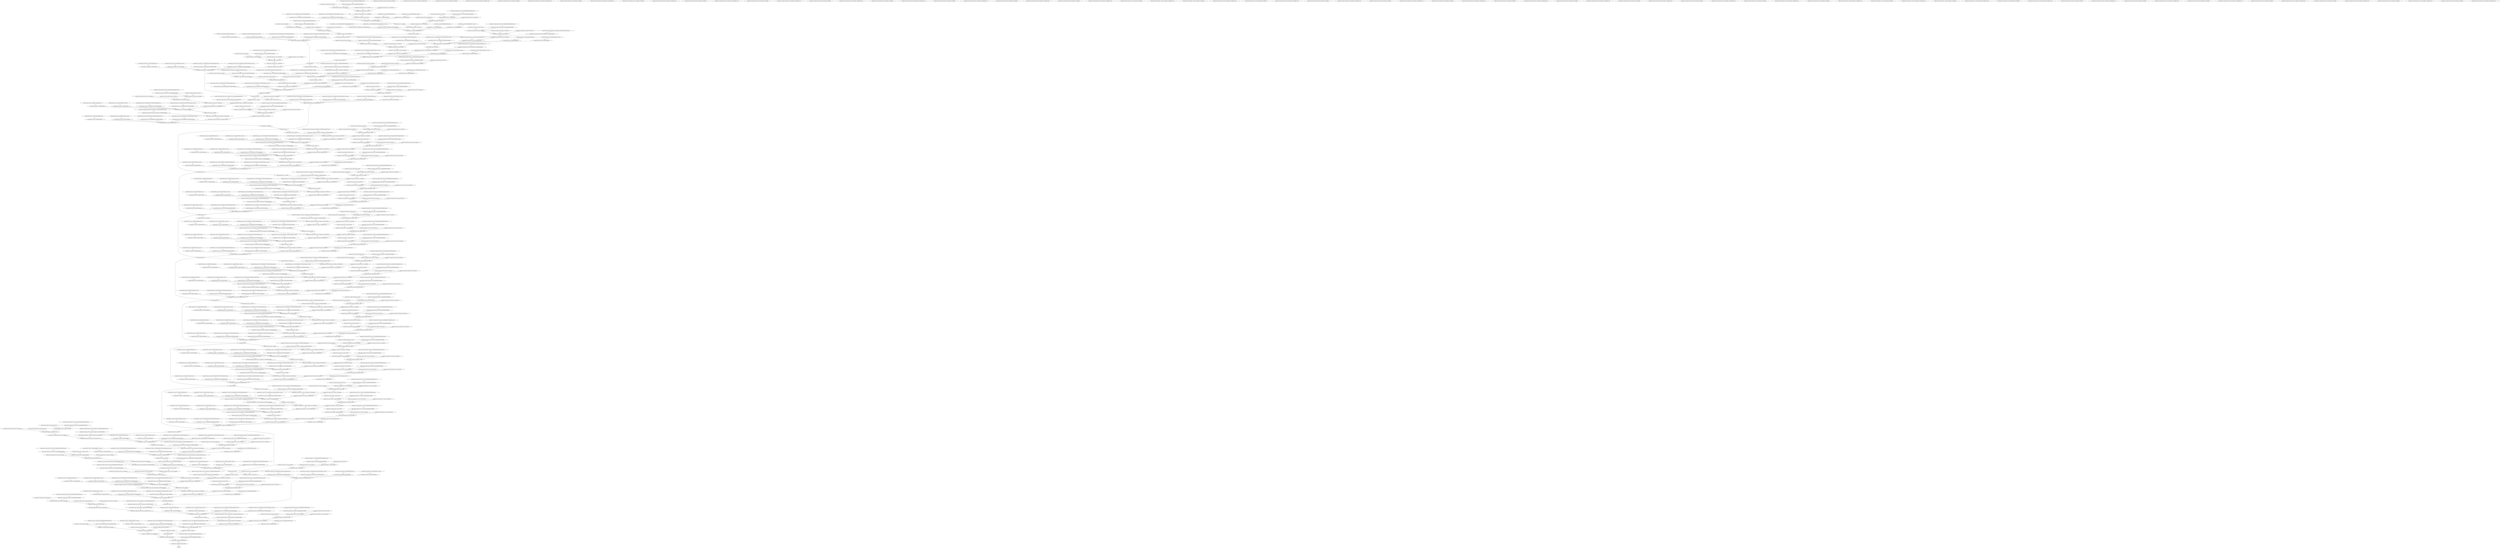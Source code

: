strict digraph  {
self [op=Placeholder];
"xception/nncf_wrapper_block1_conv1/Const" [op=Const];
"xception/nncf_wrapper_block1_conv1/LogicalAnd/ReadVariableOp/resource" [op=Placeholder];
"xception/nncf_wrapper_block1_conv1/LogicalAnd/ReadVariableOp" [op=ReadVariableOp];
"xception/nncf_wrapper_block1_conv1/LogicalAnd" [op=LogicalAnd];
"xception/nncf_wrapper_block1_conv1/cond/input_0" [op=Placeholder];
"xception/nncf_wrapper_block1_conv1/cond/input_1" [op=Placeholder];
"xception/nncf_wrapper_block1_conv1/cond" [op=If];
"xception/nncf_wrapper_block1_conv1/cond/Identity" [op=Identity];
"xception/nncf_wrapper_block1_conv1/Conv2D" [op=Conv2D];
"xception/block1_conv1_bn/ReadVariableOp/resource" [op=Placeholder];
"xception/block1_conv1_bn/ReadVariableOp" [op=ReadVariableOp];
"xception/block1_conv1_bn/ReadVariableOp_1/resource" [op=Placeholder];
"xception/block1_conv1_bn/ReadVariableOp_1" [op=ReadVariableOp];
"xception/block1_conv1_bn/FusedBatchNormV3/ReadVariableOp/resource" [op=Placeholder];
"xception/block1_conv1_bn/FusedBatchNormV3/ReadVariableOp" [op=ReadVariableOp];
"xception/block1_conv1_bn/FusedBatchNormV3/ReadVariableOp_1/resource" [op=Placeholder];
"xception/block1_conv1_bn/FusedBatchNormV3/ReadVariableOp_1" [op=ReadVariableOp];
"xception/block1_conv1_bn/FusedBatchNormV3" [op=FusedBatchNormV3];
"xception/block1_conv1_act/Relu" [op=Relu];
"xception/nncf_wrapper_block1_conv2/Const" [op=Const];
"xception/nncf_wrapper_block1_conv2/LogicalAnd/ReadVariableOp/resource" [op=Placeholder];
"xception/nncf_wrapper_block1_conv2/LogicalAnd/ReadVariableOp" [op=ReadVariableOp];
"xception/nncf_wrapper_block1_conv2/LogicalAnd" [op=LogicalAnd];
"xception/nncf_wrapper_block1_conv2/cond/input_0" [op=Placeholder];
"xception/nncf_wrapper_block1_conv2/cond/input_1" [op=Placeholder];
"xception/nncf_wrapper_block1_conv2/cond" [op=If];
"xception/nncf_wrapper_block1_conv2/cond/Identity" [op=Identity];
"xception/nncf_wrapper_block1_conv2/Conv2D" [op=Conv2D];
"xception/block1_conv2_bn/ReadVariableOp/resource" [op=Placeholder];
"xception/block1_conv2_bn/ReadVariableOp" [op=ReadVariableOp];
"xception/block1_conv2_bn/ReadVariableOp_1/resource" [op=Placeholder];
"xception/block1_conv2_bn/ReadVariableOp_1" [op=ReadVariableOp];
"xception/block1_conv2_bn/FusedBatchNormV3/ReadVariableOp/resource" [op=Placeholder];
"xception/block1_conv2_bn/FusedBatchNormV3/ReadVariableOp" [op=ReadVariableOp];
"xception/block1_conv2_bn/FusedBatchNormV3/ReadVariableOp_1/resource" [op=Placeholder];
"xception/block1_conv2_bn/FusedBatchNormV3/ReadVariableOp_1" [op=ReadVariableOp];
"xception/block1_conv2_bn/FusedBatchNormV3" [op=FusedBatchNormV3];
"xception/block1_conv2_act/Relu" [op=Relu];
"xception/nncf_wrapper_block2_sepconv1/Const" [op=Const];
"xception/nncf_wrapper_block2_sepconv1/LogicalAnd/ReadVariableOp/resource" [op=Placeholder];
"xception/nncf_wrapper_block2_sepconv1/LogicalAnd/ReadVariableOp" [op=ReadVariableOp];
"xception/nncf_wrapper_block2_sepconv1/LogicalAnd" [op=LogicalAnd];
"xception/nncf_wrapper_block2_sepconv1/cond/input_0" [op=Placeholder];
"xception/nncf_wrapper_block2_sepconv1/cond/input_1" [op=Placeholder];
"xception/nncf_wrapper_block2_sepconv1/cond" [op=If];
"xception/nncf_wrapper_block2_sepconv1/cond/Identity" [op=Identity];
"xception/nncf_wrapper_block2_sepconv1/separable_conv2d/ReadVariableOp/resource" [op=Placeholder];
"xception/nncf_wrapper_block2_sepconv1/separable_conv2d/ReadVariableOp" [op=ReadVariableOp];
"xception/nncf_wrapper_block2_sepconv1/separable_conv2d/Shape" [op=Const];
"xception/nncf_wrapper_block2_sepconv1/separable_conv2d/dilation_rate" [op=Const];
"xception/nncf_wrapper_block2_sepconv1/separable_conv2d/depthwise" [op=DepthwiseConv2dNative];
"xception/nncf_wrapper_block2_sepconv1/separable_conv2d" [op=Conv2D];
"xception/block2_sepconv1_bn/ReadVariableOp/resource" [op=Placeholder];
"xception/block2_sepconv1_bn/ReadVariableOp" [op=ReadVariableOp];
"xception/block2_sepconv1_bn/ReadVariableOp_1/resource" [op=Placeholder];
"xception/block2_sepconv1_bn/ReadVariableOp_1" [op=ReadVariableOp];
"xception/block2_sepconv1_bn/FusedBatchNormV3/ReadVariableOp/resource" [op=Placeholder];
"xception/block2_sepconv1_bn/FusedBatchNormV3/ReadVariableOp" [op=ReadVariableOp];
"xception/block2_sepconv1_bn/FusedBatchNormV3/ReadVariableOp_1/resource" [op=Placeholder];
"xception/block2_sepconv1_bn/FusedBatchNormV3/ReadVariableOp_1" [op=ReadVariableOp];
"xception/block2_sepconv1_bn/FusedBatchNormV3" [op=FusedBatchNormV3];
"xception/block2_sepconv2_act/Relu" [op=Relu];
"xception/nncf_wrapper_block2_sepconv2/Const" [op=Const];
"xception/nncf_wrapper_block2_sepconv2/LogicalAnd/ReadVariableOp/resource" [op=Placeholder];
"xception/nncf_wrapper_block2_sepconv2/LogicalAnd/ReadVariableOp" [op=ReadVariableOp];
"xception/nncf_wrapper_block2_sepconv2/LogicalAnd" [op=LogicalAnd];
"xception/nncf_wrapper_block2_sepconv2/cond/input_0" [op=Placeholder];
"xception/nncf_wrapper_block2_sepconv2/cond/input_1" [op=Placeholder];
"xception/nncf_wrapper_block2_sepconv2/cond" [op=If];
"xception/nncf_wrapper_block2_sepconv2/cond/Identity" [op=Identity];
"xception/nncf_wrapper_block2_sepconv2/separable_conv2d/ReadVariableOp/resource" [op=Placeholder];
"xception/nncf_wrapper_block2_sepconv2/separable_conv2d/ReadVariableOp" [op=ReadVariableOp];
"xception/nncf_wrapper_block2_sepconv2/separable_conv2d/Shape" [op=Const];
"xception/nncf_wrapper_block2_sepconv2/separable_conv2d/dilation_rate" [op=Const];
"xception/nncf_wrapper_block2_sepconv2/separable_conv2d/depthwise" [op=DepthwiseConv2dNative];
"xception/nncf_wrapper_block2_sepconv2/separable_conv2d" [op=Conv2D];
"xception/nncf_wrapper_conv2d/Const" [op=Const];
"xception/nncf_wrapper_conv2d/LogicalAnd/ReadVariableOp/resource" [op=Placeholder];
"xception/nncf_wrapper_conv2d/LogicalAnd/ReadVariableOp" [op=ReadVariableOp];
"xception/nncf_wrapper_conv2d/LogicalAnd" [op=LogicalAnd];
"xception/nncf_wrapper_conv2d/cond/input_0" [op=Placeholder];
"xception/nncf_wrapper_conv2d/cond/input_1" [op=Placeholder];
"xception/nncf_wrapper_conv2d/cond" [op=If];
"xception/nncf_wrapper_conv2d/cond/Identity" [op=Identity];
"xception/nncf_wrapper_conv2d/Conv2D" [op=Conv2D];
"xception/block2_sepconv2_bn/ReadVariableOp/resource" [op=Placeholder];
"xception/block2_sepconv2_bn/ReadVariableOp" [op=ReadVariableOp];
"xception/block2_sepconv2_bn/ReadVariableOp_1/resource" [op=Placeholder];
"xception/block2_sepconv2_bn/ReadVariableOp_1" [op=ReadVariableOp];
"xception/block2_sepconv2_bn/FusedBatchNormV3/ReadVariableOp/resource" [op=Placeholder];
"xception/block2_sepconv2_bn/FusedBatchNormV3/ReadVariableOp" [op=ReadVariableOp];
"xception/block2_sepconv2_bn/FusedBatchNormV3/ReadVariableOp_1/resource" [op=Placeholder];
"xception/block2_sepconv2_bn/FusedBatchNormV3/ReadVariableOp_1" [op=ReadVariableOp];
"xception/block2_sepconv2_bn/FusedBatchNormV3" [op=FusedBatchNormV3];
"xception/block2_pool/MaxPool" [op=MaxPool];
"xception/batch_normalization/ReadVariableOp/resource" [op=Placeholder];
"xception/batch_normalization/ReadVariableOp" [op=ReadVariableOp];
"xception/batch_normalization/ReadVariableOp_1/resource" [op=Placeholder];
"xception/batch_normalization/ReadVariableOp_1" [op=ReadVariableOp];
"xception/batch_normalization/FusedBatchNormV3/ReadVariableOp/resource" [op=Placeholder];
"xception/batch_normalization/FusedBatchNormV3/ReadVariableOp" [op=ReadVariableOp];
"xception/batch_normalization/FusedBatchNormV3/ReadVariableOp_1/resource" [op=Placeholder];
"xception/batch_normalization/FusedBatchNormV3/ReadVariableOp_1" [op=ReadVariableOp];
"xception/batch_normalization/FusedBatchNormV3" [op=FusedBatchNormV3];
"xception/add/add" [op=AddV2];
"xception/block3_sepconv1_act/Relu" [op=Relu];
"xception/nncf_wrapper_block3_sepconv1/Const" [op=Const];
"xception/nncf_wrapper_block3_sepconv1/LogicalAnd/ReadVariableOp/resource" [op=Placeholder];
"xception/nncf_wrapper_block3_sepconv1/LogicalAnd/ReadVariableOp" [op=ReadVariableOp];
"xception/nncf_wrapper_block3_sepconv1/LogicalAnd" [op=LogicalAnd];
"xception/nncf_wrapper_block3_sepconv1/cond/input_0" [op=Placeholder];
"xception/nncf_wrapper_block3_sepconv1/cond/input_1" [op=Placeholder];
"xception/nncf_wrapper_block3_sepconv1/cond" [op=If];
"xception/nncf_wrapper_block3_sepconv1/cond/Identity" [op=Identity];
"xception/nncf_wrapper_block3_sepconv1/separable_conv2d/ReadVariableOp/resource" [op=Placeholder];
"xception/nncf_wrapper_block3_sepconv1/separable_conv2d/ReadVariableOp" [op=ReadVariableOp];
"xception/nncf_wrapper_block3_sepconv1/separable_conv2d/Shape" [op=Const];
"xception/nncf_wrapper_block3_sepconv1/separable_conv2d/dilation_rate" [op=Const];
"xception/nncf_wrapper_block3_sepconv1/separable_conv2d/depthwise" [op=DepthwiseConv2dNative];
"xception/nncf_wrapper_block3_sepconv1/separable_conv2d" [op=Conv2D];
"xception/block3_sepconv1_bn/ReadVariableOp/resource" [op=Placeholder];
"xception/block3_sepconv1_bn/ReadVariableOp" [op=ReadVariableOp];
"xception/block3_sepconv1_bn/ReadVariableOp_1/resource" [op=Placeholder];
"xception/block3_sepconv1_bn/ReadVariableOp_1" [op=ReadVariableOp];
"xception/block3_sepconv1_bn/FusedBatchNormV3/ReadVariableOp/resource" [op=Placeholder];
"xception/block3_sepconv1_bn/FusedBatchNormV3/ReadVariableOp" [op=ReadVariableOp];
"xception/block3_sepconv1_bn/FusedBatchNormV3/ReadVariableOp_1/resource" [op=Placeholder];
"xception/block3_sepconv1_bn/FusedBatchNormV3/ReadVariableOp_1" [op=ReadVariableOp];
"xception/block3_sepconv1_bn/FusedBatchNormV3" [op=FusedBatchNormV3];
"xception/block3_sepconv2_act/Relu" [op=Relu];
"xception/nncf_wrapper_block3_sepconv2/Const" [op=Const];
"xception/nncf_wrapper_block3_sepconv2/LogicalAnd/ReadVariableOp/resource" [op=Placeholder];
"xception/nncf_wrapper_block3_sepconv2/LogicalAnd/ReadVariableOp" [op=ReadVariableOp];
"xception/nncf_wrapper_block3_sepconv2/LogicalAnd" [op=LogicalAnd];
"xception/nncf_wrapper_block3_sepconv2/cond/input_0" [op=Placeholder];
"xception/nncf_wrapper_block3_sepconv2/cond/input_1" [op=Placeholder];
"xception/nncf_wrapper_block3_sepconv2/cond" [op=If];
"xception/nncf_wrapper_block3_sepconv2/cond/Identity" [op=Identity];
"xception/nncf_wrapper_block3_sepconv2/separable_conv2d/ReadVariableOp/resource" [op=Placeholder];
"xception/nncf_wrapper_block3_sepconv2/separable_conv2d/ReadVariableOp" [op=ReadVariableOp];
"xception/nncf_wrapper_block3_sepconv2/separable_conv2d/Shape" [op=Const];
"xception/nncf_wrapper_block3_sepconv2/separable_conv2d/dilation_rate" [op=Const];
"xception/nncf_wrapper_block3_sepconv2/separable_conv2d/depthwise" [op=DepthwiseConv2dNative];
"xception/nncf_wrapper_block3_sepconv2/separable_conv2d" [op=Conv2D];
"xception/nncf_wrapper_conv2d_1/Const" [op=Const];
"xception/nncf_wrapper_conv2d_1/LogicalAnd/ReadVariableOp/resource" [op=Placeholder];
"xception/nncf_wrapper_conv2d_1/LogicalAnd/ReadVariableOp" [op=ReadVariableOp];
"xception/nncf_wrapper_conv2d_1/LogicalAnd" [op=LogicalAnd];
"xception/nncf_wrapper_conv2d_1/cond/input_0" [op=Placeholder];
"xception/nncf_wrapper_conv2d_1/cond/input_1" [op=Placeholder];
"xception/nncf_wrapper_conv2d_1/cond" [op=If];
"xception/nncf_wrapper_conv2d_1/cond/Identity" [op=Identity];
"xception/nncf_wrapper_conv2d_1/Conv2D" [op=Conv2D];
"xception/block3_sepconv2_bn/ReadVariableOp/resource" [op=Placeholder];
"xception/block3_sepconv2_bn/ReadVariableOp" [op=ReadVariableOp];
"xception/block3_sepconv2_bn/ReadVariableOp_1/resource" [op=Placeholder];
"xception/block3_sepconv2_bn/ReadVariableOp_1" [op=ReadVariableOp];
"xception/block3_sepconv2_bn/FusedBatchNormV3/ReadVariableOp/resource" [op=Placeholder];
"xception/block3_sepconv2_bn/FusedBatchNormV3/ReadVariableOp" [op=ReadVariableOp];
"xception/block3_sepconv2_bn/FusedBatchNormV3/ReadVariableOp_1/resource" [op=Placeholder];
"xception/block3_sepconv2_bn/FusedBatchNormV3/ReadVariableOp_1" [op=ReadVariableOp];
"xception/block3_sepconv2_bn/FusedBatchNormV3" [op=FusedBatchNormV3];
"xception/block3_pool/MaxPool" [op=MaxPool];
"xception/batch_normalization_1/ReadVariableOp/resource" [op=Placeholder];
"xception/batch_normalization_1/ReadVariableOp" [op=ReadVariableOp];
"xception/batch_normalization_1/ReadVariableOp_1/resource" [op=Placeholder];
"xception/batch_normalization_1/ReadVariableOp_1" [op=ReadVariableOp];
"xception/batch_normalization_1/FusedBatchNormV3/ReadVariableOp/resource" [op=Placeholder];
"xception/batch_normalization_1/FusedBatchNormV3/ReadVariableOp" [op=ReadVariableOp];
"xception/batch_normalization_1/FusedBatchNormV3/ReadVariableOp_1/resource" [op=Placeholder];
"xception/batch_normalization_1/FusedBatchNormV3/ReadVariableOp_1" [op=ReadVariableOp];
"xception/batch_normalization_1/FusedBatchNormV3" [op=FusedBatchNormV3];
"xception/add_1/add" [op=AddV2];
"xception/block4_sepconv1_act/Relu" [op=Relu];
"xception/nncf_wrapper_block4_sepconv1/Const" [op=Const];
"xception/nncf_wrapper_block4_sepconv1/LogicalAnd/ReadVariableOp/resource" [op=Placeholder];
"xception/nncf_wrapper_block4_sepconv1/LogicalAnd/ReadVariableOp" [op=ReadVariableOp];
"xception/nncf_wrapper_block4_sepconv1/LogicalAnd" [op=LogicalAnd];
"xception/nncf_wrapper_block4_sepconv1/cond/input_0" [op=Placeholder];
"xception/nncf_wrapper_block4_sepconv1/cond/input_1" [op=Placeholder];
"xception/nncf_wrapper_block4_sepconv1/cond" [op=If];
"xception/nncf_wrapper_block4_sepconv1/cond/Identity" [op=Identity];
"xception/nncf_wrapper_block4_sepconv1/separable_conv2d/ReadVariableOp/resource" [op=Placeholder];
"xception/nncf_wrapper_block4_sepconv1/separable_conv2d/ReadVariableOp" [op=ReadVariableOp];
"xception/nncf_wrapper_block4_sepconv1/separable_conv2d/Shape" [op=Const];
"xception/nncf_wrapper_block4_sepconv1/separable_conv2d/dilation_rate" [op=Const];
"xception/nncf_wrapper_block4_sepconv1/separable_conv2d/depthwise" [op=DepthwiseConv2dNative];
"xception/nncf_wrapper_block4_sepconv1/separable_conv2d" [op=Conv2D];
"xception/block4_sepconv1_bn/ReadVariableOp/resource" [op=Placeholder];
"xception/block4_sepconv1_bn/ReadVariableOp" [op=ReadVariableOp];
"xception/block4_sepconv1_bn/ReadVariableOp_1/resource" [op=Placeholder];
"xception/block4_sepconv1_bn/ReadVariableOp_1" [op=ReadVariableOp];
"xception/block4_sepconv1_bn/FusedBatchNormV3/ReadVariableOp/resource" [op=Placeholder];
"xception/block4_sepconv1_bn/FusedBatchNormV3/ReadVariableOp" [op=ReadVariableOp];
"xception/block4_sepconv1_bn/FusedBatchNormV3/ReadVariableOp_1/resource" [op=Placeholder];
"xception/block4_sepconv1_bn/FusedBatchNormV3/ReadVariableOp_1" [op=ReadVariableOp];
"xception/block4_sepconv1_bn/FusedBatchNormV3" [op=FusedBatchNormV3];
"xception/block4_sepconv2_act/Relu" [op=Relu];
"xception/nncf_wrapper_block4_sepconv2/Const" [op=Const];
"xception/nncf_wrapper_block4_sepconv2/LogicalAnd/ReadVariableOp/resource" [op=Placeholder];
"xception/nncf_wrapper_block4_sepconv2/LogicalAnd/ReadVariableOp" [op=ReadVariableOp];
"xception/nncf_wrapper_block4_sepconv2/LogicalAnd" [op=LogicalAnd];
"xception/nncf_wrapper_block4_sepconv2/cond/input_0" [op=Placeholder];
"xception/nncf_wrapper_block4_sepconv2/cond/input_1" [op=Placeholder];
"xception/nncf_wrapper_block4_sepconv2/cond" [op=If];
"xception/nncf_wrapper_block4_sepconv2/cond/Identity" [op=Identity];
"xception/nncf_wrapper_block4_sepconv2/separable_conv2d/ReadVariableOp/resource" [op=Placeholder];
"xception/nncf_wrapper_block4_sepconv2/separable_conv2d/ReadVariableOp" [op=ReadVariableOp];
"xception/nncf_wrapper_block4_sepconv2/separable_conv2d/Shape" [op=Const];
"xception/nncf_wrapper_block4_sepconv2/separable_conv2d/dilation_rate" [op=Const];
"xception/nncf_wrapper_block4_sepconv2/separable_conv2d/depthwise" [op=DepthwiseConv2dNative];
"xception/nncf_wrapper_block4_sepconv2/separable_conv2d" [op=Conv2D];
"xception/nncf_wrapper_conv2d_2/Const" [op=Const];
"xception/nncf_wrapper_conv2d_2/LogicalAnd/ReadVariableOp/resource" [op=Placeholder];
"xception/nncf_wrapper_conv2d_2/LogicalAnd/ReadVariableOp" [op=ReadVariableOp];
"xception/nncf_wrapper_conv2d_2/LogicalAnd" [op=LogicalAnd];
"xception/nncf_wrapper_conv2d_2/cond/input_0" [op=Placeholder];
"xception/nncf_wrapper_conv2d_2/cond/input_1" [op=Placeholder];
"xception/nncf_wrapper_conv2d_2/cond" [op=If];
"xception/nncf_wrapper_conv2d_2/cond/Identity" [op=Identity];
"xception/nncf_wrapper_conv2d_2/Conv2D" [op=Conv2D];
"xception/block4_sepconv2_bn/ReadVariableOp/resource" [op=Placeholder];
"xception/block4_sepconv2_bn/ReadVariableOp" [op=ReadVariableOp];
"xception/block4_sepconv2_bn/ReadVariableOp_1/resource" [op=Placeholder];
"xception/block4_sepconv2_bn/ReadVariableOp_1" [op=ReadVariableOp];
"xception/block4_sepconv2_bn/FusedBatchNormV3/ReadVariableOp/resource" [op=Placeholder];
"xception/block4_sepconv2_bn/FusedBatchNormV3/ReadVariableOp" [op=ReadVariableOp];
"xception/block4_sepconv2_bn/FusedBatchNormV3/ReadVariableOp_1/resource" [op=Placeholder];
"xception/block4_sepconv2_bn/FusedBatchNormV3/ReadVariableOp_1" [op=ReadVariableOp];
"xception/block4_sepconv2_bn/FusedBatchNormV3" [op=FusedBatchNormV3];
"xception/block4_pool/MaxPool" [op=MaxPool];
"xception/batch_normalization_2/ReadVariableOp/resource" [op=Placeholder];
"xception/batch_normalization_2/ReadVariableOp" [op=ReadVariableOp];
"xception/batch_normalization_2/ReadVariableOp_1/resource" [op=Placeholder];
"xception/batch_normalization_2/ReadVariableOp_1" [op=ReadVariableOp];
"xception/batch_normalization_2/FusedBatchNormV3/ReadVariableOp/resource" [op=Placeholder];
"xception/batch_normalization_2/FusedBatchNormV3/ReadVariableOp" [op=ReadVariableOp];
"xception/batch_normalization_2/FusedBatchNormV3/ReadVariableOp_1/resource" [op=Placeholder];
"xception/batch_normalization_2/FusedBatchNormV3/ReadVariableOp_1" [op=ReadVariableOp];
"xception/batch_normalization_2/FusedBatchNormV3" [op=FusedBatchNormV3];
"xception/add_2/add" [op=AddV2];
"xception/block5_sepconv1_act/Relu" [op=Relu];
"xception/nncf_wrapper_block5_sepconv1/Const" [op=Const];
"xception/nncf_wrapper_block5_sepconv1/LogicalAnd/ReadVariableOp/resource" [op=Placeholder];
"xception/nncf_wrapper_block5_sepconv1/LogicalAnd/ReadVariableOp" [op=ReadVariableOp];
"xception/nncf_wrapper_block5_sepconv1/LogicalAnd" [op=LogicalAnd];
"xception/nncf_wrapper_block5_sepconv1/cond/input_0" [op=Placeholder];
"xception/nncf_wrapper_block5_sepconv1/cond/input_1" [op=Placeholder];
"xception/nncf_wrapper_block5_sepconv1/cond" [op=If];
"xception/nncf_wrapper_block5_sepconv1/cond/Identity" [op=Identity];
"xception/nncf_wrapper_block5_sepconv1/separable_conv2d/ReadVariableOp/resource" [op=Placeholder];
"xception/nncf_wrapper_block5_sepconv1/separable_conv2d/ReadVariableOp" [op=ReadVariableOp];
"xception/nncf_wrapper_block5_sepconv1/separable_conv2d/Shape" [op=Const];
"xception/nncf_wrapper_block5_sepconv1/separable_conv2d/dilation_rate" [op=Const];
"xception/nncf_wrapper_block5_sepconv1/separable_conv2d/depthwise" [op=DepthwiseConv2dNative];
"xception/nncf_wrapper_block5_sepconv1/separable_conv2d" [op=Conv2D];
"xception/block5_sepconv1_bn/ReadVariableOp/resource" [op=Placeholder];
"xception/block5_sepconv1_bn/ReadVariableOp" [op=ReadVariableOp];
"xception/block5_sepconv1_bn/ReadVariableOp_1/resource" [op=Placeholder];
"xception/block5_sepconv1_bn/ReadVariableOp_1" [op=ReadVariableOp];
"xception/block5_sepconv1_bn/FusedBatchNormV3/ReadVariableOp/resource" [op=Placeholder];
"xception/block5_sepconv1_bn/FusedBatchNormV3/ReadVariableOp" [op=ReadVariableOp];
"xception/block5_sepconv1_bn/FusedBatchNormV3/ReadVariableOp_1/resource" [op=Placeholder];
"xception/block5_sepconv1_bn/FusedBatchNormV3/ReadVariableOp_1" [op=ReadVariableOp];
"xception/block5_sepconv1_bn/FusedBatchNormV3" [op=FusedBatchNormV3];
"xception/block5_sepconv2_act/Relu" [op=Relu];
"xception/nncf_wrapper_block5_sepconv2/Const" [op=Const];
"xception/nncf_wrapper_block5_sepconv2/LogicalAnd/ReadVariableOp/resource" [op=Placeholder];
"xception/nncf_wrapper_block5_sepconv2/LogicalAnd/ReadVariableOp" [op=ReadVariableOp];
"xception/nncf_wrapper_block5_sepconv2/LogicalAnd" [op=LogicalAnd];
"xception/nncf_wrapper_block5_sepconv2/cond/input_0" [op=Placeholder];
"xception/nncf_wrapper_block5_sepconv2/cond/input_1" [op=Placeholder];
"xception/nncf_wrapper_block5_sepconv2/cond" [op=If];
"xception/nncf_wrapper_block5_sepconv2/cond/Identity" [op=Identity];
"xception/nncf_wrapper_block5_sepconv2/separable_conv2d/ReadVariableOp/resource" [op=Placeholder];
"xception/nncf_wrapper_block5_sepconv2/separable_conv2d/ReadVariableOp" [op=ReadVariableOp];
"xception/nncf_wrapper_block5_sepconv2/separable_conv2d/Shape" [op=Const];
"xception/nncf_wrapper_block5_sepconv2/separable_conv2d/dilation_rate" [op=Const];
"xception/nncf_wrapper_block5_sepconv2/separable_conv2d/depthwise" [op=DepthwiseConv2dNative];
"xception/nncf_wrapper_block5_sepconv2/separable_conv2d" [op=Conv2D];
"xception/block5_sepconv2_bn/ReadVariableOp/resource" [op=Placeholder];
"xception/block5_sepconv2_bn/ReadVariableOp" [op=ReadVariableOp];
"xception/block5_sepconv2_bn/ReadVariableOp_1/resource" [op=Placeholder];
"xception/block5_sepconv2_bn/ReadVariableOp_1" [op=ReadVariableOp];
"xception/block5_sepconv2_bn/FusedBatchNormV3/ReadVariableOp/resource" [op=Placeholder];
"xception/block5_sepconv2_bn/FusedBatchNormV3/ReadVariableOp" [op=ReadVariableOp];
"xception/block5_sepconv2_bn/FusedBatchNormV3/ReadVariableOp_1/resource" [op=Placeholder];
"xception/block5_sepconv2_bn/FusedBatchNormV3/ReadVariableOp_1" [op=ReadVariableOp];
"xception/block5_sepconv2_bn/FusedBatchNormV3" [op=FusedBatchNormV3];
"xception/block5_sepconv3_act/Relu" [op=Relu];
"xception/nncf_wrapper_block5_sepconv3/Const" [op=Const];
"xception/nncf_wrapper_block5_sepconv3/LogicalAnd/ReadVariableOp/resource" [op=Placeholder];
"xception/nncf_wrapper_block5_sepconv3/LogicalAnd/ReadVariableOp" [op=ReadVariableOp];
"xception/nncf_wrapper_block5_sepconv3/LogicalAnd" [op=LogicalAnd];
"xception/nncf_wrapper_block5_sepconv3/cond/input_0" [op=Placeholder];
"xception/nncf_wrapper_block5_sepconv3/cond/input_1" [op=Placeholder];
"xception/nncf_wrapper_block5_sepconv3/cond" [op=If];
"xception/nncf_wrapper_block5_sepconv3/cond/Identity" [op=Identity];
"xception/nncf_wrapper_block5_sepconv3/separable_conv2d/ReadVariableOp/resource" [op=Placeholder];
"xception/nncf_wrapper_block5_sepconv3/separable_conv2d/ReadVariableOp" [op=ReadVariableOp];
"xception/nncf_wrapper_block5_sepconv3/separable_conv2d/Shape" [op=Const];
"xception/nncf_wrapper_block5_sepconv3/separable_conv2d/dilation_rate" [op=Const];
"xception/nncf_wrapper_block5_sepconv3/separable_conv2d/depthwise" [op=DepthwiseConv2dNative];
"xception/nncf_wrapper_block5_sepconv3/separable_conv2d" [op=Conv2D];
"xception/block5_sepconv3_bn/ReadVariableOp/resource" [op=Placeholder];
"xception/block5_sepconv3_bn/ReadVariableOp" [op=ReadVariableOp];
"xception/block5_sepconv3_bn/ReadVariableOp_1/resource" [op=Placeholder];
"xception/block5_sepconv3_bn/ReadVariableOp_1" [op=ReadVariableOp];
"xception/block5_sepconv3_bn/FusedBatchNormV3/ReadVariableOp/resource" [op=Placeholder];
"xception/block5_sepconv3_bn/FusedBatchNormV3/ReadVariableOp" [op=ReadVariableOp];
"xception/block5_sepconv3_bn/FusedBatchNormV3/ReadVariableOp_1/resource" [op=Placeholder];
"xception/block5_sepconv3_bn/FusedBatchNormV3/ReadVariableOp_1" [op=ReadVariableOp];
"xception/block5_sepconv3_bn/FusedBatchNormV3" [op=FusedBatchNormV3];
"xception/add_3/add" [op=AddV2];
"xception/block6_sepconv1_act/Relu" [op=Relu];
"xception/nncf_wrapper_block6_sepconv1/Const" [op=Const];
"xception/nncf_wrapper_block6_sepconv1/LogicalAnd/ReadVariableOp/resource" [op=Placeholder];
"xception/nncf_wrapper_block6_sepconv1/LogicalAnd/ReadVariableOp" [op=ReadVariableOp];
"xception/nncf_wrapper_block6_sepconv1/LogicalAnd" [op=LogicalAnd];
"xception/nncf_wrapper_block6_sepconv1/cond/input_0" [op=Placeholder];
"xception/nncf_wrapper_block6_sepconv1/cond/input_1" [op=Placeholder];
"xception/nncf_wrapper_block6_sepconv1/cond" [op=If];
"xception/nncf_wrapper_block6_sepconv1/cond/Identity" [op=Identity];
"xception/nncf_wrapper_block6_sepconv1/separable_conv2d/ReadVariableOp/resource" [op=Placeholder];
"xception/nncf_wrapper_block6_sepconv1/separable_conv2d/ReadVariableOp" [op=ReadVariableOp];
"xception/nncf_wrapper_block6_sepconv1/separable_conv2d/Shape" [op=Const];
"xception/nncf_wrapper_block6_sepconv1/separable_conv2d/dilation_rate" [op=Const];
"xception/nncf_wrapper_block6_sepconv1/separable_conv2d/depthwise" [op=DepthwiseConv2dNative];
"xception/nncf_wrapper_block6_sepconv1/separable_conv2d" [op=Conv2D];
"xception/block6_sepconv1_bn/ReadVariableOp/resource" [op=Placeholder];
"xception/block6_sepconv1_bn/ReadVariableOp" [op=ReadVariableOp];
"xception/block6_sepconv1_bn/ReadVariableOp_1/resource" [op=Placeholder];
"xception/block6_sepconv1_bn/ReadVariableOp_1" [op=ReadVariableOp];
"xception/block6_sepconv1_bn/FusedBatchNormV3/ReadVariableOp/resource" [op=Placeholder];
"xception/block6_sepconv1_bn/FusedBatchNormV3/ReadVariableOp" [op=ReadVariableOp];
"xception/block6_sepconv1_bn/FusedBatchNormV3/ReadVariableOp_1/resource" [op=Placeholder];
"xception/block6_sepconv1_bn/FusedBatchNormV3/ReadVariableOp_1" [op=ReadVariableOp];
"xception/block6_sepconv1_bn/FusedBatchNormV3" [op=FusedBatchNormV3];
"xception/block6_sepconv2_act/Relu" [op=Relu];
"xception/nncf_wrapper_block6_sepconv2/Const" [op=Const];
"xception/nncf_wrapper_block6_sepconv2/LogicalAnd/ReadVariableOp/resource" [op=Placeholder];
"xception/nncf_wrapper_block6_sepconv2/LogicalAnd/ReadVariableOp" [op=ReadVariableOp];
"xception/nncf_wrapper_block6_sepconv2/LogicalAnd" [op=LogicalAnd];
"xception/nncf_wrapper_block6_sepconv2/cond/input_0" [op=Placeholder];
"xception/nncf_wrapper_block6_sepconv2/cond/input_1" [op=Placeholder];
"xception/nncf_wrapper_block6_sepconv2/cond" [op=If];
"xception/nncf_wrapper_block6_sepconv2/cond/Identity" [op=Identity];
"xception/nncf_wrapper_block6_sepconv2/separable_conv2d/ReadVariableOp/resource" [op=Placeholder];
"xception/nncf_wrapper_block6_sepconv2/separable_conv2d/ReadVariableOp" [op=ReadVariableOp];
"xception/nncf_wrapper_block6_sepconv2/separable_conv2d/Shape" [op=Const];
"xception/nncf_wrapper_block6_sepconv2/separable_conv2d/dilation_rate" [op=Const];
"xception/nncf_wrapper_block6_sepconv2/separable_conv2d/depthwise" [op=DepthwiseConv2dNative];
"xception/nncf_wrapper_block6_sepconv2/separable_conv2d" [op=Conv2D];
"xception/block6_sepconv2_bn/ReadVariableOp/resource" [op=Placeholder];
"xception/block6_sepconv2_bn/ReadVariableOp" [op=ReadVariableOp];
"xception/block6_sepconv2_bn/ReadVariableOp_1/resource" [op=Placeholder];
"xception/block6_sepconv2_bn/ReadVariableOp_1" [op=ReadVariableOp];
"xception/block6_sepconv2_bn/FusedBatchNormV3/ReadVariableOp/resource" [op=Placeholder];
"xception/block6_sepconv2_bn/FusedBatchNormV3/ReadVariableOp" [op=ReadVariableOp];
"xception/block6_sepconv2_bn/FusedBatchNormV3/ReadVariableOp_1/resource" [op=Placeholder];
"xception/block6_sepconv2_bn/FusedBatchNormV3/ReadVariableOp_1" [op=ReadVariableOp];
"xception/block6_sepconv2_bn/FusedBatchNormV3" [op=FusedBatchNormV3];
"xception/block6_sepconv3_act/Relu" [op=Relu];
"xception/nncf_wrapper_block6_sepconv3/Const" [op=Const];
"xception/nncf_wrapper_block6_sepconv3/LogicalAnd/ReadVariableOp/resource" [op=Placeholder];
"xception/nncf_wrapper_block6_sepconv3/LogicalAnd/ReadVariableOp" [op=ReadVariableOp];
"xception/nncf_wrapper_block6_sepconv3/LogicalAnd" [op=LogicalAnd];
"xception/nncf_wrapper_block6_sepconv3/cond/input_0" [op=Placeholder];
"xception/nncf_wrapper_block6_sepconv3/cond/input_1" [op=Placeholder];
"xception/nncf_wrapper_block6_sepconv3/cond" [op=If];
"xception/nncf_wrapper_block6_sepconv3/cond/Identity" [op=Identity];
"xception/nncf_wrapper_block6_sepconv3/separable_conv2d/ReadVariableOp/resource" [op=Placeholder];
"xception/nncf_wrapper_block6_sepconv3/separable_conv2d/ReadVariableOp" [op=ReadVariableOp];
"xception/nncf_wrapper_block6_sepconv3/separable_conv2d/Shape" [op=Const];
"xception/nncf_wrapper_block6_sepconv3/separable_conv2d/dilation_rate" [op=Const];
"xception/nncf_wrapper_block6_sepconv3/separable_conv2d/depthwise" [op=DepthwiseConv2dNative];
"xception/nncf_wrapper_block6_sepconv3/separable_conv2d" [op=Conv2D];
"xception/block6_sepconv3_bn/ReadVariableOp/resource" [op=Placeholder];
"xception/block6_sepconv3_bn/ReadVariableOp" [op=ReadVariableOp];
"xception/block6_sepconv3_bn/ReadVariableOp_1/resource" [op=Placeholder];
"xception/block6_sepconv3_bn/ReadVariableOp_1" [op=ReadVariableOp];
"xception/block6_sepconv3_bn/FusedBatchNormV3/ReadVariableOp/resource" [op=Placeholder];
"xception/block6_sepconv3_bn/FusedBatchNormV3/ReadVariableOp" [op=ReadVariableOp];
"xception/block6_sepconv3_bn/FusedBatchNormV3/ReadVariableOp_1/resource" [op=Placeholder];
"xception/block6_sepconv3_bn/FusedBatchNormV3/ReadVariableOp_1" [op=ReadVariableOp];
"xception/block6_sepconv3_bn/FusedBatchNormV3" [op=FusedBatchNormV3];
"xception/add_4/add" [op=AddV2];
"xception/block7_sepconv1_act/Relu" [op=Relu];
"xception/nncf_wrapper_block7_sepconv1/Const" [op=Const];
"xception/nncf_wrapper_block7_sepconv1/LogicalAnd/ReadVariableOp/resource" [op=Placeholder];
"xception/nncf_wrapper_block7_sepconv1/LogicalAnd/ReadVariableOp" [op=ReadVariableOp];
"xception/nncf_wrapper_block7_sepconv1/LogicalAnd" [op=LogicalAnd];
"xception/nncf_wrapper_block7_sepconv1/cond/input_0" [op=Placeholder];
"xception/nncf_wrapper_block7_sepconv1/cond/input_1" [op=Placeholder];
"xception/nncf_wrapper_block7_sepconv1/cond" [op=If];
"xception/nncf_wrapper_block7_sepconv1/cond/Identity" [op=Identity];
"xception/nncf_wrapper_block7_sepconv1/separable_conv2d/ReadVariableOp/resource" [op=Placeholder];
"xception/nncf_wrapper_block7_sepconv1/separable_conv2d/ReadVariableOp" [op=ReadVariableOp];
"xception/nncf_wrapper_block7_sepconv1/separable_conv2d/Shape" [op=Const];
"xception/nncf_wrapper_block7_sepconv1/separable_conv2d/dilation_rate" [op=Const];
"xception/nncf_wrapper_block7_sepconv1/separable_conv2d/depthwise" [op=DepthwiseConv2dNative];
"xception/nncf_wrapper_block7_sepconv1/separable_conv2d" [op=Conv2D];
"xception/block7_sepconv1_bn/ReadVariableOp/resource" [op=Placeholder];
"xception/block7_sepconv1_bn/ReadVariableOp" [op=ReadVariableOp];
"xception/block7_sepconv1_bn/ReadVariableOp_1/resource" [op=Placeholder];
"xception/block7_sepconv1_bn/ReadVariableOp_1" [op=ReadVariableOp];
"xception/block7_sepconv1_bn/FusedBatchNormV3/ReadVariableOp/resource" [op=Placeholder];
"xception/block7_sepconv1_bn/FusedBatchNormV3/ReadVariableOp" [op=ReadVariableOp];
"xception/block7_sepconv1_bn/FusedBatchNormV3/ReadVariableOp_1/resource" [op=Placeholder];
"xception/block7_sepconv1_bn/FusedBatchNormV3/ReadVariableOp_1" [op=ReadVariableOp];
"xception/block7_sepconv1_bn/FusedBatchNormV3" [op=FusedBatchNormV3];
"xception/block7_sepconv2_act/Relu" [op=Relu];
"xception/nncf_wrapper_block7_sepconv2/Const" [op=Const];
"xception/nncf_wrapper_block7_sepconv2/LogicalAnd/ReadVariableOp/resource" [op=Placeholder];
"xception/nncf_wrapper_block7_sepconv2/LogicalAnd/ReadVariableOp" [op=ReadVariableOp];
"xception/nncf_wrapper_block7_sepconv2/LogicalAnd" [op=LogicalAnd];
"xception/nncf_wrapper_block7_sepconv2/cond/input_0" [op=Placeholder];
"xception/nncf_wrapper_block7_sepconv2/cond/input_1" [op=Placeholder];
"xception/nncf_wrapper_block7_sepconv2/cond" [op=If];
"xception/nncf_wrapper_block7_sepconv2/cond/Identity" [op=Identity];
"xception/nncf_wrapper_block7_sepconv2/separable_conv2d/ReadVariableOp/resource" [op=Placeholder];
"xception/nncf_wrapper_block7_sepconv2/separable_conv2d/ReadVariableOp" [op=ReadVariableOp];
"xception/nncf_wrapper_block7_sepconv2/separable_conv2d/Shape" [op=Const];
"xception/nncf_wrapper_block7_sepconv2/separable_conv2d/dilation_rate" [op=Const];
"xception/nncf_wrapper_block7_sepconv2/separable_conv2d/depthwise" [op=DepthwiseConv2dNative];
"xception/nncf_wrapper_block7_sepconv2/separable_conv2d" [op=Conv2D];
"xception/block7_sepconv2_bn/ReadVariableOp/resource" [op=Placeholder];
"xception/block7_sepconv2_bn/ReadVariableOp" [op=ReadVariableOp];
"xception/block7_sepconv2_bn/ReadVariableOp_1/resource" [op=Placeholder];
"xception/block7_sepconv2_bn/ReadVariableOp_1" [op=ReadVariableOp];
"xception/block7_sepconv2_bn/FusedBatchNormV3/ReadVariableOp/resource" [op=Placeholder];
"xception/block7_sepconv2_bn/FusedBatchNormV3/ReadVariableOp" [op=ReadVariableOp];
"xception/block7_sepconv2_bn/FusedBatchNormV3/ReadVariableOp_1/resource" [op=Placeholder];
"xception/block7_sepconv2_bn/FusedBatchNormV3/ReadVariableOp_1" [op=ReadVariableOp];
"xception/block7_sepconv2_bn/FusedBatchNormV3" [op=FusedBatchNormV3];
"xception/block7_sepconv3_act/Relu" [op=Relu];
"xception/nncf_wrapper_block7_sepconv3/Const" [op=Const];
"xception/nncf_wrapper_block7_sepconv3/LogicalAnd/ReadVariableOp/resource" [op=Placeholder];
"xception/nncf_wrapper_block7_sepconv3/LogicalAnd/ReadVariableOp" [op=ReadVariableOp];
"xception/nncf_wrapper_block7_sepconv3/LogicalAnd" [op=LogicalAnd];
"xception/nncf_wrapper_block7_sepconv3/cond/input_0" [op=Placeholder];
"xception/nncf_wrapper_block7_sepconv3/cond/input_1" [op=Placeholder];
"xception/nncf_wrapper_block7_sepconv3/cond" [op=If];
"xception/nncf_wrapper_block7_sepconv3/cond/Identity" [op=Identity];
"xception/nncf_wrapper_block7_sepconv3/separable_conv2d/ReadVariableOp/resource" [op=Placeholder];
"xception/nncf_wrapper_block7_sepconv3/separable_conv2d/ReadVariableOp" [op=ReadVariableOp];
"xception/nncf_wrapper_block7_sepconv3/separable_conv2d/Shape" [op=Const];
"xception/nncf_wrapper_block7_sepconv3/separable_conv2d/dilation_rate" [op=Const];
"xception/nncf_wrapper_block7_sepconv3/separable_conv2d/depthwise" [op=DepthwiseConv2dNative];
"xception/nncf_wrapper_block7_sepconv3/separable_conv2d" [op=Conv2D];
"xception/block7_sepconv3_bn/ReadVariableOp/resource" [op=Placeholder];
"xception/block7_sepconv3_bn/ReadVariableOp" [op=ReadVariableOp];
"xception/block7_sepconv3_bn/ReadVariableOp_1/resource" [op=Placeholder];
"xception/block7_sepconv3_bn/ReadVariableOp_1" [op=ReadVariableOp];
"xception/block7_sepconv3_bn/FusedBatchNormV3/ReadVariableOp/resource" [op=Placeholder];
"xception/block7_sepconv3_bn/FusedBatchNormV3/ReadVariableOp" [op=ReadVariableOp];
"xception/block7_sepconv3_bn/FusedBatchNormV3/ReadVariableOp_1/resource" [op=Placeholder];
"xception/block7_sepconv3_bn/FusedBatchNormV3/ReadVariableOp_1" [op=ReadVariableOp];
"xception/block7_sepconv3_bn/FusedBatchNormV3" [op=FusedBatchNormV3];
"xception/add_5/add" [op=AddV2];
"xception/block8_sepconv1_act/Relu" [op=Relu];
"xception/nncf_wrapper_block8_sepconv1/Const" [op=Const];
"xception/nncf_wrapper_block8_sepconv1/LogicalAnd/ReadVariableOp/resource" [op=Placeholder];
"xception/nncf_wrapper_block8_sepconv1/LogicalAnd/ReadVariableOp" [op=ReadVariableOp];
"xception/nncf_wrapper_block8_sepconv1/LogicalAnd" [op=LogicalAnd];
"xception/nncf_wrapper_block8_sepconv1/cond/input_0" [op=Placeholder];
"xception/nncf_wrapper_block8_sepconv1/cond/input_1" [op=Placeholder];
"xception/nncf_wrapper_block8_sepconv1/cond" [op=If];
"xception/nncf_wrapper_block8_sepconv1/cond/Identity" [op=Identity];
"xception/nncf_wrapper_block8_sepconv1/separable_conv2d/ReadVariableOp/resource" [op=Placeholder];
"xception/nncf_wrapper_block8_sepconv1/separable_conv2d/ReadVariableOp" [op=ReadVariableOp];
"xception/nncf_wrapper_block8_sepconv1/separable_conv2d/Shape" [op=Const];
"xception/nncf_wrapper_block8_sepconv1/separable_conv2d/dilation_rate" [op=Const];
"xception/nncf_wrapper_block8_sepconv1/separable_conv2d/depthwise" [op=DepthwiseConv2dNative];
"xception/nncf_wrapper_block8_sepconv1/separable_conv2d" [op=Conv2D];
"xception/block8_sepconv1_bn/ReadVariableOp/resource" [op=Placeholder];
"xception/block8_sepconv1_bn/ReadVariableOp" [op=ReadVariableOp];
"xception/block8_sepconv1_bn/ReadVariableOp_1/resource" [op=Placeholder];
"xception/block8_sepconv1_bn/ReadVariableOp_1" [op=ReadVariableOp];
"xception/block8_sepconv1_bn/FusedBatchNormV3/ReadVariableOp/resource" [op=Placeholder];
"xception/block8_sepconv1_bn/FusedBatchNormV3/ReadVariableOp" [op=ReadVariableOp];
"xception/block8_sepconv1_bn/FusedBatchNormV3/ReadVariableOp_1/resource" [op=Placeholder];
"xception/block8_sepconv1_bn/FusedBatchNormV3/ReadVariableOp_1" [op=ReadVariableOp];
"xception/block8_sepconv1_bn/FusedBatchNormV3" [op=FusedBatchNormV3];
"xception/block8_sepconv2_act/Relu" [op=Relu];
"xception/nncf_wrapper_block8_sepconv2/Const" [op=Const];
"xception/nncf_wrapper_block8_sepconv2/LogicalAnd/ReadVariableOp/resource" [op=Placeholder];
"xception/nncf_wrapper_block8_sepconv2/LogicalAnd/ReadVariableOp" [op=ReadVariableOp];
"xception/nncf_wrapper_block8_sepconv2/LogicalAnd" [op=LogicalAnd];
"xception/nncf_wrapper_block8_sepconv2/cond/input_0" [op=Placeholder];
"xception/nncf_wrapper_block8_sepconv2/cond/input_1" [op=Placeholder];
"xception/nncf_wrapper_block8_sepconv2/cond" [op=If];
"xception/nncf_wrapper_block8_sepconv2/cond/Identity" [op=Identity];
"xception/nncf_wrapper_block8_sepconv2/separable_conv2d/ReadVariableOp/resource" [op=Placeholder];
"xception/nncf_wrapper_block8_sepconv2/separable_conv2d/ReadVariableOp" [op=ReadVariableOp];
"xception/nncf_wrapper_block8_sepconv2/separable_conv2d/Shape" [op=Const];
"xception/nncf_wrapper_block8_sepconv2/separable_conv2d/dilation_rate" [op=Const];
"xception/nncf_wrapper_block8_sepconv2/separable_conv2d/depthwise" [op=DepthwiseConv2dNative];
"xception/nncf_wrapper_block8_sepconv2/separable_conv2d" [op=Conv2D];
"xception/block8_sepconv2_bn/ReadVariableOp/resource" [op=Placeholder];
"xception/block8_sepconv2_bn/ReadVariableOp" [op=ReadVariableOp];
"xception/block8_sepconv2_bn/ReadVariableOp_1/resource" [op=Placeholder];
"xception/block8_sepconv2_bn/ReadVariableOp_1" [op=ReadVariableOp];
"xception/block8_sepconv2_bn/FusedBatchNormV3/ReadVariableOp/resource" [op=Placeholder];
"xception/block8_sepconv2_bn/FusedBatchNormV3/ReadVariableOp" [op=ReadVariableOp];
"xception/block8_sepconv2_bn/FusedBatchNormV3/ReadVariableOp_1/resource" [op=Placeholder];
"xception/block8_sepconv2_bn/FusedBatchNormV3/ReadVariableOp_1" [op=ReadVariableOp];
"xception/block8_sepconv2_bn/FusedBatchNormV3" [op=FusedBatchNormV3];
"xception/block8_sepconv3_act/Relu" [op=Relu];
"xception/nncf_wrapper_block8_sepconv3/Const" [op=Const];
"xception/nncf_wrapper_block8_sepconv3/LogicalAnd/ReadVariableOp/resource" [op=Placeholder];
"xception/nncf_wrapper_block8_sepconv3/LogicalAnd/ReadVariableOp" [op=ReadVariableOp];
"xception/nncf_wrapper_block8_sepconv3/LogicalAnd" [op=LogicalAnd];
"xception/nncf_wrapper_block8_sepconv3/cond/input_0" [op=Placeholder];
"xception/nncf_wrapper_block8_sepconv3/cond/input_1" [op=Placeholder];
"xception/nncf_wrapper_block8_sepconv3/cond" [op=If];
"xception/nncf_wrapper_block8_sepconv3/cond/Identity" [op=Identity];
"xception/nncf_wrapper_block8_sepconv3/separable_conv2d/ReadVariableOp/resource" [op=Placeholder];
"xception/nncf_wrapper_block8_sepconv3/separable_conv2d/ReadVariableOp" [op=ReadVariableOp];
"xception/nncf_wrapper_block8_sepconv3/separable_conv2d/Shape" [op=Const];
"xception/nncf_wrapper_block8_sepconv3/separable_conv2d/dilation_rate" [op=Const];
"xception/nncf_wrapper_block8_sepconv3/separable_conv2d/depthwise" [op=DepthwiseConv2dNative];
"xception/nncf_wrapper_block8_sepconv3/separable_conv2d" [op=Conv2D];
"xception/block8_sepconv3_bn/ReadVariableOp/resource" [op=Placeholder];
"xception/block8_sepconv3_bn/ReadVariableOp" [op=ReadVariableOp];
"xception/block8_sepconv3_bn/ReadVariableOp_1/resource" [op=Placeholder];
"xception/block8_sepconv3_bn/ReadVariableOp_1" [op=ReadVariableOp];
"xception/block8_sepconv3_bn/FusedBatchNormV3/ReadVariableOp/resource" [op=Placeholder];
"xception/block8_sepconv3_bn/FusedBatchNormV3/ReadVariableOp" [op=ReadVariableOp];
"xception/block8_sepconv3_bn/FusedBatchNormV3/ReadVariableOp_1/resource" [op=Placeholder];
"xception/block8_sepconv3_bn/FusedBatchNormV3/ReadVariableOp_1" [op=ReadVariableOp];
"xception/block8_sepconv3_bn/FusedBatchNormV3" [op=FusedBatchNormV3];
"xception/add_6/add" [op=AddV2];
"xception/block9_sepconv1_act/Relu" [op=Relu];
"xception/nncf_wrapper_block9_sepconv1/Const" [op=Const];
"xception/nncf_wrapper_block9_sepconv1/LogicalAnd/ReadVariableOp/resource" [op=Placeholder];
"xception/nncf_wrapper_block9_sepconv1/LogicalAnd/ReadVariableOp" [op=ReadVariableOp];
"xception/nncf_wrapper_block9_sepconv1/LogicalAnd" [op=LogicalAnd];
"xception/nncf_wrapper_block9_sepconv1/cond/input_0" [op=Placeholder];
"xception/nncf_wrapper_block9_sepconv1/cond/input_1" [op=Placeholder];
"xception/nncf_wrapper_block9_sepconv1/cond" [op=If];
"xception/nncf_wrapper_block9_sepconv1/cond/Identity" [op=Identity];
"xception/nncf_wrapper_block9_sepconv1/separable_conv2d/ReadVariableOp/resource" [op=Placeholder];
"xception/nncf_wrapper_block9_sepconv1/separable_conv2d/ReadVariableOp" [op=ReadVariableOp];
"xception/nncf_wrapper_block9_sepconv1/separable_conv2d/Shape" [op=Const];
"xception/nncf_wrapper_block9_sepconv1/separable_conv2d/dilation_rate" [op=Const];
"xception/nncf_wrapper_block9_sepconv1/separable_conv2d/depthwise" [op=DepthwiseConv2dNative];
"xception/nncf_wrapper_block9_sepconv1/separable_conv2d" [op=Conv2D];
"xception/block9_sepconv1_bn/ReadVariableOp/resource" [op=Placeholder];
"xception/block9_sepconv1_bn/ReadVariableOp" [op=ReadVariableOp];
"xception/block9_sepconv1_bn/ReadVariableOp_1/resource" [op=Placeholder];
"xception/block9_sepconv1_bn/ReadVariableOp_1" [op=ReadVariableOp];
"xception/block9_sepconv1_bn/FusedBatchNormV3/ReadVariableOp/resource" [op=Placeholder];
"xception/block9_sepconv1_bn/FusedBatchNormV3/ReadVariableOp" [op=ReadVariableOp];
"xception/block9_sepconv1_bn/FusedBatchNormV3/ReadVariableOp_1/resource" [op=Placeholder];
"xception/block9_sepconv1_bn/FusedBatchNormV3/ReadVariableOp_1" [op=ReadVariableOp];
"xception/block9_sepconv1_bn/FusedBatchNormV3" [op=FusedBatchNormV3];
"xception/block9_sepconv2_act/Relu" [op=Relu];
"xception/nncf_wrapper_block9_sepconv2/Const" [op=Const];
"xception/nncf_wrapper_block9_sepconv2/LogicalAnd/ReadVariableOp/resource" [op=Placeholder];
"xception/nncf_wrapper_block9_sepconv2/LogicalAnd/ReadVariableOp" [op=ReadVariableOp];
"xception/nncf_wrapper_block9_sepconv2/LogicalAnd" [op=LogicalAnd];
"xception/nncf_wrapper_block9_sepconv2/cond/input_0" [op=Placeholder];
"xception/nncf_wrapper_block9_sepconv2/cond/input_1" [op=Placeholder];
"xception/nncf_wrapper_block9_sepconv2/cond" [op=If];
"xception/nncf_wrapper_block9_sepconv2/cond/Identity" [op=Identity];
"xception/nncf_wrapper_block9_sepconv2/separable_conv2d/ReadVariableOp/resource" [op=Placeholder];
"xception/nncf_wrapper_block9_sepconv2/separable_conv2d/ReadVariableOp" [op=ReadVariableOp];
"xception/nncf_wrapper_block9_sepconv2/separable_conv2d/Shape" [op=Const];
"xception/nncf_wrapper_block9_sepconv2/separable_conv2d/dilation_rate" [op=Const];
"xception/nncf_wrapper_block9_sepconv2/separable_conv2d/depthwise" [op=DepthwiseConv2dNative];
"xception/nncf_wrapper_block9_sepconv2/separable_conv2d" [op=Conv2D];
"xception/block9_sepconv2_bn/ReadVariableOp/resource" [op=Placeholder];
"xception/block9_sepconv2_bn/ReadVariableOp" [op=ReadVariableOp];
"xception/block9_sepconv2_bn/ReadVariableOp_1/resource" [op=Placeholder];
"xception/block9_sepconv2_bn/ReadVariableOp_1" [op=ReadVariableOp];
"xception/block9_sepconv2_bn/FusedBatchNormV3/ReadVariableOp/resource" [op=Placeholder];
"xception/block9_sepconv2_bn/FusedBatchNormV3/ReadVariableOp" [op=ReadVariableOp];
"xception/block9_sepconv2_bn/FusedBatchNormV3/ReadVariableOp_1/resource" [op=Placeholder];
"xception/block9_sepconv2_bn/FusedBatchNormV3/ReadVariableOp_1" [op=ReadVariableOp];
"xception/block9_sepconv2_bn/FusedBatchNormV3" [op=FusedBatchNormV3];
"xception/block9_sepconv3_act/Relu" [op=Relu];
"xception/nncf_wrapper_block9_sepconv3/Const" [op=Const];
"xception/nncf_wrapper_block9_sepconv3/LogicalAnd/ReadVariableOp/resource" [op=Placeholder];
"xception/nncf_wrapper_block9_sepconv3/LogicalAnd/ReadVariableOp" [op=ReadVariableOp];
"xception/nncf_wrapper_block9_sepconv3/LogicalAnd" [op=LogicalAnd];
"xception/nncf_wrapper_block9_sepconv3/cond/input_0" [op=Placeholder];
"xception/nncf_wrapper_block9_sepconv3/cond/input_1" [op=Placeholder];
"xception/nncf_wrapper_block9_sepconv3/cond" [op=If];
"xception/nncf_wrapper_block9_sepconv3/cond/Identity" [op=Identity];
"xception/nncf_wrapper_block9_sepconv3/separable_conv2d/ReadVariableOp/resource" [op=Placeholder];
"xception/nncf_wrapper_block9_sepconv3/separable_conv2d/ReadVariableOp" [op=ReadVariableOp];
"xception/nncf_wrapper_block9_sepconv3/separable_conv2d/Shape" [op=Const];
"xception/nncf_wrapper_block9_sepconv3/separable_conv2d/dilation_rate" [op=Const];
"xception/nncf_wrapper_block9_sepconv3/separable_conv2d/depthwise" [op=DepthwiseConv2dNative];
"xception/nncf_wrapper_block9_sepconv3/separable_conv2d" [op=Conv2D];
"xception/block9_sepconv3_bn/ReadVariableOp/resource" [op=Placeholder];
"xception/block9_sepconv3_bn/ReadVariableOp" [op=ReadVariableOp];
"xception/block9_sepconv3_bn/ReadVariableOp_1/resource" [op=Placeholder];
"xception/block9_sepconv3_bn/ReadVariableOp_1" [op=ReadVariableOp];
"xception/block9_sepconv3_bn/FusedBatchNormV3/ReadVariableOp/resource" [op=Placeholder];
"xception/block9_sepconv3_bn/FusedBatchNormV3/ReadVariableOp" [op=ReadVariableOp];
"xception/block9_sepconv3_bn/FusedBatchNormV3/ReadVariableOp_1/resource" [op=Placeholder];
"xception/block9_sepconv3_bn/FusedBatchNormV3/ReadVariableOp_1" [op=ReadVariableOp];
"xception/block9_sepconv3_bn/FusedBatchNormV3" [op=FusedBatchNormV3];
"xception/add_7/add" [op=AddV2];
"xception/block10_sepconv1_act/Relu" [op=Relu];
"xception/nncf_wrapper_block10_sepconv1/Const" [op=Const];
"xception/nncf_wrapper_block10_sepconv1/LogicalAnd/ReadVariableOp/resource" [op=Placeholder];
"xception/nncf_wrapper_block10_sepconv1/LogicalAnd/ReadVariableOp" [op=ReadVariableOp];
"xception/nncf_wrapper_block10_sepconv1/LogicalAnd" [op=LogicalAnd];
"xception/nncf_wrapper_block10_sepconv1/cond/input_0" [op=Placeholder];
"xception/nncf_wrapper_block10_sepconv1/cond/input_1" [op=Placeholder];
"xception/nncf_wrapper_block10_sepconv1/cond" [op=If];
"xception/nncf_wrapper_block10_sepconv1/cond/Identity" [op=Identity];
"xception/nncf_wrapper_block10_sepconv1/separable_conv2d/ReadVariableOp/resource" [op=Placeholder];
"xception/nncf_wrapper_block10_sepconv1/separable_conv2d/ReadVariableOp" [op=ReadVariableOp];
"xception/nncf_wrapper_block10_sepconv1/separable_conv2d/Shape" [op=Const];
"xception/nncf_wrapper_block10_sepconv1/separable_conv2d/dilation_rate" [op=Const];
"xception/nncf_wrapper_block10_sepconv1/separable_conv2d/depthwise" [op=DepthwiseConv2dNative];
"xception/nncf_wrapper_block10_sepconv1/separable_conv2d" [op=Conv2D];
"xception/block10_sepconv1_bn/ReadVariableOp/resource" [op=Placeholder];
"xception/block10_sepconv1_bn/ReadVariableOp" [op=ReadVariableOp];
"xception/block10_sepconv1_bn/ReadVariableOp_1/resource" [op=Placeholder];
"xception/block10_sepconv1_bn/ReadVariableOp_1" [op=ReadVariableOp];
"xception/block10_sepconv1_bn/FusedBatchNormV3/ReadVariableOp/resource" [op=Placeholder];
"xception/block10_sepconv1_bn/FusedBatchNormV3/ReadVariableOp" [op=ReadVariableOp];
"xception/block10_sepconv1_bn/FusedBatchNormV3/ReadVariableOp_1/resource" [op=Placeholder];
"xception/block10_sepconv1_bn/FusedBatchNormV3/ReadVariableOp_1" [op=ReadVariableOp];
"xception/block10_sepconv1_bn/FusedBatchNormV3" [op=FusedBatchNormV3];
"xception/block10_sepconv2_act/Relu" [op=Relu];
"xception/nncf_wrapper_block10_sepconv2/Const" [op=Const];
"xception/nncf_wrapper_block10_sepconv2/LogicalAnd/ReadVariableOp/resource" [op=Placeholder];
"xception/nncf_wrapper_block10_sepconv2/LogicalAnd/ReadVariableOp" [op=ReadVariableOp];
"xception/nncf_wrapper_block10_sepconv2/LogicalAnd" [op=LogicalAnd];
"xception/nncf_wrapper_block10_sepconv2/cond/input_0" [op=Placeholder];
"xception/nncf_wrapper_block10_sepconv2/cond/input_1" [op=Placeholder];
"xception/nncf_wrapper_block10_sepconv2/cond" [op=If];
"xception/nncf_wrapper_block10_sepconv2/cond/Identity" [op=Identity];
"xception/nncf_wrapper_block10_sepconv2/separable_conv2d/ReadVariableOp/resource" [op=Placeholder];
"xception/nncf_wrapper_block10_sepconv2/separable_conv2d/ReadVariableOp" [op=ReadVariableOp];
"xception/nncf_wrapper_block10_sepconv2/separable_conv2d/Shape" [op=Const];
"xception/nncf_wrapper_block10_sepconv2/separable_conv2d/dilation_rate" [op=Const];
"xception/nncf_wrapper_block10_sepconv2/separable_conv2d/depthwise" [op=DepthwiseConv2dNative];
"xception/nncf_wrapper_block10_sepconv2/separable_conv2d" [op=Conv2D];
"xception/block10_sepconv2_bn/ReadVariableOp/resource" [op=Placeholder];
"xception/block10_sepconv2_bn/ReadVariableOp" [op=ReadVariableOp];
"xception/block10_sepconv2_bn/ReadVariableOp_1/resource" [op=Placeholder];
"xception/block10_sepconv2_bn/ReadVariableOp_1" [op=ReadVariableOp];
"xception/block10_sepconv2_bn/FusedBatchNormV3/ReadVariableOp/resource" [op=Placeholder];
"xception/block10_sepconv2_bn/FusedBatchNormV3/ReadVariableOp" [op=ReadVariableOp];
"xception/block10_sepconv2_bn/FusedBatchNormV3/ReadVariableOp_1/resource" [op=Placeholder];
"xception/block10_sepconv2_bn/FusedBatchNormV3/ReadVariableOp_1" [op=ReadVariableOp];
"xception/block10_sepconv2_bn/FusedBatchNormV3" [op=FusedBatchNormV3];
"xception/block10_sepconv3_act/Relu" [op=Relu];
"xception/nncf_wrapper_block10_sepconv3/Const" [op=Const];
"xception/nncf_wrapper_block10_sepconv3/LogicalAnd/ReadVariableOp/resource" [op=Placeholder];
"xception/nncf_wrapper_block10_sepconv3/LogicalAnd/ReadVariableOp" [op=ReadVariableOp];
"xception/nncf_wrapper_block10_sepconv3/LogicalAnd" [op=LogicalAnd];
"xception/nncf_wrapper_block10_sepconv3/cond/input_0" [op=Placeholder];
"xception/nncf_wrapper_block10_sepconv3/cond/input_1" [op=Placeholder];
"xception/nncf_wrapper_block10_sepconv3/cond" [op=If];
"xception/nncf_wrapper_block10_sepconv3/cond/Identity" [op=Identity];
"xception/nncf_wrapper_block10_sepconv3/separable_conv2d/ReadVariableOp/resource" [op=Placeholder];
"xception/nncf_wrapper_block10_sepconv3/separable_conv2d/ReadVariableOp" [op=ReadVariableOp];
"xception/nncf_wrapper_block10_sepconv3/separable_conv2d/Shape" [op=Const];
"xception/nncf_wrapper_block10_sepconv3/separable_conv2d/dilation_rate" [op=Const];
"xception/nncf_wrapper_block10_sepconv3/separable_conv2d/depthwise" [op=DepthwiseConv2dNative];
"xception/nncf_wrapper_block10_sepconv3/separable_conv2d" [op=Conv2D];
"xception/block10_sepconv3_bn/ReadVariableOp/resource" [op=Placeholder];
"xception/block10_sepconv3_bn/ReadVariableOp" [op=ReadVariableOp];
"xception/block10_sepconv3_bn/ReadVariableOp_1/resource" [op=Placeholder];
"xception/block10_sepconv3_bn/ReadVariableOp_1" [op=ReadVariableOp];
"xception/block10_sepconv3_bn/FusedBatchNormV3/ReadVariableOp/resource" [op=Placeholder];
"xception/block10_sepconv3_bn/FusedBatchNormV3/ReadVariableOp" [op=ReadVariableOp];
"xception/block10_sepconv3_bn/FusedBatchNormV3/ReadVariableOp_1/resource" [op=Placeholder];
"xception/block10_sepconv3_bn/FusedBatchNormV3/ReadVariableOp_1" [op=ReadVariableOp];
"xception/block10_sepconv3_bn/FusedBatchNormV3" [op=FusedBatchNormV3];
"xception/add_8/add" [op=AddV2];
"xception/block11_sepconv1_act/Relu" [op=Relu];
"xception/nncf_wrapper_block11_sepconv1/Const" [op=Const];
"xception/nncf_wrapper_block11_sepconv1/LogicalAnd/ReadVariableOp/resource" [op=Placeholder];
"xception/nncf_wrapper_block11_sepconv1/LogicalAnd/ReadVariableOp" [op=ReadVariableOp];
"xception/nncf_wrapper_block11_sepconv1/LogicalAnd" [op=LogicalAnd];
"xception/nncf_wrapper_block11_sepconv1/cond/input_0" [op=Placeholder];
"xception/nncf_wrapper_block11_sepconv1/cond/input_1" [op=Placeholder];
"xception/nncf_wrapper_block11_sepconv1/cond" [op=If];
"xception/nncf_wrapper_block11_sepconv1/cond/Identity" [op=Identity];
"xception/nncf_wrapper_block11_sepconv1/separable_conv2d/ReadVariableOp/resource" [op=Placeholder];
"xception/nncf_wrapper_block11_sepconv1/separable_conv2d/ReadVariableOp" [op=ReadVariableOp];
"xception/nncf_wrapper_block11_sepconv1/separable_conv2d/Shape" [op=Const];
"xception/nncf_wrapper_block11_sepconv1/separable_conv2d/dilation_rate" [op=Const];
"xception/nncf_wrapper_block11_sepconv1/separable_conv2d/depthwise" [op=DepthwiseConv2dNative];
"xception/nncf_wrapper_block11_sepconv1/separable_conv2d" [op=Conv2D];
"xception/block11_sepconv1_bn/ReadVariableOp/resource" [op=Placeholder];
"xception/block11_sepconv1_bn/ReadVariableOp" [op=ReadVariableOp];
"xception/block11_sepconv1_bn/ReadVariableOp_1/resource" [op=Placeholder];
"xception/block11_sepconv1_bn/ReadVariableOp_1" [op=ReadVariableOp];
"xception/block11_sepconv1_bn/FusedBatchNormV3/ReadVariableOp/resource" [op=Placeholder];
"xception/block11_sepconv1_bn/FusedBatchNormV3/ReadVariableOp" [op=ReadVariableOp];
"xception/block11_sepconv1_bn/FusedBatchNormV3/ReadVariableOp_1/resource" [op=Placeholder];
"xception/block11_sepconv1_bn/FusedBatchNormV3/ReadVariableOp_1" [op=ReadVariableOp];
"xception/block11_sepconv1_bn/FusedBatchNormV3" [op=FusedBatchNormV3];
"xception/block11_sepconv2_act/Relu" [op=Relu];
"xception/nncf_wrapper_block11_sepconv2/Const" [op=Const];
"xception/nncf_wrapper_block11_sepconv2/LogicalAnd/ReadVariableOp/resource" [op=Placeholder];
"xception/nncf_wrapper_block11_sepconv2/LogicalAnd/ReadVariableOp" [op=ReadVariableOp];
"xception/nncf_wrapper_block11_sepconv2/LogicalAnd" [op=LogicalAnd];
"xception/nncf_wrapper_block11_sepconv2/cond/input_0" [op=Placeholder];
"xception/nncf_wrapper_block11_sepconv2/cond/input_1" [op=Placeholder];
"xception/nncf_wrapper_block11_sepconv2/cond" [op=If];
"xception/nncf_wrapper_block11_sepconv2/cond/Identity" [op=Identity];
"xception/nncf_wrapper_block11_sepconv2/separable_conv2d/ReadVariableOp/resource" [op=Placeholder];
"xception/nncf_wrapper_block11_sepconv2/separable_conv2d/ReadVariableOp" [op=ReadVariableOp];
"xception/nncf_wrapper_block11_sepconv2/separable_conv2d/Shape" [op=Const];
"xception/nncf_wrapper_block11_sepconv2/separable_conv2d/dilation_rate" [op=Const];
"xception/nncf_wrapper_block11_sepconv2/separable_conv2d/depthwise" [op=DepthwiseConv2dNative];
"xception/nncf_wrapper_block11_sepconv2/separable_conv2d" [op=Conv2D];
"xception/block11_sepconv2_bn/ReadVariableOp/resource" [op=Placeholder];
"xception/block11_sepconv2_bn/ReadVariableOp" [op=ReadVariableOp];
"xception/block11_sepconv2_bn/ReadVariableOp_1/resource" [op=Placeholder];
"xception/block11_sepconv2_bn/ReadVariableOp_1" [op=ReadVariableOp];
"xception/block11_sepconv2_bn/FusedBatchNormV3/ReadVariableOp/resource" [op=Placeholder];
"xception/block11_sepconv2_bn/FusedBatchNormV3/ReadVariableOp" [op=ReadVariableOp];
"xception/block11_sepconv2_bn/FusedBatchNormV3/ReadVariableOp_1/resource" [op=Placeholder];
"xception/block11_sepconv2_bn/FusedBatchNormV3/ReadVariableOp_1" [op=ReadVariableOp];
"xception/block11_sepconv2_bn/FusedBatchNormV3" [op=FusedBatchNormV3];
"xception/block11_sepconv3_act/Relu" [op=Relu];
"xception/nncf_wrapper_block11_sepconv3/Const" [op=Const];
"xception/nncf_wrapper_block11_sepconv3/LogicalAnd/ReadVariableOp/resource" [op=Placeholder];
"xception/nncf_wrapper_block11_sepconv3/LogicalAnd/ReadVariableOp" [op=ReadVariableOp];
"xception/nncf_wrapper_block11_sepconv3/LogicalAnd" [op=LogicalAnd];
"xception/nncf_wrapper_block11_sepconv3/cond/input_0" [op=Placeholder];
"xception/nncf_wrapper_block11_sepconv3/cond/input_1" [op=Placeholder];
"xception/nncf_wrapper_block11_sepconv3/cond" [op=If];
"xception/nncf_wrapper_block11_sepconv3/cond/Identity" [op=Identity];
"xception/nncf_wrapper_block11_sepconv3/separable_conv2d/ReadVariableOp/resource" [op=Placeholder];
"xception/nncf_wrapper_block11_sepconv3/separable_conv2d/ReadVariableOp" [op=ReadVariableOp];
"xception/nncf_wrapper_block11_sepconv3/separable_conv2d/Shape" [op=Const];
"xception/nncf_wrapper_block11_sepconv3/separable_conv2d/dilation_rate" [op=Const];
"xception/nncf_wrapper_block11_sepconv3/separable_conv2d/depthwise" [op=DepthwiseConv2dNative];
"xception/nncf_wrapper_block11_sepconv3/separable_conv2d" [op=Conv2D];
"xception/block11_sepconv3_bn/ReadVariableOp/resource" [op=Placeholder];
"xception/block11_sepconv3_bn/ReadVariableOp" [op=ReadVariableOp];
"xception/block11_sepconv3_bn/ReadVariableOp_1/resource" [op=Placeholder];
"xception/block11_sepconv3_bn/ReadVariableOp_1" [op=ReadVariableOp];
"xception/block11_sepconv3_bn/FusedBatchNormV3/ReadVariableOp/resource" [op=Placeholder];
"xception/block11_sepconv3_bn/FusedBatchNormV3/ReadVariableOp" [op=ReadVariableOp];
"xception/block11_sepconv3_bn/FusedBatchNormV3/ReadVariableOp_1/resource" [op=Placeholder];
"xception/block11_sepconv3_bn/FusedBatchNormV3/ReadVariableOp_1" [op=ReadVariableOp];
"xception/block11_sepconv3_bn/FusedBatchNormV3" [op=FusedBatchNormV3];
"xception/add_9/add" [op=AddV2];
"xception/block12_sepconv1_act/Relu" [op=Relu];
"xception/nncf_wrapper_block12_sepconv1/Const" [op=Const];
"xception/nncf_wrapper_block12_sepconv1/LogicalAnd/ReadVariableOp/resource" [op=Placeholder];
"xception/nncf_wrapper_block12_sepconv1/LogicalAnd/ReadVariableOp" [op=ReadVariableOp];
"xception/nncf_wrapper_block12_sepconv1/LogicalAnd" [op=LogicalAnd];
"xception/nncf_wrapper_block12_sepconv1/cond/input_0" [op=Placeholder];
"xception/nncf_wrapper_block12_sepconv1/cond/input_1" [op=Placeholder];
"xception/nncf_wrapper_block12_sepconv1/cond" [op=If];
"xception/nncf_wrapper_block12_sepconv1/cond/Identity" [op=Identity];
"xception/nncf_wrapper_block12_sepconv1/separable_conv2d/ReadVariableOp/resource" [op=Placeholder];
"xception/nncf_wrapper_block12_sepconv1/separable_conv2d/ReadVariableOp" [op=ReadVariableOp];
"xception/nncf_wrapper_block12_sepconv1/separable_conv2d/Shape" [op=Const];
"xception/nncf_wrapper_block12_sepconv1/separable_conv2d/dilation_rate" [op=Const];
"xception/nncf_wrapper_block12_sepconv1/separable_conv2d/depthwise" [op=DepthwiseConv2dNative];
"xception/nncf_wrapper_block12_sepconv1/separable_conv2d" [op=Conv2D];
"xception/block12_sepconv1_bn/ReadVariableOp/resource" [op=Placeholder];
"xception/block12_sepconv1_bn/ReadVariableOp" [op=ReadVariableOp];
"xception/block12_sepconv1_bn/ReadVariableOp_1/resource" [op=Placeholder];
"xception/block12_sepconv1_bn/ReadVariableOp_1" [op=ReadVariableOp];
"xception/block12_sepconv1_bn/FusedBatchNormV3/ReadVariableOp/resource" [op=Placeholder];
"xception/block12_sepconv1_bn/FusedBatchNormV3/ReadVariableOp" [op=ReadVariableOp];
"xception/block12_sepconv1_bn/FusedBatchNormV3/ReadVariableOp_1/resource" [op=Placeholder];
"xception/block12_sepconv1_bn/FusedBatchNormV3/ReadVariableOp_1" [op=ReadVariableOp];
"xception/block12_sepconv1_bn/FusedBatchNormV3" [op=FusedBatchNormV3];
"xception/block12_sepconv2_act/Relu" [op=Relu];
"xception/nncf_wrapper_block12_sepconv2/Const" [op=Const];
"xception/nncf_wrapper_block12_sepconv2/LogicalAnd/ReadVariableOp/resource" [op=Placeholder];
"xception/nncf_wrapper_block12_sepconv2/LogicalAnd/ReadVariableOp" [op=ReadVariableOp];
"xception/nncf_wrapper_block12_sepconv2/LogicalAnd" [op=LogicalAnd];
"xception/nncf_wrapper_block12_sepconv2/cond/input_0" [op=Placeholder];
"xception/nncf_wrapper_block12_sepconv2/cond/input_1" [op=Placeholder];
"xception/nncf_wrapper_block12_sepconv2/cond" [op=If];
"xception/nncf_wrapper_block12_sepconv2/cond/Identity" [op=Identity];
"xception/nncf_wrapper_block12_sepconv2/separable_conv2d/ReadVariableOp/resource" [op=Placeholder];
"xception/nncf_wrapper_block12_sepconv2/separable_conv2d/ReadVariableOp" [op=ReadVariableOp];
"xception/nncf_wrapper_block12_sepconv2/separable_conv2d/Shape" [op=Const];
"xception/nncf_wrapper_block12_sepconv2/separable_conv2d/dilation_rate" [op=Const];
"xception/nncf_wrapper_block12_sepconv2/separable_conv2d/depthwise" [op=DepthwiseConv2dNative];
"xception/nncf_wrapper_block12_sepconv2/separable_conv2d" [op=Conv2D];
"xception/block12_sepconv2_bn/ReadVariableOp/resource" [op=Placeholder];
"xception/block12_sepconv2_bn/ReadVariableOp" [op=ReadVariableOp];
"xception/block12_sepconv2_bn/ReadVariableOp_1/resource" [op=Placeholder];
"xception/block12_sepconv2_bn/ReadVariableOp_1" [op=ReadVariableOp];
"xception/block12_sepconv2_bn/FusedBatchNormV3/ReadVariableOp/resource" [op=Placeholder];
"xception/block12_sepconv2_bn/FusedBatchNormV3/ReadVariableOp" [op=ReadVariableOp];
"xception/block12_sepconv2_bn/FusedBatchNormV3/ReadVariableOp_1/resource" [op=Placeholder];
"xception/block12_sepconv2_bn/FusedBatchNormV3/ReadVariableOp_1" [op=ReadVariableOp];
"xception/block12_sepconv2_bn/FusedBatchNormV3" [op=FusedBatchNormV3];
"xception/block12_sepconv3_act/Relu" [op=Relu];
"xception/nncf_wrapper_block12_sepconv3/Const" [op=Const];
"xception/nncf_wrapper_block12_sepconv3/LogicalAnd/ReadVariableOp/resource" [op=Placeholder];
"xception/nncf_wrapper_block12_sepconv3/LogicalAnd/ReadVariableOp" [op=ReadVariableOp];
"xception/nncf_wrapper_block12_sepconv3/LogicalAnd" [op=LogicalAnd];
"xception/nncf_wrapper_block12_sepconv3/cond/input_0" [op=Placeholder];
"xception/nncf_wrapper_block12_sepconv3/cond/input_1" [op=Placeholder];
"xception/nncf_wrapper_block12_sepconv3/cond" [op=If];
"xception/nncf_wrapper_block12_sepconv3/cond/Identity" [op=Identity];
"xception/nncf_wrapper_block12_sepconv3/separable_conv2d/ReadVariableOp/resource" [op=Placeholder];
"xception/nncf_wrapper_block12_sepconv3/separable_conv2d/ReadVariableOp" [op=ReadVariableOp];
"xception/nncf_wrapper_block12_sepconv3/separable_conv2d/Shape" [op=Const];
"xception/nncf_wrapper_block12_sepconv3/separable_conv2d/dilation_rate" [op=Const];
"xception/nncf_wrapper_block12_sepconv3/separable_conv2d/depthwise" [op=DepthwiseConv2dNative];
"xception/nncf_wrapper_block12_sepconv3/separable_conv2d" [op=Conv2D];
"xception/block12_sepconv3_bn/ReadVariableOp/resource" [op=Placeholder];
"xception/block12_sepconv3_bn/ReadVariableOp" [op=ReadVariableOp];
"xception/block12_sepconv3_bn/ReadVariableOp_1/resource" [op=Placeholder];
"xception/block12_sepconv3_bn/ReadVariableOp_1" [op=ReadVariableOp];
"xception/block12_sepconv3_bn/FusedBatchNormV3/ReadVariableOp/resource" [op=Placeholder];
"xception/block12_sepconv3_bn/FusedBatchNormV3/ReadVariableOp" [op=ReadVariableOp];
"xception/block12_sepconv3_bn/FusedBatchNormV3/ReadVariableOp_1/resource" [op=Placeholder];
"xception/block12_sepconv3_bn/FusedBatchNormV3/ReadVariableOp_1" [op=ReadVariableOp];
"xception/block12_sepconv3_bn/FusedBatchNormV3" [op=FusedBatchNormV3];
"xception/add_10/add" [op=AddV2];
"xception/block13_sepconv1_act/Relu" [op=Relu];
"xception/nncf_wrapper_block13_sepconv1/Const" [op=Const];
"xception/nncf_wrapper_block13_sepconv1/LogicalAnd/ReadVariableOp/resource" [op=Placeholder];
"xception/nncf_wrapper_block13_sepconv1/LogicalAnd/ReadVariableOp" [op=ReadVariableOp];
"xception/nncf_wrapper_block13_sepconv1/LogicalAnd" [op=LogicalAnd];
"xception/nncf_wrapper_block13_sepconv1/cond/input_0" [op=Placeholder];
"xception/nncf_wrapper_block13_sepconv1/cond/input_1" [op=Placeholder];
"xception/nncf_wrapper_block13_sepconv1/cond" [op=If];
"xception/nncf_wrapper_block13_sepconv1/cond/Identity" [op=Identity];
"xception/nncf_wrapper_block13_sepconv1/separable_conv2d/ReadVariableOp/resource" [op=Placeholder];
"xception/nncf_wrapper_block13_sepconv1/separable_conv2d/ReadVariableOp" [op=ReadVariableOp];
"xception/nncf_wrapper_block13_sepconv1/separable_conv2d/Shape" [op=Const];
"xception/nncf_wrapper_block13_sepconv1/separable_conv2d/dilation_rate" [op=Const];
"xception/nncf_wrapper_block13_sepconv1/separable_conv2d/depthwise" [op=DepthwiseConv2dNative];
"xception/nncf_wrapper_block13_sepconv1/separable_conv2d" [op=Conv2D];
"xception/block13_sepconv1_bn/ReadVariableOp/resource" [op=Placeholder];
"xception/block13_sepconv1_bn/ReadVariableOp" [op=ReadVariableOp];
"xception/block13_sepconv1_bn/ReadVariableOp_1/resource" [op=Placeholder];
"xception/block13_sepconv1_bn/ReadVariableOp_1" [op=ReadVariableOp];
"xception/block13_sepconv1_bn/FusedBatchNormV3/ReadVariableOp/resource" [op=Placeholder];
"xception/block13_sepconv1_bn/FusedBatchNormV3/ReadVariableOp" [op=ReadVariableOp];
"xception/block13_sepconv1_bn/FusedBatchNormV3/ReadVariableOp_1/resource" [op=Placeholder];
"xception/block13_sepconv1_bn/FusedBatchNormV3/ReadVariableOp_1" [op=ReadVariableOp];
"xception/block13_sepconv1_bn/FusedBatchNormV3" [op=FusedBatchNormV3];
"xception/block13_sepconv2_act/Relu" [op=Relu];
"xception/nncf_wrapper_block13_sepconv2/Const" [op=Const];
"xception/nncf_wrapper_block13_sepconv2/LogicalAnd/ReadVariableOp/resource" [op=Placeholder];
"xception/nncf_wrapper_block13_sepconv2/LogicalAnd/ReadVariableOp" [op=ReadVariableOp];
"xception/nncf_wrapper_block13_sepconv2/LogicalAnd" [op=LogicalAnd];
"xception/nncf_wrapper_block13_sepconv2/cond/input_0" [op=Placeholder];
"xception/nncf_wrapper_block13_sepconv2/cond/input_1" [op=Placeholder];
"xception/nncf_wrapper_block13_sepconv2/cond" [op=If];
"xception/nncf_wrapper_block13_sepconv2/cond/Identity" [op=Identity];
"xception/nncf_wrapper_block13_sepconv2/separable_conv2d/ReadVariableOp/resource" [op=Placeholder];
"xception/nncf_wrapper_block13_sepconv2/separable_conv2d/ReadVariableOp" [op=ReadVariableOp];
"xception/nncf_wrapper_block13_sepconv2/separable_conv2d/Shape" [op=Const];
"xception/nncf_wrapper_block13_sepconv2/separable_conv2d/dilation_rate" [op=Const];
"xception/nncf_wrapper_block13_sepconv2/separable_conv2d/depthwise" [op=DepthwiseConv2dNative];
"xception/nncf_wrapper_block13_sepconv2/separable_conv2d" [op=Conv2D];
"xception/nncf_wrapper_conv2d_3/Const" [op=Const];
"xception/nncf_wrapper_conv2d_3/LogicalAnd/ReadVariableOp/resource" [op=Placeholder];
"xception/nncf_wrapper_conv2d_3/LogicalAnd/ReadVariableOp" [op=ReadVariableOp];
"xception/nncf_wrapper_conv2d_3/LogicalAnd" [op=LogicalAnd];
"xception/nncf_wrapper_conv2d_3/cond/input_0" [op=Placeholder];
"xception/nncf_wrapper_conv2d_3/cond/input_1" [op=Placeholder];
"xception/nncf_wrapper_conv2d_3/cond" [op=If];
"xception/nncf_wrapper_conv2d_3/cond/Identity" [op=Identity];
"xception/nncf_wrapper_conv2d_3/Conv2D" [op=Conv2D];
"xception/block13_sepconv2_bn/ReadVariableOp/resource" [op=Placeholder];
"xception/block13_sepconv2_bn/ReadVariableOp" [op=ReadVariableOp];
"xception/block13_sepconv2_bn/ReadVariableOp_1/resource" [op=Placeholder];
"xception/block13_sepconv2_bn/ReadVariableOp_1" [op=ReadVariableOp];
"xception/block13_sepconv2_bn/FusedBatchNormV3/ReadVariableOp/resource" [op=Placeholder];
"xception/block13_sepconv2_bn/FusedBatchNormV3/ReadVariableOp" [op=ReadVariableOp];
"xception/block13_sepconv2_bn/FusedBatchNormV3/ReadVariableOp_1/resource" [op=Placeholder];
"xception/block13_sepconv2_bn/FusedBatchNormV3/ReadVariableOp_1" [op=ReadVariableOp];
"xception/block13_sepconv2_bn/FusedBatchNormV3" [op=FusedBatchNormV3];
"xception/block13_pool/MaxPool" [op=MaxPool];
"xception/batch_normalization_3/ReadVariableOp/resource" [op=Placeholder];
"xception/batch_normalization_3/ReadVariableOp" [op=ReadVariableOp];
"xception/batch_normalization_3/ReadVariableOp_1/resource" [op=Placeholder];
"xception/batch_normalization_3/ReadVariableOp_1" [op=ReadVariableOp];
"xception/batch_normalization_3/FusedBatchNormV3/ReadVariableOp/resource" [op=Placeholder];
"xception/batch_normalization_3/FusedBatchNormV3/ReadVariableOp" [op=ReadVariableOp];
"xception/batch_normalization_3/FusedBatchNormV3/ReadVariableOp_1/resource" [op=Placeholder];
"xception/batch_normalization_3/FusedBatchNormV3/ReadVariableOp_1" [op=ReadVariableOp];
"xception/batch_normalization_3/FusedBatchNormV3" [op=FusedBatchNormV3];
"xception/add_11/add" [op=AddV2];
"xception/nncf_wrapper_block14_sepconv1/Const" [op=Const];
"xception/nncf_wrapper_block14_sepconv1/LogicalAnd/ReadVariableOp/resource" [op=Placeholder];
"xception/nncf_wrapper_block14_sepconv1/LogicalAnd/ReadVariableOp" [op=ReadVariableOp];
"xception/nncf_wrapper_block14_sepconv1/LogicalAnd" [op=LogicalAnd];
"xception/nncf_wrapper_block14_sepconv1/cond/input_0" [op=Placeholder];
"xception/nncf_wrapper_block14_sepconv1/cond/input_1" [op=Placeholder];
"xception/nncf_wrapper_block14_sepconv1/cond" [op=If];
"xception/nncf_wrapper_block14_sepconv1/cond/Identity" [op=Identity];
"xception/nncf_wrapper_block14_sepconv1/separable_conv2d/ReadVariableOp/resource" [op=Placeholder];
"xception/nncf_wrapper_block14_sepconv1/separable_conv2d/ReadVariableOp" [op=ReadVariableOp];
"xception/nncf_wrapper_block14_sepconv1/separable_conv2d/Shape" [op=Const];
"xception/nncf_wrapper_block14_sepconv1/separable_conv2d/dilation_rate" [op=Const];
"xception/nncf_wrapper_block14_sepconv1/separable_conv2d/depthwise" [op=DepthwiseConv2dNative];
"xception/nncf_wrapper_block14_sepconv1/separable_conv2d" [op=Conv2D];
"xception/block14_sepconv1_bn/ReadVariableOp/resource" [op=Placeholder];
"xception/block14_sepconv1_bn/ReadVariableOp" [op=ReadVariableOp];
"xception/block14_sepconv1_bn/ReadVariableOp_1/resource" [op=Placeholder];
"xception/block14_sepconv1_bn/ReadVariableOp_1" [op=ReadVariableOp];
"xception/block14_sepconv1_bn/FusedBatchNormV3/ReadVariableOp/resource" [op=Placeholder];
"xception/block14_sepconv1_bn/FusedBatchNormV3/ReadVariableOp" [op=ReadVariableOp];
"xception/block14_sepconv1_bn/FusedBatchNormV3/ReadVariableOp_1/resource" [op=Placeholder];
"xception/block14_sepconv1_bn/FusedBatchNormV3/ReadVariableOp_1" [op=ReadVariableOp];
"xception/block14_sepconv1_bn/FusedBatchNormV3" [op=FusedBatchNormV3];
"xception/block14_sepconv1_act/Relu" [op=Relu];
"xception/nncf_wrapper_block14_sepconv2/Const" [op=Const];
"xception/nncf_wrapper_block14_sepconv2/LogicalAnd/ReadVariableOp/resource" [op=Placeholder];
"xception/nncf_wrapper_block14_sepconv2/LogicalAnd/ReadVariableOp" [op=ReadVariableOp];
"xception/nncf_wrapper_block14_sepconv2/LogicalAnd" [op=LogicalAnd];
"xception/nncf_wrapper_block14_sepconv2/cond/input_0" [op=Placeholder];
"xception/nncf_wrapper_block14_sepconv2/cond/input_1" [op=Placeholder];
"xception/nncf_wrapper_block14_sepconv2/cond" [op=If];
"xception/nncf_wrapper_block14_sepconv2/cond/Identity" [op=Identity];
"xception/nncf_wrapper_block14_sepconv2/separable_conv2d/ReadVariableOp/resource" [op=Placeholder];
"xception/nncf_wrapper_block14_sepconv2/separable_conv2d/ReadVariableOp" [op=ReadVariableOp];
"xception/nncf_wrapper_block14_sepconv2/separable_conv2d/Shape" [op=Const];
"xception/nncf_wrapper_block14_sepconv2/separable_conv2d/dilation_rate" [op=Const];
"xception/nncf_wrapper_block14_sepconv2/separable_conv2d/depthwise" [op=DepthwiseConv2dNative];
"xception/nncf_wrapper_block14_sepconv2/separable_conv2d" [op=Conv2D];
"xception/block14_sepconv2_bn/ReadVariableOp/resource" [op=Placeholder];
"xception/block14_sepconv2_bn/ReadVariableOp" [op=ReadVariableOp];
"xception/block14_sepconv2_bn/ReadVariableOp_1/resource" [op=Placeholder];
"xception/block14_sepconv2_bn/ReadVariableOp_1" [op=ReadVariableOp];
"xception/block14_sepconv2_bn/FusedBatchNormV3/ReadVariableOp/resource" [op=Placeholder];
"xception/block14_sepconv2_bn/FusedBatchNormV3/ReadVariableOp" [op=ReadVariableOp];
"xception/block14_sepconv2_bn/FusedBatchNormV3/ReadVariableOp_1/resource" [op=Placeholder];
"xception/block14_sepconv2_bn/FusedBatchNormV3/ReadVariableOp_1" [op=ReadVariableOp];
"xception/block14_sepconv2_bn/FusedBatchNormV3" [op=FusedBatchNormV3];
"xception/block14_sepconv2_act/Relu" [op=Relu];
"xception/avg_pool/Mean/reduction_indices" [op=Const];
"xception/avg_pool/Mean" [op=Mean];
"xception/nncf_wrapper_predictions/Const" [op=Const];
"xception/nncf_wrapper_predictions/LogicalAnd/ReadVariableOp/resource" [op=Placeholder];
"xception/nncf_wrapper_predictions/LogicalAnd/ReadVariableOp" [op=ReadVariableOp];
"xception/nncf_wrapper_predictions/LogicalAnd" [op=LogicalAnd];
"xception/nncf_wrapper_predictions/cond/input_0" [op=Placeholder];
"xception/nncf_wrapper_predictions/cond/input_1" [op=Placeholder];
"xception/nncf_wrapper_predictions/cond" [op=If];
"xception/nncf_wrapper_predictions/cond/Identity" [op=Identity];
"xception/nncf_wrapper_predictions/MatMul" [op=MatMul];
"xception/nncf_wrapper_predictions/BiasAdd/ReadVariableOp/resource" [op=Placeholder];
"xception/nncf_wrapper_predictions/BiasAdd/ReadVariableOp" [op=ReadVariableOp];
"xception/nncf_wrapper_predictions/BiasAdd" [op=BiasAdd];
"xception/nncf_wrapper_predictions/Softmax" [op=Softmax];
Identity [op=Identity];
self -> "xception/nncf_wrapper_block1_conv1/Conv2D";
"xception/nncf_wrapper_block1_conv1/Const" -> "xception/nncf_wrapper_block1_conv1/LogicalAnd";
"xception/nncf_wrapper_block1_conv1/LogicalAnd/ReadVariableOp/resource" -> "xception/nncf_wrapper_block1_conv1/LogicalAnd/ReadVariableOp";
"xception/nncf_wrapper_block1_conv1/LogicalAnd/ReadVariableOp" -> "xception/nncf_wrapper_block1_conv1/LogicalAnd";
"xception/nncf_wrapper_block1_conv1/LogicalAnd" -> "xception/nncf_wrapper_block1_conv1/cond";
"xception/nncf_wrapper_block1_conv1/cond/input_0" -> "xception/nncf_wrapper_block1_conv1/cond";
"xception/nncf_wrapper_block1_conv1/cond/input_1" -> "xception/nncf_wrapper_block1_conv1/cond";
"xception/nncf_wrapper_block1_conv1/cond" -> "xception/nncf_wrapper_block1_conv1/cond/Identity";
"xception/nncf_wrapper_block1_conv1/cond/Identity" -> "xception/nncf_wrapper_block1_conv1/Conv2D";
"xception/nncf_wrapper_block1_conv1/Conv2D" -> "xception/block1_conv1_bn/FusedBatchNormV3";
"xception/block1_conv1_bn/ReadVariableOp/resource" -> "xception/block1_conv1_bn/ReadVariableOp";
"xception/block1_conv1_bn/ReadVariableOp" -> "xception/block1_conv1_bn/FusedBatchNormV3";
"xception/block1_conv1_bn/ReadVariableOp_1/resource" -> "xception/block1_conv1_bn/ReadVariableOp_1";
"xception/block1_conv1_bn/ReadVariableOp_1" -> "xception/block1_conv1_bn/FusedBatchNormV3";
"xception/block1_conv1_bn/FusedBatchNormV3/ReadVariableOp/resource" -> "xception/block1_conv1_bn/FusedBatchNormV3/ReadVariableOp";
"xception/block1_conv1_bn/FusedBatchNormV3/ReadVariableOp" -> "xception/block1_conv1_bn/FusedBatchNormV3";
"xception/block1_conv1_bn/FusedBatchNormV3/ReadVariableOp_1/resource" -> "xception/block1_conv1_bn/FusedBatchNormV3/ReadVariableOp_1";
"xception/block1_conv1_bn/FusedBatchNormV3/ReadVariableOp_1" -> "xception/block1_conv1_bn/FusedBatchNormV3";
"xception/block1_conv1_bn/FusedBatchNormV3" -> "xception/block1_conv1_act/Relu";
"xception/block1_conv1_act/Relu" -> "xception/nncf_wrapper_block1_conv2/Conv2D";
"xception/nncf_wrapper_block1_conv2/Const" -> "xception/nncf_wrapper_block1_conv2/LogicalAnd";
"xception/nncf_wrapper_block1_conv2/LogicalAnd/ReadVariableOp/resource" -> "xception/nncf_wrapper_block1_conv2/LogicalAnd/ReadVariableOp";
"xception/nncf_wrapper_block1_conv2/LogicalAnd/ReadVariableOp" -> "xception/nncf_wrapper_block1_conv2/LogicalAnd";
"xception/nncf_wrapper_block1_conv2/LogicalAnd" -> "xception/nncf_wrapper_block1_conv2/cond";
"xception/nncf_wrapper_block1_conv2/cond/input_0" -> "xception/nncf_wrapper_block1_conv2/cond";
"xception/nncf_wrapper_block1_conv2/cond/input_1" -> "xception/nncf_wrapper_block1_conv2/cond";
"xception/nncf_wrapper_block1_conv2/cond" -> "xception/nncf_wrapper_block1_conv2/cond/Identity";
"xception/nncf_wrapper_block1_conv2/cond/Identity" -> "xception/nncf_wrapper_block1_conv2/Conv2D";
"xception/nncf_wrapper_block1_conv2/Conv2D" -> "xception/block1_conv2_bn/FusedBatchNormV3";
"xception/block1_conv2_bn/ReadVariableOp/resource" -> "xception/block1_conv2_bn/ReadVariableOp";
"xception/block1_conv2_bn/ReadVariableOp" -> "xception/block1_conv2_bn/FusedBatchNormV3";
"xception/block1_conv2_bn/ReadVariableOp_1/resource" -> "xception/block1_conv2_bn/ReadVariableOp_1";
"xception/block1_conv2_bn/ReadVariableOp_1" -> "xception/block1_conv2_bn/FusedBatchNormV3";
"xception/block1_conv2_bn/FusedBatchNormV3/ReadVariableOp/resource" -> "xception/block1_conv2_bn/FusedBatchNormV3/ReadVariableOp";
"xception/block1_conv2_bn/FusedBatchNormV3/ReadVariableOp" -> "xception/block1_conv2_bn/FusedBatchNormV3";
"xception/block1_conv2_bn/FusedBatchNormV3/ReadVariableOp_1/resource" -> "xception/block1_conv2_bn/FusedBatchNormV3/ReadVariableOp_1";
"xception/block1_conv2_bn/FusedBatchNormV3/ReadVariableOp_1" -> "xception/block1_conv2_bn/FusedBatchNormV3";
"xception/block1_conv2_bn/FusedBatchNormV3" -> "xception/block1_conv2_act/Relu";
"xception/block1_conv2_act/Relu" -> "xception/nncf_wrapper_block2_sepconv1/separable_conv2d/depthwise";
"xception/block1_conv2_act/Relu" -> "xception/nncf_wrapper_conv2d/Conv2D";
"xception/nncf_wrapper_block2_sepconv1/Const" -> "xception/nncf_wrapper_block2_sepconv1/LogicalAnd";
"xception/nncf_wrapper_block2_sepconv1/LogicalAnd/ReadVariableOp/resource" -> "xception/nncf_wrapper_block2_sepconv1/LogicalAnd/ReadVariableOp";
"xception/nncf_wrapper_block2_sepconv1/LogicalAnd/ReadVariableOp" -> "xception/nncf_wrapper_block2_sepconv1/LogicalAnd";
"xception/nncf_wrapper_block2_sepconv1/LogicalAnd" -> "xception/nncf_wrapper_block2_sepconv1/cond";
"xception/nncf_wrapper_block2_sepconv1/cond/input_0" -> "xception/nncf_wrapper_block2_sepconv1/cond";
"xception/nncf_wrapper_block2_sepconv1/cond/input_1" -> "xception/nncf_wrapper_block2_sepconv1/cond";
"xception/nncf_wrapper_block2_sepconv1/cond" -> "xception/nncf_wrapper_block2_sepconv1/cond/Identity";
"xception/nncf_wrapper_block2_sepconv1/cond/Identity" -> "xception/nncf_wrapper_block2_sepconv1/separable_conv2d";
"xception/nncf_wrapper_block2_sepconv1/separable_conv2d/ReadVariableOp/resource" -> "xception/nncf_wrapper_block2_sepconv1/separable_conv2d/ReadVariableOp";
"xception/nncf_wrapper_block2_sepconv1/separable_conv2d/ReadVariableOp" -> "xception/nncf_wrapper_block2_sepconv1/separable_conv2d/depthwise";
"xception/nncf_wrapper_block2_sepconv1/separable_conv2d/depthwise" -> "xception/nncf_wrapper_block2_sepconv1/separable_conv2d";
"xception/nncf_wrapper_block2_sepconv1/separable_conv2d" -> "xception/block2_sepconv1_bn/FusedBatchNormV3";
"xception/block2_sepconv1_bn/ReadVariableOp/resource" -> "xception/block2_sepconv1_bn/ReadVariableOp";
"xception/block2_sepconv1_bn/ReadVariableOp" -> "xception/block2_sepconv1_bn/FusedBatchNormV3";
"xception/block2_sepconv1_bn/ReadVariableOp_1/resource" -> "xception/block2_sepconv1_bn/ReadVariableOp_1";
"xception/block2_sepconv1_bn/ReadVariableOp_1" -> "xception/block2_sepconv1_bn/FusedBatchNormV3";
"xception/block2_sepconv1_bn/FusedBatchNormV3/ReadVariableOp/resource" -> "xception/block2_sepconv1_bn/FusedBatchNormV3/ReadVariableOp";
"xception/block2_sepconv1_bn/FusedBatchNormV3/ReadVariableOp" -> "xception/block2_sepconv1_bn/FusedBatchNormV3";
"xception/block2_sepconv1_bn/FusedBatchNormV3/ReadVariableOp_1/resource" -> "xception/block2_sepconv1_bn/FusedBatchNormV3/ReadVariableOp_1";
"xception/block2_sepconv1_bn/FusedBatchNormV3/ReadVariableOp_1" -> "xception/block2_sepconv1_bn/FusedBatchNormV3";
"xception/block2_sepconv1_bn/FusedBatchNormV3" -> "xception/block2_sepconv2_act/Relu";
"xception/block2_sepconv2_act/Relu" -> "xception/nncf_wrapper_block2_sepconv2/separable_conv2d/depthwise";
"xception/nncf_wrapper_block2_sepconv2/Const" -> "xception/nncf_wrapper_block2_sepconv2/LogicalAnd";
"xception/nncf_wrapper_block2_sepconv2/LogicalAnd/ReadVariableOp/resource" -> "xception/nncf_wrapper_block2_sepconv2/LogicalAnd/ReadVariableOp";
"xception/nncf_wrapper_block2_sepconv2/LogicalAnd/ReadVariableOp" -> "xception/nncf_wrapper_block2_sepconv2/LogicalAnd";
"xception/nncf_wrapper_block2_sepconv2/LogicalAnd" -> "xception/nncf_wrapper_block2_sepconv2/cond";
"xception/nncf_wrapper_block2_sepconv2/cond/input_0" -> "xception/nncf_wrapper_block2_sepconv2/cond";
"xception/nncf_wrapper_block2_sepconv2/cond/input_1" -> "xception/nncf_wrapper_block2_sepconv2/cond";
"xception/nncf_wrapper_block2_sepconv2/cond" -> "xception/nncf_wrapper_block2_sepconv2/cond/Identity";
"xception/nncf_wrapper_block2_sepconv2/cond/Identity" -> "xception/nncf_wrapper_block2_sepconv2/separable_conv2d";
"xception/nncf_wrapper_block2_sepconv2/separable_conv2d/ReadVariableOp/resource" -> "xception/nncf_wrapper_block2_sepconv2/separable_conv2d/ReadVariableOp";
"xception/nncf_wrapper_block2_sepconv2/separable_conv2d/ReadVariableOp" -> "xception/nncf_wrapper_block2_sepconv2/separable_conv2d/depthwise";
"xception/nncf_wrapper_block2_sepconv2/separable_conv2d/depthwise" -> "xception/nncf_wrapper_block2_sepconv2/separable_conv2d";
"xception/nncf_wrapper_block2_sepconv2/separable_conv2d" -> "xception/block2_sepconv2_bn/FusedBatchNormV3";
"xception/nncf_wrapper_conv2d/Const" -> "xception/nncf_wrapper_conv2d/LogicalAnd";
"xception/nncf_wrapper_conv2d/LogicalAnd/ReadVariableOp/resource" -> "xception/nncf_wrapper_conv2d/LogicalAnd/ReadVariableOp";
"xception/nncf_wrapper_conv2d/LogicalAnd/ReadVariableOp" -> "xception/nncf_wrapper_conv2d/LogicalAnd";
"xception/nncf_wrapper_conv2d/LogicalAnd" -> "xception/nncf_wrapper_conv2d/cond";
"xception/nncf_wrapper_conv2d/cond/input_0" -> "xception/nncf_wrapper_conv2d/cond";
"xception/nncf_wrapper_conv2d/cond/input_1" -> "xception/nncf_wrapper_conv2d/cond";
"xception/nncf_wrapper_conv2d/cond" -> "xception/nncf_wrapper_conv2d/cond/Identity";
"xception/nncf_wrapper_conv2d/cond/Identity" -> "xception/nncf_wrapper_conv2d/Conv2D";
"xception/nncf_wrapper_conv2d/Conv2D" -> "xception/batch_normalization/FusedBatchNormV3";
"xception/block2_sepconv2_bn/ReadVariableOp/resource" -> "xception/block2_sepconv2_bn/ReadVariableOp";
"xception/block2_sepconv2_bn/ReadVariableOp" -> "xception/block2_sepconv2_bn/FusedBatchNormV3";
"xception/block2_sepconv2_bn/ReadVariableOp_1/resource" -> "xception/block2_sepconv2_bn/ReadVariableOp_1";
"xception/block2_sepconv2_bn/ReadVariableOp_1" -> "xception/block2_sepconv2_bn/FusedBatchNormV3";
"xception/block2_sepconv2_bn/FusedBatchNormV3/ReadVariableOp/resource" -> "xception/block2_sepconv2_bn/FusedBatchNormV3/ReadVariableOp";
"xception/block2_sepconv2_bn/FusedBatchNormV3/ReadVariableOp" -> "xception/block2_sepconv2_bn/FusedBatchNormV3";
"xception/block2_sepconv2_bn/FusedBatchNormV3/ReadVariableOp_1/resource" -> "xception/block2_sepconv2_bn/FusedBatchNormV3/ReadVariableOp_1";
"xception/block2_sepconv2_bn/FusedBatchNormV3/ReadVariableOp_1" -> "xception/block2_sepconv2_bn/FusedBatchNormV3";
"xception/block2_sepconv2_bn/FusedBatchNormV3" -> "xception/block2_pool/MaxPool";
"xception/block2_pool/MaxPool" -> "xception/add/add";
"xception/batch_normalization/ReadVariableOp/resource" -> "xception/batch_normalization/ReadVariableOp";
"xception/batch_normalization/ReadVariableOp" -> "xception/batch_normalization/FusedBatchNormV3";
"xception/batch_normalization/ReadVariableOp_1/resource" -> "xception/batch_normalization/ReadVariableOp_1";
"xception/batch_normalization/ReadVariableOp_1" -> "xception/batch_normalization/FusedBatchNormV3";
"xception/batch_normalization/FusedBatchNormV3/ReadVariableOp/resource" -> "xception/batch_normalization/FusedBatchNormV3/ReadVariableOp";
"xception/batch_normalization/FusedBatchNormV3/ReadVariableOp" -> "xception/batch_normalization/FusedBatchNormV3";
"xception/batch_normalization/FusedBatchNormV3/ReadVariableOp_1/resource" -> "xception/batch_normalization/FusedBatchNormV3/ReadVariableOp_1";
"xception/batch_normalization/FusedBatchNormV3/ReadVariableOp_1" -> "xception/batch_normalization/FusedBatchNormV3";
"xception/batch_normalization/FusedBatchNormV3" -> "xception/add/add";
"xception/add/add" -> "xception/block3_sepconv1_act/Relu";
"xception/add/add" -> "xception/nncf_wrapper_conv2d_1/Conv2D";
"xception/block3_sepconv1_act/Relu" -> "xception/nncf_wrapper_block3_sepconv1/separable_conv2d/depthwise";
"xception/nncf_wrapper_block3_sepconv1/Const" -> "xception/nncf_wrapper_block3_sepconv1/LogicalAnd";
"xception/nncf_wrapper_block3_sepconv1/LogicalAnd/ReadVariableOp/resource" -> "xception/nncf_wrapper_block3_sepconv1/LogicalAnd/ReadVariableOp";
"xception/nncf_wrapper_block3_sepconv1/LogicalAnd/ReadVariableOp" -> "xception/nncf_wrapper_block3_sepconv1/LogicalAnd";
"xception/nncf_wrapper_block3_sepconv1/LogicalAnd" -> "xception/nncf_wrapper_block3_sepconv1/cond";
"xception/nncf_wrapper_block3_sepconv1/cond/input_0" -> "xception/nncf_wrapper_block3_sepconv1/cond";
"xception/nncf_wrapper_block3_sepconv1/cond/input_1" -> "xception/nncf_wrapper_block3_sepconv1/cond";
"xception/nncf_wrapper_block3_sepconv1/cond" -> "xception/nncf_wrapper_block3_sepconv1/cond/Identity";
"xception/nncf_wrapper_block3_sepconv1/cond/Identity" -> "xception/nncf_wrapper_block3_sepconv1/separable_conv2d";
"xception/nncf_wrapper_block3_sepconv1/separable_conv2d/ReadVariableOp/resource" -> "xception/nncf_wrapper_block3_sepconv1/separable_conv2d/ReadVariableOp";
"xception/nncf_wrapper_block3_sepconv1/separable_conv2d/ReadVariableOp" -> "xception/nncf_wrapper_block3_sepconv1/separable_conv2d/depthwise";
"xception/nncf_wrapper_block3_sepconv1/separable_conv2d/depthwise" -> "xception/nncf_wrapper_block3_sepconv1/separable_conv2d";
"xception/nncf_wrapper_block3_sepconv1/separable_conv2d" -> "xception/block3_sepconv1_bn/FusedBatchNormV3";
"xception/block3_sepconv1_bn/ReadVariableOp/resource" -> "xception/block3_sepconv1_bn/ReadVariableOp";
"xception/block3_sepconv1_bn/ReadVariableOp" -> "xception/block3_sepconv1_bn/FusedBatchNormV3";
"xception/block3_sepconv1_bn/ReadVariableOp_1/resource" -> "xception/block3_sepconv1_bn/ReadVariableOp_1";
"xception/block3_sepconv1_bn/ReadVariableOp_1" -> "xception/block3_sepconv1_bn/FusedBatchNormV3";
"xception/block3_sepconv1_bn/FusedBatchNormV3/ReadVariableOp/resource" -> "xception/block3_sepconv1_bn/FusedBatchNormV3/ReadVariableOp";
"xception/block3_sepconv1_bn/FusedBatchNormV3/ReadVariableOp" -> "xception/block3_sepconv1_bn/FusedBatchNormV3";
"xception/block3_sepconv1_bn/FusedBatchNormV3/ReadVariableOp_1/resource" -> "xception/block3_sepconv1_bn/FusedBatchNormV3/ReadVariableOp_1";
"xception/block3_sepconv1_bn/FusedBatchNormV3/ReadVariableOp_1" -> "xception/block3_sepconv1_bn/FusedBatchNormV3";
"xception/block3_sepconv1_bn/FusedBatchNormV3" -> "xception/block3_sepconv2_act/Relu";
"xception/block3_sepconv2_act/Relu" -> "xception/nncf_wrapper_block3_sepconv2/separable_conv2d/depthwise";
"xception/nncf_wrapper_block3_sepconv2/Const" -> "xception/nncf_wrapper_block3_sepconv2/LogicalAnd";
"xception/nncf_wrapper_block3_sepconv2/LogicalAnd/ReadVariableOp/resource" -> "xception/nncf_wrapper_block3_sepconv2/LogicalAnd/ReadVariableOp";
"xception/nncf_wrapper_block3_sepconv2/LogicalAnd/ReadVariableOp" -> "xception/nncf_wrapper_block3_sepconv2/LogicalAnd";
"xception/nncf_wrapper_block3_sepconv2/LogicalAnd" -> "xception/nncf_wrapper_block3_sepconv2/cond";
"xception/nncf_wrapper_block3_sepconv2/cond/input_0" -> "xception/nncf_wrapper_block3_sepconv2/cond";
"xception/nncf_wrapper_block3_sepconv2/cond/input_1" -> "xception/nncf_wrapper_block3_sepconv2/cond";
"xception/nncf_wrapper_block3_sepconv2/cond" -> "xception/nncf_wrapper_block3_sepconv2/cond/Identity";
"xception/nncf_wrapper_block3_sepconv2/cond/Identity" -> "xception/nncf_wrapper_block3_sepconv2/separable_conv2d";
"xception/nncf_wrapper_block3_sepconv2/separable_conv2d/ReadVariableOp/resource" -> "xception/nncf_wrapper_block3_sepconv2/separable_conv2d/ReadVariableOp";
"xception/nncf_wrapper_block3_sepconv2/separable_conv2d/ReadVariableOp" -> "xception/nncf_wrapper_block3_sepconv2/separable_conv2d/depthwise";
"xception/nncf_wrapper_block3_sepconv2/separable_conv2d/depthwise" -> "xception/nncf_wrapper_block3_sepconv2/separable_conv2d";
"xception/nncf_wrapper_block3_sepconv2/separable_conv2d" -> "xception/block3_sepconv2_bn/FusedBatchNormV3";
"xception/nncf_wrapper_conv2d_1/Const" -> "xception/nncf_wrapper_conv2d_1/LogicalAnd";
"xception/nncf_wrapper_conv2d_1/LogicalAnd/ReadVariableOp/resource" -> "xception/nncf_wrapper_conv2d_1/LogicalAnd/ReadVariableOp";
"xception/nncf_wrapper_conv2d_1/LogicalAnd/ReadVariableOp" -> "xception/nncf_wrapper_conv2d_1/LogicalAnd";
"xception/nncf_wrapper_conv2d_1/LogicalAnd" -> "xception/nncf_wrapper_conv2d_1/cond";
"xception/nncf_wrapper_conv2d_1/cond/input_0" -> "xception/nncf_wrapper_conv2d_1/cond";
"xception/nncf_wrapper_conv2d_1/cond/input_1" -> "xception/nncf_wrapper_conv2d_1/cond";
"xception/nncf_wrapper_conv2d_1/cond" -> "xception/nncf_wrapper_conv2d_1/cond/Identity";
"xception/nncf_wrapper_conv2d_1/cond/Identity" -> "xception/nncf_wrapper_conv2d_1/Conv2D";
"xception/nncf_wrapper_conv2d_1/Conv2D" -> "xception/batch_normalization_1/FusedBatchNormV3";
"xception/block3_sepconv2_bn/ReadVariableOp/resource" -> "xception/block3_sepconv2_bn/ReadVariableOp";
"xception/block3_sepconv2_bn/ReadVariableOp" -> "xception/block3_sepconv2_bn/FusedBatchNormV3";
"xception/block3_sepconv2_bn/ReadVariableOp_1/resource" -> "xception/block3_sepconv2_bn/ReadVariableOp_1";
"xception/block3_sepconv2_bn/ReadVariableOp_1" -> "xception/block3_sepconv2_bn/FusedBatchNormV3";
"xception/block3_sepconv2_bn/FusedBatchNormV3/ReadVariableOp/resource" -> "xception/block3_sepconv2_bn/FusedBatchNormV3/ReadVariableOp";
"xception/block3_sepconv2_bn/FusedBatchNormV3/ReadVariableOp" -> "xception/block3_sepconv2_bn/FusedBatchNormV3";
"xception/block3_sepconv2_bn/FusedBatchNormV3/ReadVariableOp_1/resource" -> "xception/block3_sepconv2_bn/FusedBatchNormV3/ReadVariableOp_1";
"xception/block3_sepconv2_bn/FusedBatchNormV3/ReadVariableOp_1" -> "xception/block3_sepconv2_bn/FusedBatchNormV3";
"xception/block3_sepconv2_bn/FusedBatchNormV3" -> "xception/block3_pool/MaxPool";
"xception/block3_pool/MaxPool" -> "xception/add_1/add";
"xception/batch_normalization_1/ReadVariableOp/resource" -> "xception/batch_normalization_1/ReadVariableOp";
"xception/batch_normalization_1/ReadVariableOp" -> "xception/batch_normalization_1/FusedBatchNormV3";
"xception/batch_normalization_1/ReadVariableOp_1/resource" -> "xception/batch_normalization_1/ReadVariableOp_1";
"xception/batch_normalization_1/ReadVariableOp_1" -> "xception/batch_normalization_1/FusedBatchNormV3";
"xception/batch_normalization_1/FusedBatchNormV3/ReadVariableOp/resource" -> "xception/batch_normalization_1/FusedBatchNormV3/ReadVariableOp";
"xception/batch_normalization_1/FusedBatchNormV3/ReadVariableOp" -> "xception/batch_normalization_1/FusedBatchNormV3";
"xception/batch_normalization_1/FusedBatchNormV3/ReadVariableOp_1/resource" -> "xception/batch_normalization_1/FusedBatchNormV3/ReadVariableOp_1";
"xception/batch_normalization_1/FusedBatchNormV3/ReadVariableOp_1" -> "xception/batch_normalization_1/FusedBatchNormV3";
"xception/batch_normalization_1/FusedBatchNormV3" -> "xception/add_1/add";
"xception/add_1/add" -> "xception/block4_sepconv1_act/Relu";
"xception/add_1/add" -> "xception/nncf_wrapper_conv2d_2/Conv2D";
"xception/block4_sepconv1_act/Relu" -> "xception/nncf_wrapper_block4_sepconv1/separable_conv2d/depthwise";
"xception/nncf_wrapper_block4_sepconv1/Const" -> "xception/nncf_wrapper_block4_sepconv1/LogicalAnd";
"xception/nncf_wrapper_block4_sepconv1/LogicalAnd/ReadVariableOp/resource" -> "xception/nncf_wrapper_block4_sepconv1/LogicalAnd/ReadVariableOp";
"xception/nncf_wrapper_block4_sepconv1/LogicalAnd/ReadVariableOp" -> "xception/nncf_wrapper_block4_sepconv1/LogicalAnd";
"xception/nncf_wrapper_block4_sepconv1/LogicalAnd" -> "xception/nncf_wrapper_block4_sepconv1/cond";
"xception/nncf_wrapper_block4_sepconv1/cond/input_0" -> "xception/nncf_wrapper_block4_sepconv1/cond";
"xception/nncf_wrapper_block4_sepconv1/cond/input_1" -> "xception/nncf_wrapper_block4_sepconv1/cond";
"xception/nncf_wrapper_block4_sepconv1/cond" -> "xception/nncf_wrapper_block4_sepconv1/cond/Identity";
"xception/nncf_wrapper_block4_sepconv1/cond/Identity" -> "xception/nncf_wrapper_block4_sepconv1/separable_conv2d";
"xception/nncf_wrapper_block4_sepconv1/separable_conv2d/ReadVariableOp/resource" -> "xception/nncf_wrapper_block4_sepconv1/separable_conv2d/ReadVariableOp";
"xception/nncf_wrapper_block4_sepconv1/separable_conv2d/ReadVariableOp" -> "xception/nncf_wrapper_block4_sepconv1/separable_conv2d/depthwise";
"xception/nncf_wrapper_block4_sepconv1/separable_conv2d/depthwise" -> "xception/nncf_wrapper_block4_sepconv1/separable_conv2d";
"xception/nncf_wrapper_block4_sepconv1/separable_conv2d" -> "xception/block4_sepconv1_bn/FusedBatchNormV3";
"xception/block4_sepconv1_bn/ReadVariableOp/resource" -> "xception/block4_sepconv1_bn/ReadVariableOp";
"xception/block4_sepconv1_bn/ReadVariableOp" -> "xception/block4_sepconv1_bn/FusedBatchNormV3";
"xception/block4_sepconv1_bn/ReadVariableOp_1/resource" -> "xception/block4_sepconv1_bn/ReadVariableOp_1";
"xception/block4_sepconv1_bn/ReadVariableOp_1" -> "xception/block4_sepconv1_bn/FusedBatchNormV3";
"xception/block4_sepconv1_bn/FusedBatchNormV3/ReadVariableOp/resource" -> "xception/block4_sepconv1_bn/FusedBatchNormV3/ReadVariableOp";
"xception/block4_sepconv1_bn/FusedBatchNormV3/ReadVariableOp" -> "xception/block4_sepconv1_bn/FusedBatchNormV3";
"xception/block4_sepconv1_bn/FusedBatchNormV3/ReadVariableOp_1/resource" -> "xception/block4_sepconv1_bn/FusedBatchNormV3/ReadVariableOp_1";
"xception/block4_sepconv1_bn/FusedBatchNormV3/ReadVariableOp_1" -> "xception/block4_sepconv1_bn/FusedBatchNormV3";
"xception/block4_sepconv1_bn/FusedBatchNormV3" -> "xception/block4_sepconv2_act/Relu";
"xception/block4_sepconv2_act/Relu" -> "xception/nncf_wrapper_block4_sepconv2/separable_conv2d/depthwise";
"xception/nncf_wrapper_block4_sepconv2/Const" -> "xception/nncf_wrapper_block4_sepconv2/LogicalAnd";
"xception/nncf_wrapper_block4_sepconv2/LogicalAnd/ReadVariableOp/resource" -> "xception/nncf_wrapper_block4_sepconv2/LogicalAnd/ReadVariableOp";
"xception/nncf_wrapper_block4_sepconv2/LogicalAnd/ReadVariableOp" -> "xception/nncf_wrapper_block4_sepconv2/LogicalAnd";
"xception/nncf_wrapper_block4_sepconv2/LogicalAnd" -> "xception/nncf_wrapper_block4_sepconv2/cond";
"xception/nncf_wrapper_block4_sepconv2/cond/input_0" -> "xception/nncf_wrapper_block4_sepconv2/cond";
"xception/nncf_wrapper_block4_sepconv2/cond/input_1" -> "xception/nncf_wrapper_block4_sepconv2/cond";
"xception/nncf_wrapper_block4_sepconv2/cond" -> "xception/nncf_wrapper_block4_sepconv2/cond/Identity";
"xception/nncf_wrapper_block4_sepconv2/cond/Identity" -> "xception/nncf_wrapper_block4_sepconv2/separable_conv2d";
"xception/nncf_wrapper_block4_sepconv2/separable_conv2d/ReadVariableOp/resource" -> "xception/nncf_wrapper_block4_sepconv2/separable_conv2d/ReadVariableOp";
"xception/nncf_wrapper_block4_sepconv2/separable_conv2d/ReadVariableOp" -> "xception/nncf_wrapper_block4_sepconv2/separable_conv2d/depthwise";
"xception/nncf_wrapper_block4_sepconv2/separable_conv2d/depthwise" -> "xception/nncf_wrapper_block4_sepconv2/separable_conv2d";
"xception/nncf_wrapper_block4_sepconv2/separable_conv2d" -> "xception/block4_sepconv2_bn/FusedBatchNormV3";
"xception/nncf_wrapper_conv2d_2/Const" -> "xception/nncf_wrapper_conv2d_2/LogicalAnd";
"xception/nncf_wrapper_conv2d_2/LogicalAnd/ReadVariableOp/resource" -> "xception/nncf_wrapper_conv2d_2/LogicalAnd/ReadVariableOp";
"xception/nncf_wrapper_conv2d_2/LogicalAnd/ReadVariableOp" -> "xception/nncf_wrapper_conv2d_2/LogicalAnd";
"xception/nncf_wrapper_conv2d_2/LogicalAnd" -> "xception/nncf_wrapper_conv2d_2/cond";
"xception/nncf_wrapper_conv2d_2/cond/input_0" -> "xception/nncf_wrapper_conv2d_2/cond";
"xception/nncf_wrapper_conv2d_2/cond/input_1" -> "xception/nncf_wrapper_conv2d_2/cond";
"xception/nncf_wrapper_conv2d_2/cond" -> "xception/nncf_wrapper_conv2d_2/cond/Identity";
"xception/nncf_wrapper_conv2d_2/cond/Identity" -> "xception/nncf_wrapper_conv2d_2/Conv2D";
"xception/nncf_wrapper_conv2d_2/Conv2D" -> "xception/batch_normalization_2/FusedBatchNormV3";
"xception/block4_sepconv2_bn/ReadVariableOp/resource" -> "xception/block4_sepconv2_bn/ReadVariableOp";
"xception/block4_sepconv2_bn/ReadVariableOp" -> "xception/block4_sepconv2_bn/FusedBatchNormV3";
"xception/block4_sepconv2_bn/ReadVariableOp_1/resource" -> "xception/block4_sepconv2_bn/ReadVariableOp_1";
"xception/block4_sepconv2_bn/ReadVariableOp_1" -> "xception/block4_sepconv2_bn/FusedBatchNormV3";
"xception/block4_sepconv2_bn/FusedBatchNormV3/ReadVariableOp/resource" -> "xception/block4_sepconv2_bn/FusedBatchNormV3/ReadVariableOp";
"xception/block4_sepconv2_bn/FusedBatchNormV3/ReadVariableOp" -> "xception/block4_sepconv2_bn/FusedBatchNormV3";
"xception/block4_sepconv2_bn/FusedBatchNormV3/ReadVariableOp_1/resource" -> "xception/block4_sepconv2_bn/FusedBatchNormV3/ReadVariableOp_1";
"xception/block4_sepconv2_bn/FusedBatchNormV3/ReadVariableOp_1" -> "xception/block4_sepconv2_bn/FusedBatchNormV3";
"xception/block4_sepconv2_bn/FusedBatchNormV3" -> "xception/block4_pool/MaxPool";
"xception/block4_pool/MaxPool" -> "xception/add_2/add";
"xception/batch_normalization_2/ReadVariableOp/resource" -> "xception/batch_normalization_2/ReadVariableOp";
"xception/batch_normalization_2/ReadVariableOp" -> "xception/batch_normalization_2/FusedBatchNormV3";
"xception/batch_normalization_2/ReadVariableOp_1/resource" -> "xception/batch_normalization_2/ReadVariableOp_1";
"xception/batch_normalization_2/ReadVariableOp_1" -> "xception/batch_normalization_2/FusedBatchNormV3";
"xception/batch_normalization_2/FusedBatchNormV3/ReadVariableOp/resource" -> "xception/batch_normalization_2/FusedBatchNormV3/ReadVariableOp";
"xception/batch_normalization_2/FusedBatchNormV3/ReadVariableOp" -> "xception/batch_normalization_2/FusedBatchNormV3";
"xception/batch_normalization_2/FusedBatchNormV3/ReadVariableOp_1/resource" -> "xception/batch_normalization_2/FusedBatchNormV3/ReadVariableOp_1";
"xception/batch_normalization_2/FusedBatchNormV3/ReadVariableOp_1" -> "xception/batch_normalization_2/FusedBatchNormV3";
"xception/batch_normalization_2/FusedBatchNormV3" -> "xception/add_2/add";
"xception/add_2/add" -> "xception/block5_sepconv1_act/Relu";
"xception/add_2/add" -> "xception/add_3/add";
"xception/block5_sepconv1_act/Relu" -> "xception/nncf_wrapper_block5_sepconv1/separable_conv2d/depthwise";
"xception/nncf_wrapper_block5_sepconv1/Const" -> "xception/nncf_wrapper_block5_sepconv1/LogicalAnd";
"xception/nncf_wrapper_block5_sepconv1/LogicalAnd/ReadVariableOp/resource" -> "xception/nncf_wrapper_block5_sepconv1/LogicalAnd/ReadVariableOp";
"xception/nncf_wrapper_block5_sepconv1/LogicalAnd/ReadVariableOp" -> "xception/nncf_wrapper_block5_sepconv1/LogicalAnd";
"xception/nncf_wrapper_block5_sepconv1/LogicalAnd" -> "xception/nncf_wrapper_block5_sepconv1/cond";
"xception/nncf_wrapper_block5_sepconv1/cond/input_0" -> "xception/nncf_wrapper_block5_sepconv1/cond";
"xception/nncf_wrapper_block5_sepconv1/cond/input_1" -> "xception/nncf_wrapper_block5_sepconv1/cond";
"xception/nncf_wrapper_block5_sepconv1/cond" -> "xception/nncf_wrapper_block5_sepconv1/cond/Identity";
"xception/nncf_wrapper_block5_sepconv1/cond/Identity" -> "xception/nncf_wrapper_block5_sepconv1/separable_conv2d";
"xception/nncf_wrapper_block5_sepconv1/separable_conv2d/ReadVariableOp/resource" -> "xception/nncf_wrapper_block5_sepconv1/separable_conv2d/ReadVariableOp";
"xception/nncf_wrapper_block5_sepconv1/separable_conv2d/ReadVariableOp" -> "xception/nncf_wrapper_block5_sepconv1/separable_conv2d/depthwise";
"xception/nncf_wrapper_block5_sepconv1/separable_conv2d/depthwise" -> "xception/nncf_wrapper_block5_sepconv1/separable_conv2d";
"xception/nncf_wrapper_block5_sepconv1/separable_conv2d" -> "xception/block5_sepconv1_bn/FusedBatchNormV3";
"xception/block5_sepconv1_bn/ReadVariableOp/resource" -> "xception/block5_sepconv1_bn/ReadVariableOp";
"xception/block5_sepconv1_bn/ReadVariableOp" -> "xception/block5_sepconv1_bn/FusedBatchNormV3";
"xception/block5_sepconv1_bn/ReadVariableOp_1/resource" -> "xception/block5_sepconv1_bn/ReadVariableOp_1";
"xception/block5_sepconv1_bn/ReadVariableOp_1" -> "xception/block5_sepconv1_bn/FusedBatchNormV3";
"xception/block5_sepconv1_bn/FusedBatchNormV3/ReadVariableOp/resource" -> "xception/block5_sepconv1_bn/FusedBatchNormV3/ReadVariableOp";
"xception/block5_sepconv1_bn/FusedBatchNormV3/ReadVariableOp" -> "xception/block5_sepconv1_bn/FusedBatchNormV3";
"xception/block5_sepconv1_bn/FusedBatchNormV3/ReadVariableOp_1/resource" -> "xception/block5_sepconv1_bn/FusedBatchNormV3/ReadVariableOp_1";
"xception/block5_sepconv1_bn/FusedBatchNormV3/ReadVariableOp_1" -> "xception/block5_sepconv1_bn/FusedBatchNormV3";
"xception/block5_sepconv1_bn/FusedBatchNormV3" -> "xception/block5_sepconv2_act/Relu";
"xception/block5_sepconv2_act/Relu" -> "xception/nncf_wrapper_block5_sepconv2/separable_conv2d/depthwise";
"xception/nncf_wrapper_block5_sepconv2/Const" -> "xception/nncf_wrapper_block5_sepconv2/LogicalAnd";
"xception/nncf_wrapper_block5_sepconv2/LogicalAnd/ReadVariableOp/resource" -> "xception/nncf_wrapper_block5_sepconv2/LogicalAnd/ReadVariableOp";
"xception/nncf_wrapper_block5_sepconv2/LogicalAnd/ReadVariableOp" -> "xception/nncf_wrapper_block5_sepconv2/LogicalAnd";
"xception/nncf_wrapper_block5_sepconv2/LogicalAnd" -> "xception/nncf_wrapper_block5_sepconv2/cond";
"xception/nncf_wrapper_block5_sepconv2/cond/input_0" -> "xception/nncf_wrapper_block5_sepconv2/cond";
"xception/nncf_wrapper_block5_sepconv2/cond/input_1" -> "xception/nncf_wrapper_block5_sepconv2/cond";
"xception/nncf_wrapper_block5_sepconv2/cond" -> "xception/nncf_wrapper_block5_sepconv2/cond/Identity";
"xception/nncf_wrapper_block5_sepconv2/cond/Identity" -> "xception/nncf_wrapper_block5_sepconv2/separable_conv2d";
"xception/nncf_wrapper_block5_sepconv2/separable_conv2d/ReadVariableOp/resource" -> "xception/nncf_wrapper_block5_sepconv2/separable_conv2d/ReadVariableOp";
"xception/nncf_wrapper_block5_sepconv2/separable_conv2d/ReadVariableOp" -> "xception/nncf_wrapper_block5_sepconv2/separable_conv2d/depthwise";
"xception/nncf_wrapper_block5_sepconv2/separable_conv2d/depthwise" -> "xception/nncf_wrapper_block5_sepconv2/separable_conv2d";
"xception/nncf_wrapper_block5_sepconv2/separable_conv2d" -> "xception/block5_sepconv2_bn/FusedBatchNormV3";
"xception/block5_sepconv2_bn/ReadVariableOp/resource" -> "xception/block5_sepconv2_bn/ReadVariableOp";
"xception/block5_sepconv2_bn/ReadVariableOp" -> "xception/block5_sepconv2_bn/FusedBatchNormV3";
"xception/block5_sepconv2_bn/ReadVariableOp_1/resource" -> "xception/block5_sepconv2_bn/ReadVariableOp_1";
"xception/block5_sepconv2_bn/ReadVariableOp_1" -> "xception/block5_sepconv2_bn/FusedBatchNormV3";
"xception/block5_sepconv2_bn/FusedBatchNormV3/ReadVariableOp/resource" -> "xception/block5_sepconv2_bn/FusedBatchNormV3/ReadVariableOp";
"xception/block5_sepconv2_bn/FusedBatchNormV3/ReadVariableOp" -> "xception/block5_sepconv2_bn/FusedBatchNormV3";
"xception/block5_sepconv2_bn/FusedBatchNormV3/ReadVariableOp_1/resource" -> "xception/block5_sepconv2_bn/FusedBatchNormV3/ReadVariableOp_1";
"xception/block5_sepconv2_bn/FusedBatchNormV3/ReadVariableOp_1" -> "xception/block5_sepconv2_bn/FusedBatchNormV3";
"xception/block5_sepconv2_bn/FusedBatchNormV3" -> "xception/block5_sepconv3_act/Relu";
"xception/block5_sepconv3_act/Relu" -> "xception/nncf_wrapper_block5_sepconv3/separable_conv2d/depthwise";
"xception/nncf_wrapper_block5_sepconv3/Const" -> "xception/nncf_wrapper_block5_sepconv3/LogicalAnd";
"xception/nncf_wrapper_block5_sepconv3/LogicalAnd/ReadVariableOp/resource" -> "xception/nncf_wrapper_block5_sepconv3/LogicalAnd/ReadVariableOp";
"xception/nncf_wrapper_block5_sepconv3/LogicalAnd/ReadVariableOp" -> "xception/nncf_wrapper_block5_sepconv3/LogicalAnd";
"xception/nncf_wrapper_block5_sepconv3/LogicalAnd" -> "xception/nncf_wrapper_block5_sepconv3/cond";
"xception/nncf_wrapper_block5_sepconv3/cond/input_0" -> "xception/nncf_wrapper_block5_sepconv3/cond";
"xception/nncf_wrapper_block5_sepconv3/cond/input_1" -> "xception/nncf_wrapper_block5_sepconv3/cond";
"xception/nncf_wrapper_block5_sepconv3/cond" -> "xception/nncf_wrapper_block5_sepconv3/cond/Identity";
"xception/nncf_wrapper_block5_sepconv3/cond/Identity" -> "xception/nncf_wrapper_block5_sepconv3/separable_conv2d";
"xception/nncf_wrapper_block5_sepconv3/separable_conv2d/ReadVariableOp/resource" -> "xception/nncf_wrapper_block5_sepconv3/separable_conv2d/ReadVariableOp";
"xception/nncf_wrapper_block5_sepconv3/separable_conv2d/ReadVariableOp" -> "xception/nncf_wrapper_block5_sepconv3/separable_conv2d/depthwise";
"xception/nncf_wrapper_block5_sepconv3/separable_conv2d/depthwise" -> "xception/nncf_wrapper_block5_sepconv3/separable_conv2d";
"xception/nncf_wrapper_block5_sepconv3/separable_conv2d" -> "xception/block5_sepconv3_bn/FusedBatchNormV3";
"xception/block5_sepconv3_bn/ReadVariableOp/resource" -> "xception/block5_sepconv3_bn/ReadVariableOp";
"xception/block5_sepconv3_bn/ReadVariableOp" -> "xception/block5_sepconv3_bn/FusedBatchNormV3";
"xception/block5_sepconv3_bn/ReadVariableOp_1/resource" -> "xception/block5_sepconv3_bn/ReadVariableOp_1";
"xception/block5_sepconv3_bn/ReadVariableOp_1" -> "xception/block5_sepconv3_bn/FusedBatchNormV3";
"xception/block5_sepconv3_bn/FusedBatchNormV3/ReadVariableOp/resource" -> "xception/block5_sepconv3_bn/FusedBatchNormV3/ReadVariableOp";
"xception/block5_sepconv3_bn/FusedBatchNormV3/ReadVariableOp" -> "xception/block5_sepconv3_bn/FusedBatchNormV3";
"xception/block5_sepconv3_bn/FusedBatchNormV3/ReadVariableOp_1/resource" -> "xception/block5_sepconv3_bn/FusedBatchNormV3/ReadVariableOp_1";
"xception/block5_sepconv3_bn/FusedBatchNormV3/ReadVariableOp_1" -> "xception/block5_sepconv3_bn/FusedBatchNormV3";
"xception/block5_sepconv3_bn/FusedBatchNormV3" -> "xception/add_3/add";
"xception/add_3/add" -> "xception/block6_sepconv1_act/Relu";
"xception/add_3/add" -> "xception/add_4/add";
"xception/block6_sepconv1_act/Relu" -> "xception/nncf_wrapper_block6_sepconv1/separable_conv2d/depthwise";
"xception/nncf_wrapper_block6_sepconv1/Const" -> "xception/nncf_wrapper_block6_sepconv1/LogicalAnd";
"xception/nncf_wrapper_block6_sepconv1/LogicalAnd/ReadVariableOp/resource" -> "xception/nncf_wrapper_block6_sepconv1/LogicalAnd/ReadVariableOp";
"xception/nncf_wrapper_block6_sepconv1/LogicalAnd/ReadVariableOp" -> "xception/nncf_wrapper_block6_sepconv1/LogicalAnd";
"xception/nncf_wrapper_block6_sepconv1/LogicalAnd" -> "xception/nncf_wrapper_block6_sepconv1/cond";
"xception/nncf_wrapper_block6_sepconv1/cond/input_0" -> "xception/nncf_wrapper_block6_sepconv1/cond";
"xception/nncf_wrapper_block6_sepconv1/cond/input_1" -> "xception/nncf_wrapper_block6_sepconv1/cond";
"xception/nncf_wrapper_block6_sepconv1/cond" -> "xception/nncf_wrapper_block6_sepconv1/cond/Identity";
"xception/nncf_wrapper_block6_sepconv1/cond/Identity" -> "xception/nncf_wrapper_block6_sepconv1/separable_conv2d";
"xception/nncf_wrapper_block6_sepconv1/separable_conv2d/ReadVariableOp/resource" -> "xception/nncf_wrapper_block6_sepconv1/separable_conv2d/ReadVariableOp";
"xception/nncf_wrapper_block6_sepconv1/separable_conv2d/ReadVariableOp" -> "xception/nncf_wrapper_block6_sepconv1/separable_conv2d/depthwise";
"xception/nncf_wrapper_block6_sepconv1/separable_conv2d/depthwise" -> "xception/nncf_wrapper_block6_sepconv1/separable_conv2d";
"xception/nncf_wrapper_block6_sepconv1/separable_conv2d" -> "xception/block6_sepconv1_bn/FusedBatchNormV3";
"xception/block6_sepconv1_bn/ReadVariableOp/resource" -> "xception/block6_sepconv1_bn/ReadVariableOp";
"xception/block6_sepconv1_bn/ReadVariableOp" -> "xception/block6_sepconv1_bn/FusedBatchNormV3";
"xception/block6_sepconv1_bn/ReadVariableOp_1/resource" -> "xception/block6_sepconv1_bn/ReadVariableOp_1";
"xception/block6_sepconv1_bn/ReadVariableOp_1" -> "xception/block6_sepconv1_bn/FusedBatchNormV3";
"xception/block6_sepconv1_bn/FusedBatchNormV3/ReadVariableOp/resource" -> "xception/block6_sepconv1_bn/FusedBatchNormV3/ReadVariableOp";
"xception/block6_sepconv1_bn/FusedBatchNormV3/ReadVariableOp" -> "xception/block6_sepconv1_bn/FusedBatchNormV3";
"xception/block6_sepconv1_bn/FusedBatchNormV3/ReadVariableOp_1/resource" -> "xception/block6_sepconv1_bn/FusedBatchNormV3/ReadVariableOp_1";
"xception/block6_sepconv1_bn/FusedBatchNormV3/ReadVariableOp_1" -> "xception/block6_sepconv1_bn/FusedBatchNormV3";
"xception/block6_sepconv1_bn/FusedBatchNormV3" -> "xception/block6_sepconv2_act/Relu";
"xception/block6_sepconv2_act/Relu" -> "xception/nncf_wrapper_block6_sepconv2/separable_conv2d/depthwise";
"xception/nncf_wrapper_block6_sepconv2/Const" -> "xception/nncf_wrapper_block6_sepconv2/LogicalAnd";
"xception/nncf_wrapper_block6_sepconv2/LogicalAnd/ReadVariableOp/resource" -> "xception/nncf_wrapper_block6_sepconv2/LogicalAnd/ReadVariableOp";
"xception/nncf_wrapper_block6_sepconv2/LogicalAnd/ReadVariableOp" -> "xception/nncf_wrapper_block6_sepconv2/LogicalAnd";
"xception/nncf_wrapper_block6_sepconv2/LogicalAnd" -> "xception/nncf_wrapper_block6_sepconv2/cond";
"xception/nncf_wrapper_block6_sepconv2/cond/input_0" -> "xception/nncf_wrapper_block6_sepconv2/cond";
"xception/nncf_wrapper_block6_sepconv2/cond/input_1" -> "xception/nncf_wrapper_block6_sepconv2/cond";
"xception/nncf_wrapper_block6_sepconv2/cond" -> "xception/nncf_wrapper_block6_sepconv2/cond/Identity";
"xception/nncf_wrapper_block6_sepconv2/cond/Identity" -> "xception/nncf_wrapper_block6_sepconv2/separable_conv2d";
"xception/nncf_wrapper_block6_sepconv2/separable_conv2d/ReadVariableOp/resource" -> "xception/nncf_wrapper_block6_sepconv2/separable_conv2d/ReadVariableOp";
"xception/nncf_wrapper_block6_sepconv2/separable_conv2d/ReadVariableOp" -> "xception/nncf_wrapper_block6_sepconv2/separable_conv2d/depthwise";
"xception/nncf_wrapper_block6_sepconv2/separable_conv2d/depthwise" -> "xception/nncf_wrapper_block6_sepconv2/separable_conv2d";
"xception/nncf_wrapper_block6_sepconv2/separable_conv2d" -> "xception/block6_sepconv2_bn/FusedBatchNormV3";
"xception/block6_sepconv2_bn/ReadVariableOp/resource" -> "xception/block6_sepconv2_bn/ReadVariableOp";
"xception/block6_sepconv2_bn/ReadVariableOp" -> "xception/block6_sepconv2_bn/FusedBatchNormV3";
"xception/block6_sepconv2_bn/ReadVariableOp_1/resource" -> "xception/block6_sepconv2_bn/ReadVariableOp_1";
"xception/block6_sepconv2_bn/ReadVariableOp_1" -> "xception/block6_sepconv2_bn/FusedBatchNormV3";
"xception/block6_sepconv2_bn/FusedBatchNormV3/ReadVariableOp/resource" -> "xception/block6_sepconv2_bn/FusedBatchNormV3/ReadVariableOp";
"xception/block6_sepconv2_bn/FusedBatchNormV3/ReadVariableOp" -> "xception/block6_sepconv2_bn/FusedBatchNormV3";
"xception/block6_sepconv2_bn/FusedBatchNormV3/ReadVariableOp_1/resource" -> "xception/block6_sepconv2_bn/FusedBatchNormV3/ReadVariableOp_1";
"xception/block6_sepconv2_bn/FusedBatchNormV3/ReadVariableOp_1" -> "xception/block6_sepconv2_bn/FusedBatchNormV3";
"xception/block6_sepconv2_bn/FusedBatchNormV3" -> "xception/block6_sepconv3_act/Relu";
"xception/block6_sepconv3_act/Relu" -> "xception/nncf_wrapper_block6_sepconv3/separable_conv2d/depthwise";
"xception/nncf_wrapper_block6_sepconv3/Const" -> "xception/nncf_wrapper_block6_sepconv3/LogicalAnd";
"xception/nncf_wrapper_block6_sepconv3/LogicalAnd/ReadVariableOp/resource" -> "xception/nncf_wrapper_block6_sepconv3/LogicalAnd/ReadVariableOp";
"xception/nncf_wrapper_block6_sepconv3/LogicalAnd/ReadVariableOp" -> "xception/nncf_wrapper_block6_sepconv3/LogicalAnd";
"xception/nncf_wrapper_block6_sepconv3/LogicalAnd" -> "xception/nncf_wrapper_block6_sepconv3/cond";
"xception/nncf_wrapper_block6_sepconv3/cond/input_0" -> "xception/nncf_wrapper_block6_sepconv3/cond";
"xception/nncf_wrapper_block6_sepconv3/cond/input_1" -> "xception/nncf_wrapper_block6_sepconv3/cond";
"xception/nncf_wrapper_block6_sepconv3/cond" -> "xception/nncf_wrapper_block6_sepconv3/cond/Identity";
"xception/nncf_wrapper_block6_sepconv3/cond/Identity" -> "xception/nncf_wrapper_block6_sepconv3/separable_conv2d";
"xception/nncf_wrapper_block6_sepconv3/separable_conv2d/ReadVariableOp/resource" -> "xception/nncf_wrapper_block6_sepconv3/separable_conv2d/ReadVariableOp";
"xception/nncf_wrapper_block6_sepconv3/separable_conv2d/ReadVariableOp" -> "xception/nncf_wrapper_block6_sepconv3/separable_conv2d/depthwise";
"xception/nncf_wrapper_block6_sepconv3/separable_conv2d/depthwise" -> "xception/nncf_wrapper_block6_sepconv3/separable_conv2d";
"xception/nncf_wrapper_block6_sepconv3/separable_conv2d" -> "xception/block6_sepconv3_bn/FusedBatchNormV3";
"xception/block6_sepconv3_bn/ReadVariableOp/resource" -> "xception/block6_sepconv3_bn/ReadVariableOp";
"xception/block6_sepconv3_bn/ReadVariableOp" -> "xception/block6_sepconv3_bn/FusedBatchNormV3";
"xception/block6_sepconv3_bn/ReadVariableOp_1/resource" -> "xception/block6_sepconv3_bn/ReadVariableOp_1";
"xception/block6_sepconv3_bn/ReadVariableOp_1" -> "xception/block6_sepconv3_bn/FusedBatchNormV3";
"xception/block6_sepconv3_bn/FusedBatchNormV3/ReadVariableOp/resource" -> "xception/block6_sepconv3_bn/FusedBatchNormV3/ReadVariableOp";
"xception/block6_sepconv3_bn/FusedBatchNormV3/ReadVariableOp" -> "xception/block6_sepconv3_bn/FusedBatchNormV3";
"xception/block6_sepconv3_bn/FusedBatchNormV3/ReadVariableOp_1/resource" -> "xception/block6_sepconv3_bn/FusedBatchNormV3/ReadVariableOp_1";
"xception/block6_sepconv3_bn/FusedBatchNormV3/ReadVariableOp_1" -> "xception/block6_sepconv3_bn/FusedBatchNormV3";
"xception/block6_sepconv3_bn/FusedBatchNormV3" -> "xception/add_4/add";
"xception/add_4/add" -> "xception/block7_sepconv1_act/Relu";
"xception/add_4/add" -> "xception/add_5/add";
"xception/block7_sepconv1_act/Relu" -> "xception/nncf_wrapper_block7_sepconv1/separable_conv2d/depthwise";
"xception/nncf_wrapper_block7_sepconv1/Const" -> "xception/nncf_wrapper_block7_sepconv1/LogicalAnd";
"xception/nncf_wrapper_block7_sepconv1/LogicalAnd/ReadVariableOp/resource" -> "xception/nncf_wrapper_block7_sepconv1/LogicalAnd/ReadVariableOp";
"xception/nncf_wrapper_block7_sepconv1/LogicalAnd/ReadVariableOp" -> "xception/nncf_wrapper_block7_sepconv1/LogicalAnd";
"xception/nncf_wrapper_block7_sepconv1/LogicalAnd" -> "xception/nncf_wrapper_block7_sepconv1/cond";
"xception/nncf_wrapper_block7_sepconv1/cond/input_0" -> "xception/nncf_wrapper_block7_sepconv1/cond";
"xception/nncf_wrapper_block7_sepconv1/cond/input_1" -> "xception/nncf_wrapper_block7_sepconv1/cond";
"xception/nncf_wrapper_block7_sepconv1/cond" -> "xception/nncf_wrapper_block7_sepconv1/cond/Identity";
"xception/nncf_wrapper_block7_sepconv1/cond/Identity" -> "xception/nncf_wrapper_block7_sepconv1/separable_conv2d";
"xception/nncf_wrapper_block7_sepconv1/separable_conv2d/ReadVariableOp/resource" -> "xception/nncf_wrapper_block7_sepconv1/separable_conv2d/ReadVariableOp";
"xception/nncf_wrapper_block7_sepconv1/separable_conv2d/ReadVariableOp" -> "xception/nncf_wrapper_block7_sepconv1/separable_conv2d/depthwise";
"xception/nncf_wrapper_block7_sepconv1/separable_conv2d/depthwise" -> "xception/nncf_wrapper_block7_sepconv1/separable_conv2d";
"xception/nncf_wrapper_block7_sepconv1/separable_conv2d" -> "xception/block7_sepconv1_bn/FusedBatchNormV3";
"xception/block7_sepconv1_bn/ReadVariableOp/resource" -> "xception/block7_sepconv1_bn/ReadVariableOp";
"xception/block7_sepconv1_bn/ReadVariableOp" -> "xception/block7_sepconv1_bn/FusedBatchNormV3";
"xception/block7_sepconv1_bn/ReadVariableOp_1/resource" -> "xception/block7_sepconv1_bn/ReadVariableOp_1";
"xception/block7_sepconv1_bn/ReadVariableOp_1" -> "xception/block7_sepconv1_bn/FusedBatchNormV3";
"xception/block7_sepconv1_bn/FusedBatchNormV3/ReadVariableOp/resource" -> "xception/block7_sepconv1_bn/FusedBatchNormV3/ReadVariableOp";
"xception/block7_sepconv1_bn/FusedBatchNormV3/ReadVariableOp" -> "xception/block7_sepconv1_bn/FusedBatchNormV3";
"xception/block7_sepconv1_bn/FusedBatchNormV3/ReadVariableOp_1/resource" -> "xception/block7_sepconv1_bn/FusedBatchNormV3/ReadVariableOp_1";
"xception/block7_sepconv1_bn/FusedBatchNormV3/ReadVariableOp_1" -> "xception/block7_sepconv1_bn/FusedBatchNormV3";
"xception/block7_sepconv1_bn/FusedBatchNormV3" -> "xception/block7_sepconv2_act/Relu";
"xception/block7_sepconv2_act/Relu" -> "xception/nncf_wrapper_block7_sepconv2/separable_conv2d/depthwise";
"xception/nncf_wrapper_block7_sepconv2/Const" -> "xception/nncf_wrapper_block7_sepconv2/LogicalAnd";
"xception/nncf_wrapper_block7_sepconv2/LogicalAnd/ReadVariableOp/resource" -> "xception/nncf_wrapper_block7_sepconv2/LogicalAnd/ReadVariableOp";
"xception/nncf_wrapper_block7_sepconv2/LogicalAnd/ReadVariableOp" -> "xception/nncf_wrapper_block7_sepconv2/LogicalAnd";
"xception/nncf_wrapper_block7_sepconv2/LogicalAnd" -> "xception/nncf_wrapper_block7_sepconv2/cond";
"xception/nncf_wrapper_block7_sepconv2/cond/input_0" -> "xception/nncf_wrapper_block7_sepconv2/cond";
"xception/nncf_wrapper_block7_sepconv2/cond/input_1" -> "xception/nncf_wrapper_block7_sepconv2/cond";
"xception/nncf_wrapper_block7_sepconv2/cond" -> "xception/nncf_wrapper_block7_sepconv2/cond/Identity";
"xception/nncf_wrapper_block7_sepconv2/cond/Identity" -> "xception/nncf_wrapper_block7_sepconv2/separable_conv2d";
"xception/nncf_wrapper_block7_sepconv2/separable_conv2d/ReadVariableOp/resource" -> "xception/nncf_wrapper_block7_sepconv2/separable_conv2d/ReadVariableOp";
"xception/nncf_wrapper_block7_sepconv2/separable_conv2d/ReadVariableOp" -> "xception/nncf_wrapper_block7_sepconv2/separable_conv2d/depthwise";
"xception/nncf_wrapper_block7_sepconv2/separable_conv2d/depthwise" -> "xception/nncf_wrapper_block7_sepconv2/separable_conv2d";
"xception/nncf_wrapper_block7_sepconv2/separable_conv2d" -> "xception/block7_sepconv2_bn/FusedBatchNormV3";
"xception/block7_sepconv2_bn/ReadVariableOp/resource" -> "xception/block7_sepconv2_bn/ReadVariableOp";
"xception/block7_sepconv2_bn/ReadVariableOp" -> "xception/block7_sepconv2_bn/FusedBatchNormV3";
"xception/block7_sepconv2_bn/ReadVariableOp_1/resource" -> "xception/block7_sepconv2_bn/ReadVariableOp_1";
"xception/block7_sepconv2_bn/ReadVariableOp_1" -> "xception/block7_sepconv2_bn/FusedBatchNormV3";
"xception/block7_sepconv2_bn/FusedBatchNormV3/ReadVariableOp/resource" -> "xception/block7_sepconv2_bn/FusedBatchNormV3/ReadVariableOp";
"xception/block7_sepconv2_bn/FusedBatchNormV3/ReadVariableOp" -> "xception/block7_sepconv2_bn/FusedBatchNormV3";
"xception/block7_sepconv2_bn/FusedBatchNormV3/ReadVariableOp_1/resource" -> "xception/block7_sepconv2_bn/FusedBatchNormV3/ReadVariableOp_1";
"xception/block7_sepconv2_bn/FusedBatchNormV3/ReadVariableOp_1" -> "xception/block7_sepconv2_bn/FusedBatchNormV3";
"xception/block7_sepconv2_bn/FusedBatchNormV3" -> "xception/block7_sepconv3_act/Relu";
"xception/block7_sepconv3_act/Relu" -> "xception/nncf_wrapper_block7_sepconv3/separable_conv2d/depthwise";
"xception/nncf_wrapper_block7_sepconv3/Const" -> "xception/nncf_wrapper_block7_sepconv3/LogicalAnd";
"xception/nncf_wrapper_block7_sepconv3/LogicalAnd/ReadVariableOp/resource" -> "xception/nncf_wrapper_block7_sepconv3/LogicalAnd/ReadVariableOp";
"xception/nncf_wrapper_block7_sepconv3/LogicalAnd/ReadVariableOp" -> "xception/nncf_wrapper_block7_sepconv3/LogicalAnd";
"xception/nncf_wrapper_block7_sepconv3/LogicalAnd" -> "xception/nncf_wrapper_block7_sepconv3/cond";
"xception/nncf_wrapper_block7_sepconv3/cond/input_0" -> "xception/nncf_wrapper_block7_sepconv3/cond";
"xception/nncf_wrapper_block7_sepconv3/cond/input_1" -> "xception/nncf_wrapper_block7_sepconv3/cond";
"xception/nncf_wrapper_block7_sepconv3/cond" -> "xception/nncf_wrapper_block7_sepconv3/cond/Identity";
"xception/nncf_wrapper_block7_sepconv3/cond/Identity" -> "xception/nncf_wrapper_block7_sepconv3/separable_conv2d";
"xception/nncf_wrapper_block7_sepconv3/separable_conv2d/ReadVariableOp/resource" -> "xception/nncf_wrapper_block7_sepconv3/separable_conv2d/ReadVariableOp";
"xception/nncf_wrapper_block7_sepconv3/separable_conv2d/ReadVariableOp" -> "xception/nncf_wrapper_block7_sepconv3/separable_conv2d/depthwise";
"xception/nncf_wrapper_block7_sepconv3/separable_conv2d/depthwise" -> "xception/nncf_wrapper_block7_sepconv3/separable_conv2d";
"xception/nncf_wrapper_block7_sepconv3/separable_conv2d" -> "xception/block7_sepconv3_bn/FusedBatchNormV3";
"xception/block7_sepconv3_bn/ReadVariableOp/resource" -> "xception/block7_sepconv3_bn/ReadVariableOp";
"xception/block7_sepconv3_bn/ReadVariableOp" -> "xception/block7_sepconv3_bn/FusedBatchNormV3";
"xception/block7_sepconv3_bn/ReadVariableOp_1/resource" -> "xception/block7_sepconv3_bn/ReadVariableOp_1";
"xception/block7_sepconv3_bn/ReadVariableOp_1" -> "xception/block7_sepconv3_bn/FusedBatchNormV3";
"xception/block7_sepconv3_bn/FusedBatchNormV3/ReadVariableOp/resource" -> "xception/block7_sepconv3_bn/FusedBatchNormV3/ReadVariableOp";
"xception/block7_sepconv3_bn/FusedBatchNormV3/ReadVariableOp" -> "xception/block7_sepconv3_bn/FusedBatchNormV3";
"xception/block7_sepconv3_bn/FusedBatchNormV3/ReadVariableOp_1/resource" -> "xception/block7_sepconv3_bn/FusedBatchNormV3/ReadVariableOp_1";
"xception/block7_sepconv3_bn/FusedBatchNormV3/ReadVariableOp_1" -> "xception/block7_sepconv3_bn/FusedBatchNormV3";
"xception/block7_sepconv3_bn/FusedBatchNormV3" -> "xception/add_5/add";
"xception/add_5/add" -> "xception/block8_sepconv1_act/Relu";
"xception/add_5/add" -> "xception/add_6/add";
"xception/block8_sepconv1_act/Relu" -> "xception/nncf_wrapper_block8_sepconv1/separable_conv2d/depthwise";
"xception/nncf_wrapper_block8_sepconv1/Const" -> "xception/nncf_wrapper_block8_sepconv1/LogicalAnd";
"xception/nncf_wrapper_block8_sepconv1/LogicalAnd/ReadVariableOp/resource" -> "xception/nncf_wrapper_block8_sepconv1/LogicalAnd/ReadVariableOp";
"xception/nncf_wrapper_block8_sepconv1/LogicalAnd/ReadVariableOp" -> "xception/nncf_wrapper_block8_sepconv1/LogicalAnd";
"xception/nncf_wrapper_block8_sepconv1/LogicalAnd" -> "xception/nncf_wrapper_block8_sepconv1/cond";
"xception/nncf_wrapper_block8_sepconv1/cond/input_0" -> "xception/nncf_wrapper_block8_sepconv1/cond";
"xception/nncf_wrapper_block8_sepconv1/cond/input_1" -> "xception/nncf_wrapper_block8_sepconv1/cond";
"xception/nncf_wrapper_block8_sepconv1/cond" -> "xception/nncf_wrapper_block8_sepconv1/cond/Identity";
"xception/nncf_wrapper_block8_sepconv1/cond/Identity" -> "xception/nncf_wrapper_block8_sepconv1/separable_conv2d";
"xception/nncf_wrapper_block8_sepconv1/separable_conv2d/ReadVariableOp/resource" -> "xception/nncf_wrapper_block8_sepconv1/separable_conv2d/ReadVariableOp";
"xception/nncf_wrapper_block8_sepconv1/separable_conv2d/ReadVariableOp" -> "xception/nncf_wrapper_block8_sepconv1/separable_conv2d/depthwise";
"xception/nncf_wrapper_block8_sepconv1/separable_conv2d/depthwise" -> "xception/nncf_wrapper_block8_sepconv1/separable_conv2d";
"xception/nncf_wrapper_block8_sepconv1/separable_conv2d" -> "xception/block8_sepconv1_bn/FusedBatchNormV3";
"xception/block8_sepconv1_bn/ReadVariableOp/resource" -> "xception/block8_sepconv1_bn/ReadVariableOp";
"xception/block8_sepconv1_bn/ReadVariableOp" -> "xception/block8_sepconv1_bn/FusedBatchNormV3";
"xception/block8_sepconv1_bn/ReadVariableOp_1/resource" -> "xception/block8_sepconv1_bn/ReadVariableOp_1";
"xception/block8_sepconv1_bn/ReadVariableOp_1" -> "xception/block8_sepconv1_bn/FusedBatchNormV3";
"xception/block8_sepconv1_bn/FusedBatchNormV3/ReadVariableOp/resource" -> "xception/block8_sepconv1_bn/FusedBatchNormV3/ReadVariableOp";
"xception/block8_sepconv1_bn/FusedBatchNormV3/ReadVariableOp" -> "xception/block8_sepconv1_bn/FusedBatchNormV3";
"xception/block8_sepconv1_bn/FusedBatchNormV3/ReadVariableOp_1/resource" -> "xception/block8_sepconv1_bn/FusedBatchNormV3/ReadVariableOp_1";
"xception/block8_sepconv1_bn/FusedBatchNormV3/ReadVariableOp_1" -> "xception/block8_sepconv1_bn/FusedBatchNormV3";
"xception/block8_sepconv1_bn/FusedBatchNormV3" -> "xception/block8_sepconv2_act/Relu";
"xception/block8_sepconv2_act/Relu" -> "xception/nncf_wrapper_block8_sepconv2/separable_conv2d/depthwise";
"xception/nncf_wrapper_block8_sepconv2/Const" -> "xception/nncf_wrapper_block8_sepconv2/LogicalAnd";
"xception/nncf_wrapper_block8_sepconv2/LogicalAnd/ReadVariableOp/resource" -> "xception/nncf_wrapper_block8_sepconv2/LogicalAnd/ReadVariableOp";
"xception/nncf_wrapper_block8_sepconv2/LogicalAnd/ReadVariableOp" -> "xception/nncf_wrapper_block8_sepconv2/LogicalAnd";
"xception/nncf_wrapper_block8_sepconv2/LogicalAnd" -> "xception/nncf_wrapper_block8_sepconv2/cond";
"xception/nncf_wrapper_block8_sepconv2/cond/input_0" -> "xception/nncf_wrapper_block8_sepconv2/cond";
"xception/nncf_wrapper_block8_sepconv2/cond/input_1" -> "xception/nncf_wrapper_block8_sepconv2/cond";
"xception/nncf_wrapper_block8_sepconv2/cond" -> "xception/nncf_wrapper_block8_sepconv2/cond/Identity";
"xception/nncf_wrapper_block8_sepconv2/cond/Identity" -> "xception/nncf_wrapper_block8_sepconv2/separable_conv2d";
"xception/nncf_wrapper_block8_sepconv2/separable_conv2d/ReadVariableOp/resource" -> "xception/nncf_wrapper_block8_sepconv2/separable_conv2d/ReadVariableOp";
"xception/nncf_wrapper_block8_sepconv2/separable_conv2d/ReadVariableOp" -> "xception/nncf_wrapper_block8_sepconv2/separable_conv2d/depthwise";
"xception/nncf_wrapper_block8_sepconv2/separable_conv2d/depthwise" -> "xception/nncf_wrapper_block8_sepconv2/separable_conv2d";
"xception/nncf_wrapper_block8_sepconv2/separable_conv2d" -> "xception/block8_sepconv2_bn/FusedBatchNormV3";
"xception/block8_sepconv2_bn/ReadVariableOp/resource" -> "xception/block8_sepconv2_bn/ReadVariableOp";
"xception/block8_sepconv2_bn/ReadVariableOp" -> "xception/block8_sepconv2_bn/FusedBatchNormV3";
"xception/block8_sepconv2_bn/ReadVariableOp_1/resource" -> "xception/block8_sepconv2_bn/ReadVariableOp_1";
"xception/block8_sepconv2_bn/ReadVariableOp_1" -> "xception/block8_sepconv2_bn/FusedBatchNormV3";
"xception/block8_sepconv2_bn/FusedBatchNormV3/ReadVariableOp/resource" -> "xception/block8_sepconv2_bn/FusedBatchNormV3/ReadVariableOp";
"xception/block8_sepconv2_bn/FusedBatchNormV3/ReadVariableOp" -> "xception/block8_sepconv2_bn/FusedBatchNormV3";
"xception/block8_sepconv2_bn/FusedBatchNormV3/ReadVariableOp_1/resource" -> "xception/block8_sepconv2_bn/FusedBatchNormV3/ReadVariableOp_1";
"xception/block8_sepconv2_bn/FusedBatchNormV3/ReadVariableOp_1" -> "xception/block8_sepconv2_bn/FusedBatchNormV3";
"xception/block8_sepconv2_bn/FusedBatchNormV3" -> "xception/block8_sepconv3_act/Relu";
"xception/block8_sepconv3_act/Relu" -> "xception/nncf_wrapper_block8_sepconv3/separable_conv2d/depthwise";
"xception/nncf_wrapper_block8_sepconv3/Const" -> "xception/nncf_wrapper_block8_sepconv3/LogicalAnd";
"xception/nncf_wrapper_block8_sepconv3/LogicalAnd/ReadVariableOp/resource" -> "xception/nncf_wrapper_block8_sepconv3/LogicalAnd/ReadVariableOp";
"xception/nncf_wrapper_block8_sepconv3/LogicalAnd/ReadVariableOp" -> "xception/nncf_wrapper_block8_sepconv3/LogicalAnd";
"xception/nncf_wrapper_block8_sepconv3/LogicalAnd" -> "xception/nncf_wrapper_block8_sepconv3/cond";
"xception/nncf_wrapper_block8_sepconv3/cond/input_0" -> "xception/nncf_wrapper_block8_sepconv3/cond";
"xception/nncf_wrapper_block8_sepconv3/cond/input_1" -> "xception/nncf_wrapper_block8_sepconv3/cond";
"xception/nncf_wrapper_block8_sepconv3/cond" -> "xception/nncf_wrapper_block8_sepconv3/cond/Identity";
"xception/nncf_wrapper_block8_sepconv3/cond/Identity" -> "xception/nncf_wrapper_block8_sepconv3/separable_conv2d";
"xception/nncf_wrapper_block8_sepconv3/separable_conv2d/ReadVariableOp/resource" -> "xception/nncf_wrapper_block8_sepconv3/separable_conv2d/ReadVariableOp";
"xception/nncf_wrapper_block8_sepconv3/separable_conv2d/ReadVariableOp" -> "xception/nncf_wrapper_block8_sepconv3/separable_conv2d/depthwise";
"xception/nncf_wrapper_block8_sepconv3/separable_conv2d/depthwise" -> "xception/nncf_wrapper_block8_sepconv3/separable_conv2d";
"xception/nncf_wrapper_block8_sepconv3/separable_conv2d" -> "xception/block8_sepconv3_bn/FusedBatchNormV3";
"xception/block8_sepconv3_bn/ReadVariableOp/resource" -> "xception/block8_sepconv3_bn/ReadVariableOp";
"xception/block8_sepconv3_bn/ReadVariableOp" -> "xception/block8_sepconv3_bn/FusedBatchNormV3";
"xception/block8_sepconv3_bn/ReadVariableOp_1/resource" -> "xception/block8_sepconv3_bn/ReadVariableOp_1";
"xception/block8_sepconv3_bn/ReadVariableOp_1" -> "xception/block8_sepconv3_bn/FusedBatchNormV3";
"xception/block8_sepconv3_bn/FusedBatchNormV3/ReadVariableOp/resource" -> "xception/block8_sepconv3_bn/FusedBatchNormV3/ReadVariableOp";
"xception/block8_sepconv3_bn/FusedBatchNormV3/ReadVariableOp" -> "xception/block8_sepconv3_bn/FusedBatchNormV3";
"xception/block8_sepconv3_bn/FusedBatchNormV3/ReadVariableOp_1/resource" -> "xception/block8_sepconv3_bn/FusedBatchNormV3/ReadVariableOp_1";
"xception/block8_sepconv3_bn/FusedBatchNormV3/ReadVariableOp_1" -> "xception/block8_sepconv3_bn/FusedBatchNormV3";
"xception/block8_sepconv3_bn/FusedBatchNormV3" -> "xception/add_6/add";
"xception/add_6/add" -> "xception/block9_sepconv1_act/Relu";
"xception/add_6/add" -> "xception/add_7/add";
"xception/block9_sepconv1_act/Relu" -> "xception/nncf_wrapper_block9_sepconv1/separable_conv2d/depthwise";
"xception/nncf_wrapper_block9_sepconv1/Const" -> "xception/nncf_wrapper_block9_sepconv1/LogicalAnd";
"xception/nncf_wrapper_block9_sepconv1/LogicalAnd/ReadVariableOp/resource" -> "xception/nncf_wrapper_block9_sepconv1/LogicalAnd/ReadVariableOp";
"xception/nncf_wrapper_block9_sepconv1/LogicalAnd/ReadVariableOp" -> "xception/nncf_wrapper_block9_sepconv1/LogicalAnd";
"xception/nncf_wrapper_block9_sepconv1/LogicalAnd" -> "xception/nncf_wrapper_block9_sepconv1/cond";
"xception/nncf_wrapper_block9_sepconv1/cond/input_0" -> "xception/nncf_wrapper_block9_sepconv1/cond";
"xception/nncf_wrapper_block9_sepconv1/cond/input_1" -> "xception/nncf_wrapper_block9_sepconv1/cond";
"xception/nncf_wrapper_block9_sepconv1/cond" -> "xception/nncf_wrapper_block9_sepconv1/cond/Identity";
"xception/nncf_wrapper_block9_sepconv1/cond/Identity" -> "xception/nncf_wrapper_block9_sepconv1/separable_conv2d";
"xception/nncf_wrapper_block9_sepconv1/separable_conv2d/ReadVariableOp/resource" -> "xception/nncf_wrapper_block9_sepconv1/separable_conv2d/ReadVariableOp";
"xception/nncf_wrapper_block9_sepconv1/separable_conv2d/ReadVariableOp" -> "xception/nncf_wrapper_block9_sepconv1/separable_conv2d/depthwise";
"xception/nncf_wrapper_block9_sepconv1/separable_conv2d/depthwise" -> "xception/nncf_wrapper_block9_sepconv1/separable_conv2d";
"xception/nncf_wrapper_block9_sepconv1/separable_conv2d" -> "xception/block9_sepconv1_bn/FusedBatchNormV3";
"xception/block9_sepconv1_bn/ReadVariableOp/resource" -> "xception/block9_sepconv1_bn/ReadVariableOp";
"xception/block9_sepconv1_bn/ReadVariableOp" -> "xception/block9_sepconv1_bn/FusedBatchNormV3";
"xception/block9_sepconv1_bn/ReadVariableOp_1/resource" -> "xception/block9_sepconv1_bn/ReadVariableOp_1";
"xception/block9_sepconv1_bn/ReadVariableOp_1" -> "xception/block9_sepconv1_bn/FusedBatchNormV3";
"xception/block9_sepconv1_bn/FusedBatchNormV3/ReadVariableOp/resource" -> "xception/block9_sepconv1_bn/FusedBatchNormV3/ReadVariableOp";
"xception/block9_sepconv1_bn/FusedBatchNormV3/ReadVariableOp" -> "xception/block9_sepconv1_bn/FusedBatchNormV3";
"xception/block9_sepconv1_bn/FusedBatchNormV3/ReadVariableOp_1/resource" -> "xception/block9_sepconv1_bn/FusedBatchNormV3/ReadVariableOp_1";
"xception/block9_sepconv1_bn/FusedBatchNormV3/ReadVariableOp_1" -> "xception/block9_sepconv1_bn/FusedBatchNormV3";
"xception/block9_sepconv1_bn/FusedBatchNormV3" -> "xception/block9_sepconv2_act/Relu";
"xception/block9_sepconv2_act/Relu" -> "xception/nncf_wrapper_block9_sepconv2/separable_conv2d/depthwise";
"xception/nncf_wrapper_block9_sepconv2/Const" -> "xception/nncf_wrapper_block9_sepconv2/LogicalAnd";
"xception/nncf_wrapper_block9_sepconv2/LogicalAnd/ReadVariableOp/resource" -> "xception/nncf_wrapper_block9_sepconv2/LogicalAnd/ReadVariableOp";
"xception/nncf_wrapper_block9_sepconv2/LogicalAnd/ReadVariableOp" -> "xception/nncf_wrapper_block9_sepconv2/LogicalAnd";
"xception/nncf_wrapper_block9_sepconv2/LogicalAnd" -> "xception/nncf_wrapper_block9_sepconv2/cond";
"xception/nncf_wrapper_block9_sepconv2/cond/input_0" -> "xception/nncf_wrapper_block9_sepconv2/cond";
"xception/nncf_wrapper_block9_sepconv2/cond/input_1" -> "xception/nncf_wrapper_block9_sepconv2/cond";
"xception/nncf_wrapper_block9_sepconv2/cond" -> "xception/nncf_wrapper_block9_sepconv2/cond/Identity";
"xception/nncf_wrapper_block9_sepconv2/cond/Identity" -> "xception/nncf_wrapper_block9_sepconv2/separable_conv2d";
"xception/nncf_wrapper_block9_sepconv2/separable_conv2d/ReadVariableOp/resource" -> "xception/nncf_wrapper_block9_sepconv2/separable_conv2d/ReadVariableOp";
"xception/nncf_wrapper_block9_sepconv2/separable_conv2d/ReadVariableOp" -> "xception/nncf_wrapper_block9_sepconv2/separable_conv2d/depthwise";
"xception/nncf_wrapper_block9_sepconv2/separable_conv2d/depthwise" -> "xception/nncf_wrapper_block9_sepconv2/separable_conv2d";
"xception/nncf_wrapper_block9_sepconv2/separable_conv2d" -> "xception/block9_sepconv2_bn/FusedBatchNormV3";
"xception/block9_sepconv2_bn/ReadVariableOp/resource" -> "xception/block9_sepconv2_bn/ReadVariableOp";
"xception/block9_sepconv2_bn/ReadVariableOp" -> "xception/block9_sepconv2_bn/FusedBatchNormV3";
"xception/block9_sepconv2_bn/ReadVariableOp_1/resource" -> "xception/block9_sepconv2_bn/ReadVariableOp_1";
"xception/block9_sepconv2_bn/ReadVariableOp_1" -> "xception/block9_sepconv2_bn/FusedBatchNormV3";
"xception/block9_sepconv2_bn/FusedBatchNormV3/ReadVariableOp/resource" -> "xception/block9_sepconv2_bn/FusedBatchNormV3/ReadVariableOp";
"xception/block9_sepconv2_bn/FusedBatchNormV3/ReadVariableOp" -> "xception/block9_sepconv2_bn/FusedBatchNormV3";
"xception/block9_sepconv2_bn/FusedBatchNormV3/ReadVariableOp_1/resource" -> "xception/block9_sepconv2_bn/FusedBatchNormV3/ReadVariableOp_1";
"xception/block9_sepconv2_bn/FusedBatchNormV3/ReadVariableOp_1" -> "xception/block9_sepconv2_bn/FusedBatchNormV3";
"xception/block9_sepconv2_bn/FusedBatchNormV3" -> "xception/block9_sepconv3_act/Relu";
"xception/block9_sepconv3_act/Relu" -> "xception/nncf_wrapper_block9_sepconv3/separable_conv2d/depthwise";
"xception/nncf_wrapper_block9_sepconv3/Const" -> "xception/nncf_wrapper_block9_sepconv3/LogicalAnd";
"xception/nncf_wrapper_block9_sepconv3/LogicalAnd/ReadVariableOp/resource" -> "xception/nncf_wrapper_block9_sepconv3/LogicalAnd/ReadVariableOp";
"xception/nncf_wrapper_block9_sepconv3/LogicalAnd/ReadVariableOp" -> "xception/nncf_wrapper_block9_sepconv3/LogicalAnd";
"xception/nncf_wrapper_block9_sepconv3/LogicalAnd" -> "xception/nncf_wrapper_block9_sepconv3/cond";
"xception/nncf_wrapper_block9_sepconv3/cond/input_0" -> "xception/nncf_wrapper_block9_sepconv3/cond";
"xception/nncf_wrapper_block9_sepconv3/cond/input_1" -> "xception/nncf_wrapper_block9_sepconv3/cond";
"xception/nncf_wrapper_block9_sepconv3/cond" -> "xception/nncf_wrapper_block9_sepconv3/cond/Identity";
"xception/nncf_wrapper_block9_sepconv3/cond/Identity" -> "xception/nncf_wrapper_block9_sepconv3/separable_conv2d";
"xception/nncf_wrapper_block9_sepconv3/separable_conv2d/ReadVariableOp/resource" -> "xception/nncf_wrapper_block9_sepconv3/separable_conv2d/ReadVariableOp";
"xception/nncf_wrapper_block9_sepconv3/separable_conv2d/ReadVariableOp" -> "xception/nncf_wrapper_block9_sepconv3/separable_conv2d/depthwise";
"xception/nncf_wrapper_block9_sepconv3/separable_conv2d/depthwise" -> "xception/nncf_wrapper_block9_sepconv3/separable_conv2d";
"xception/nncf_wrapper_block9_sepconv3/separable_conv2d" -> "xception/block9_sepconv3_bn/FusedBatchNormV3";
"xception/block9_sepconv3_bn/ReadVariableOp/resource" -> "xception/block9_sepconv3_bn/ReadVariableOp";
"xception/block9_sepconv3_bn/ReadVariableOp" -> "xception/block9_sepconv3_bn/FusedBatchNormV3";
"xception/block9_sepconv3_bn/ReadVariableOp_1/resource" -> "xception/block9_sepconv3_bn/ReadVariableOp_1";
"xception/block9_sepconv3_bn/ReadVariableOp_1" -> "xception/block9_sepconv3_bn/FusedBatchNormV3";
"xception/block9_sepconv3_bn/FusedBatchNormV3/ReadVariableOp/resource" -> "xception/block9_sepconv3_bn/FusedBatchNormV3/ReadVariableOp";
"xception/block9_sepconv3_bn/FusedBatchNormV3/ReadVariableOp" -> "xception/block9_sepconv3_bn/FusedBatchNormV3";
"xception/block9_sepconv3_bn/FusedBatchNormV3/ReadVariableOp_1/resource" -> "xception/block9_sepconv3_bn/FusedBatchNormV3/ReadVariableOp_1";
"xception/block9_sepconv3_bn/FusedBatchNormV3/ReadVariableOp_1" -> "xception/block9_sepconv3_bn/FusedBatchNormV3";
"xception/block9_sepconv3_bn/FusedBatchNormV3" -> "xception/add_7/add";
"xception/add_7/add" -> "xception/block10_sepconv1_act/Relu";
"xception/add_7/add" -> "xception/add_8/add";
"xception/block10_sepconv1_act/Relu" -> "xception/nncf_wrapper_block10_sepconv1/separable_conv2d/depthwise";
"xception/nncf_wrapper_block10_sepconv1/Const" -> "xception/nncf_wrapper_block10_sepconv1/LogicalAnd";
"xception/nncf_wrapper_block10_sepconv1/LogicalAnd/ReadVariableOp/resource" -> "xception/nncf_wrapper_block10_sepconv1/LogicalAnd/ReadVariableOp";
"xception/nncf_wrapper_block10_sepconv1/LogicalAnd/ReadVariableOp" -> "xception/nncf_wrapper_block10_sepconv1/LogicalAnd";
"xception/nncf_wrapper_block10_sepconv1/LogicalAnd" -> "xception/nncf_wrapper_block10_sepconv1/cond";
"xception/nncf_wrapper_block10_sepconv1/cond/input_0" -> "xception/nncf_wrapper_block10_sepconv1/cond";
"xception/nncf_wrapper_block10_sepconv1/cond/input_1" -> "xception/nncf_wrapper_block10_sepconv1/cond";
"xception/nncf_wrapper_block10_sepconv1/cond" -> "xception/nncf_wrapper_block10_sepconv1/cond/Identity";
"xception/nncf_wrapper_block10_sepconv1/cond/Identity" -> "xception/nncf_wrapper_block10_sepconv1/separable_conv2d";
"xception/nncf_wrapper_block10_sepconv1/separable_conv2d/ReadVariableOp/resource" -> "xception/nncf_wrapper_block10_sepconv1/separable_conv2d/ReadVariableOp";
"xception/nncf_wrapper_block10_sepconv1/separable_conv2d/ReadVariableOp" -> "xception/nncf_wrapper_block10_sepconv1/separable_conv2d/depthwise";
"xception/nncf_wrapper_block10_sepconv1/separable_conv2d/depthwise" -> "xception/nncf_wrapper_block10_sepconv1/separable_conv2d";
"xception/nncf_wrapper_block10_sepconv1/separable_conv2d" -> "xception/block10_sepconv1_bn/FusedBatchNormV3";
"xception/block10_sepconv1_bn/ReadVariableOp/resource" -> "xception/block10_sepconv1_bn/ReadVariableOp";
"xception/block10_sepconv1_bn/ReadVariableOp" -> "xception/block10_sepconv1_bn/FusedBatchNormV3";
"xception/block10_sepconv1_bn/ReadVariableOp_1/resource" -> "xception/block10_sepconv1_bn/ReadVariableOp_1";
"xception/block10_sepconv1_bn/ReadVariableOp_1" -> "xception/block10_sepconv1_bn/FusedBatchNormV3";
"xception/block10_sepconv1_bn/FusedBatchNormV3/ReadVariableOp/resource" -> "xception/block10_sepconv1_bn/FusedBatchNormV3/ReadVariableOp";
"xception/block10_sepconv1_bn/FusedBatchNormV3/ReadVariableOp" -> "xception/block10_sepconv1_bn/FusedBatchNormV3";
"xception/block10_sepconv1_bn/FusedBatchNormV3/ReadVariableOp_1/resource" -> "xception/block10_sepconv1_bn/FusedBatchNormV3/ReadVariableOp_1";
"xception/block10_sepconv1_bn/FusedBatchNormV3/ReadVariableOp_1" -> "xception/block10_sepconv1_bn/FusedBatchNormV3";
"xception/block10_sepconv1_bn/FusedBatchNormV3" -> "xception/block10_sepconv2_act/Relu";
"xception/block10_sepconv2_act/Relu" -> "xception/nncf_wrapper_block10_sepconv2/separable_conv2d/depthwise";
"xception/nncf_wrapper_block10_sepconv2/Const" -> "xception/nncf_wrapper_block10_sepconv2/LogicalAnd";
"xception/nncf_wrapper_block10_sepconv2/LogicalAnd/ReadVariableOp/resource" -> "xception/nncf_wrapper_block10_sepconv2/LogicalAnd/ReadVariableOp";
"xception/nncf_wrapper_block10_sepconv2/LogicalAnd/ReadVariableOp" -> "xception/nncf_wrapper_block10_sepconv2/LogicalAnd";
"xception/nncf_wrapper_block10_sepconv2/LogicalAnd" -> "xception/nncf_wrapper_block10_sepconv2/cond";
"xception/nncf_wrapper_block10_sepconv2/cond/input_0" -> "xception/nncf_wrapper_block10_sepconv2/cond";
"xception/nncf_wrapper_block10_sepconv2/cond/input_1" -> "xception/nncf_wrapper_block10_sepconv2/cond";
"xception/nncf_wrapper_block10_sepconv2/cond" -> "xception/nncf_wrapper_block10_sepconv2/cond/Identity";
"xception/nncf_wrapper_block10_sepconv2/cond/Identity" -> "xception/nncf_wrapper_block10_sepconv2/separable_conv2d";
"xception/nncf_wrapper_block10_sepconv2/separable_conv2d/ReadVariableOp/resource" -> "xception/nncf_wrapper_block10_sepconv2/separable_conv2d/ReadVariableOp";
"xception/nncf_wrapper_block10_sepconv2/separable_conv2d/ReadVariableOp" -> "xception/nncf_wrapper_block10_sepconv2/separable_conv2d/depthwise";
"xception/nncf_wrapper_block10_sepconv2/separable_conv2d/depthwise" -> "xception/nncf_wrapper_block10_sepconv2/separable_conv2d";
"xception/nncf_wrapper_block10_sepconv2/separable_conv2d" -> "xception/block10_sepconv2_bn/FusedBatchNormV3";
"xception/block10_sepconv2_bn/ReadVariableOp/resource" -> "xception/block10_sepconv2_bn/ReadVariableOp";
"xception/block10_sepconv2_bn/ReadVariableOp" -> "xception/block10_sepconv2_bn/FusedBatchNormV3";
"xception/block10_sepconv2_bn/ReadVariableOp_1/resource" -> "xception/block10_sepconv2_bn/ReadVariableOp_1";
"xception/block10_sepconv2_bn/ReadVariableOp_1" -> "xception/block10_sepconv2_bn/FusedBatchNormV3";
"xception/block10_sepconv2_bn/FusedBatchNormV3/ReadVariableOp/resource" -> "xception/block10_sepconv2_bn/FusedBatchNormV3/ReadVariableOp";
"xception/block10_sepconv2_bn/FusedBatchNormV3/ReadVariableOp" -> "xception/block10_sepconv2_bn/FusedBatchNormV3";
"xception/block10_sepconv2_bn/FusedBatchNormV3/ReadVariableOp_1/resource" -> "xception/block10_sepconv2_bn/FusedBatchNormV3/ReadVariableOp_1";
"xception/block10_sepconv2_bn/FusedBatchNormV3/ReadVariableOp_1" -> "xception/block10_sepconv2_bn/FusedBatchNormV3";
"xception/block10_sepconv2_bn/FusedBatchNormV3" -> "xception/block10_sepconv3_act/Relu";
"xception/block10_sepconv3_act/Relu" -> "xception/nncf_wrapper_block10_sepconv3/separable_conv2d/depthwise";
"xception/nncf_wrapper_block10_sepconv3/Const" -> "xception/nncf_wrapper_block10_sepconv3/LogicalAnd";
"xception/nncf_wrapper_block10_sepconv3/LogicalAnd/ReadVariableOp/resource" -> "xception/nncf_wrapper_block10_sepconv3/LogicalAnd/ReadVariableOp";
"xception/nncf_wrapper_block10_sepconv3/LogicalAnd/ReadVariableOp" -> "xception/nncf_wrapper_block10_sepconv3/LogicalAnd";
"xception/nncf_wrapper_block10_sepconv3/LogicalAnd" -> "xception/nncf_wrapper_block10_sepconv3/cond";
"xception/nncf_wrapper_block10_sepconv3/cond/input_0" -> "xception/nncf_wrapper_block10_sepconv3/cond";
"xception/nncf_wrapper_block10_sepconv3/cond/input_1" -> "xception/nncf_wrapper_block10_sepconv3/cond";
"xception/nncf_wrapper_block10_sepconv3/cond" -> "xception/nncf_wrapper_block10_sepconv3/cond/Identity";
"xception/nncf_wrapper_block10_sepconv3/cond/Identity" -> "xception/nncf_wrapper_block10_sepconv3/separable_conv2d";
"xception/nncf_wrapper_block10_sepconv3/separable_conv2d/ReadVariableOp/resource" -> "xception/nncf_wrapper_block10_sepconv3/separable_conv2d/ReadVariableOp";
"xception/nncf_wrapper_block10_sepconv3/separable_conv2d/ReadVariableOp" -> "xception/nncf_wrapper_block10_sepconv3/separable_conv2d/depthwise";
"xception/nncf_wrapper_block10_sepconv3/separable_conv2d/depthwise" -> "xception/nncf_wrapper_block10_sepconv3/separable_conv2d";
"xception/nncf_wrapper_block10_sepconv3/separable_conv2d" -> "xception/block10_sepconv3_bn/FusedBatchNormV3";
"xception/block10_sepconv3_bn/ReadVariableOp/resource" -> "xception/block10_sepconv3_bn/ReadVariableOp";
"xception/block10_sepconv3_bn/ReadVariableOp" -> "xception/block10_sepconv3_bn/FusedBatchNormV3";
"xception/block10_sepconv3_bn/ReadVariableOp_1/resource" -> "xception/block10_sepconv3_bn/ReadVariableOp_1";
"xception/block10_sepconv3_bn/ReadVariableOp_1" -> "xception/block10_sepconv3_bn/FusedBatchNormV3";
"xception/block10_sepconv3_bn/FusedBatchNormV3/ReadVariableOp/resource" -> "xception/block10_sepconv3_bn/FusedBatchNormV3/ReadVariableOp";
"xception/block10_sepconv3_bn/FusedBatchNormV3/ReadVariableOp" -> "xception/block10_sepconv3_bn/FusedBatchNormV3";
"xception/block10_sepconv3_bn/FusedBatchNormV3/ReadVariableOp_1/resource" -> "xception/block10_sepconv3_bn/FusedBatchNormV3/ReadVariableOp_1";
"xception/block10_sepconv3_bn/FusedBatchNormV3/ReadVariableOp_1" -> "xception/block10_sepconv3_bn/FusedBatchNormV3";
"xception/block10_sepconv3_bn/FusedBatchNormV3" -> "xception/add_8/add";
"xception/add_8/add" -> "xception/block11_sepconv1_act/Relu";
"xception/add_8/add" -> "xception/add_9/add";
"xception/block11_sepconv1_act/Relu" -> "xception/nncf_wrapper_block11_sepconv1/separable_conv2d/depthwise";
"xception/nncf_wrapper_block11_sepconv1/Const" -> "xception/nncf_wrapper_block11_sepconv1/LogicalAnd";
"xception/nncf_wrapper_block11_sepconv1/LogicalAnd/ReadVariableOp/resource" -> "xception/nncf_wrapper_block11_sepconv1/LogicalAnd/ReadVariableOp";
"xception/nncf_wrapper_block11_sepconv1/LogicalAnd/ReadVariableOp" -> "xception/nncf_wrapper_block11_sepconv1/LogicalAnd";
"xception/nncf_wrapper_block11_sepconv1/LogicalAnd" -> "xception/nncf_wrapper_block11_sepconv1/cond";
"xception/nncf_wrapper_block11_sepconv1/cond/input_0" -> "xception/nncf_wrapper_block11_sepconv1/cond";
"xception/nncf_wrapper_block11_sepconv1/cond/input_1" -> "xception/nncf_wrapper_block11_sepconv1/cond";
"xception/nncf_wrapper_block11_sepconv1/cond" -> "xception/nncf_wrapper_block11_sepconv1/cond/Identity";
"xception/nncf_wrapper_block11_sepconv1/cond/Identity" -> "xception/nncf_wrapper_block11_sepconv1/separable_conv2d";
"xception/nncf_wrapper_block11_sepconv1/separable_conv2d/ReadVariableOp/resource" -> "xception/nncf_wrapper_block11_sepconv1/separable_conv2d/ReadVariableOp";
"xception/nncf_wrapper_block11_sepconv1/separable_conv2d/ReadVariableOp" -> "xception/nncf_wrapper_block11_sepconv1/separable_conv2d/depthwise";
"xception/nncf_wrapper_block11_sepconv1/separable_conv2d/depthwise" -> "xception/nncf_wrapper_block11_sepconv1/separable_conv2d";
"xception/nncf_wrapper_block11_sepconv1/separable_conv2d" -> "xception/block11_sepconv1_bn/FusedBatchNormV3";
"xception/block11_sepconv1_bn/ReadVariableOp/resource" -> "xception/block11_sepconv1_bn/ReadVariableOp";
"xception/block11_sepconv1_bn/ReadVariableOp" -> "xception/block11_sepconv1_bn/FusedBatchNormV3";
"xception/block11_sepconv1_bn/ReadVariableOp_1/resource" -> "xception/block11_sepconv1_bn/ReadVariableOp_1";
"xception/block11_sepconv1_bn/ReadVariableOp_1" -> "xception/block11_sepconv1_bn/FusedBatchNormV3";
"xception/block11_sepconv1_bn/FusedBatchNormV3/ReadVariableOp/resource" -> "xception/block11_sepconv1_bn/FusedBatchNormV3/ReadVariableOp";
"xception/block11_sepconv1_bn/FusedBatchNormV3/ReadVariableOp" -> "xception/block11_sepconv1_bn/FusedBatchNormV3";
"xception/block11_sepconv1_bn/FusedBatchNormV3/ReadVariableOp_1/resource" -> "xception/block11_sepconv1_bn/FusedBatchNormV3/ReadVariableOp_1";
"xception/block11_sepconv1_bn/FusedBatchNormV3/ReadVariableOp_1" -> "xception/block11_sepconv1_bn/FusedBatchNormV3";
"xception/block11_sepconv1_bn/FusedBatchNormV3" -> "xception/block11_sepconv2_act/Relu";
"xception/block11_sepconv2_act/Relu" -> "xception/nncf_wrapper_block11_sepconv2/separable_conv2d/depthwise";
"xception/nncf_wrapper_block11_sepconv2/Const" -> "xception/nncf_wrapper_block11_sepconv2/LogicalAnd";
"xception/nncf_wrapper_block11_sepconv2/LogicalAnd/ReadVariableOp/resource" -> "xception/nncf_wrapper_block11_sepconv2/LogicalAnd/ReadVariableOp";
"xception/nncf_wrapper_block11_sepconv2/LogicalAnd/ReadVariableOp" -> "xception/nncf_wrapper_block11_sepconv2/LogicalAnd";
"xception/nncf_wrapper_block11_sepconv2/LogicalAnd" -> "xception/nncf_wrapper_block11_sepconv2/cond";
"xception/nncf_wrapper_block11_sepconv2/cond/input_0" -> "xception/nncf_wrapper_block11_sepconv2/cond";
"xception/nncf_wrapper_block11_sepconv2/cond/input_1" -> "xception/nncf_wrapper_block11_sepconv2/cond";
"xception/nncf_wrapper_block11_sepconv2/cond" -> "xception/nncf_wrapper_block11_sepconv2/cond/Identity";
"xception/nncf_wrapper_block11_sepconv2/cond/Identity" -> "xception/nncf_wrapper_block11_sepconv2/separable_conv2d";
"xception/nncf_wrapper_block11_sepconv2/separable_conv2d/ReadVariableOp/resource" -> "xception/nncf_wrapper_block11_sepconv2/separable_conv2d/ReadVariableOp";
"xception/nncf_wrapper_block11_sepconv2/separable_conv2d/ReadVariableOp" -> "xception/nncf_wrapper_block11_sepconv2/separable_conv2d/depthwise";
"xception/nncf_wrapper_block11_sepconv2/separable_conv2d/depthwise" -> "xception/nncf_wrapper_block11_sepconv2/separable_conv2d";
"xception/nncf_wrapper_block11_sepconv2/separable_conv2d" -> "xception/block11_sepconv2_bn/FusedBatchNormV3";
"xception/block11_sepconv2_bn/ReadVariableOp/resource" -> "xception/block11_sepconv2_bn/ReadVariableOp";
"xception/block11_sepconv2_bn/ReadVariableOp" -> "xception/block11_sepconv2_bn/FusedBatchNormV3";
"xception/block11_sepconv2_bn/ReadVariableOp_1/resource" -> "xception/block11_sepconv2_bn/ReadVariableOp_1";
"xception/block11_sepconv2_bn/ReadVariableOp_1" -> "xception/block11_sepconv2_bn/FusedBatchNormV3";
"xception/block11_sepconv2_bn/FusedBatchNormV3/ReadVariableOp/resource" -> "xception/block11_sepconv2_bn/FusedBatchNormV3/ReadVariableOp";
"xception/block11_sepconv2_bn/FusedBatchNormV3/ReadVariableOp" -> "xception/block11_sepconv2_bn/FusedBatchNormV3";
"xception/block11_sepconv2_bn/FusedBatchNormV3/ReadVariableOp_1/resource" -> "xception/block11_sepconv2_bn/FusedBatchNormV3/ReadVariableOp_1";
"xception/block11_sepconv2_bn/FusedBatchNormV3/ReadVariableOp_1" -> "xception/block11_sepconv2_bn/FusedBatchNormV3";
"xception/block11_sepconv2_bn/FusedBatchNormV3" -> "xception/block11_sepconv3_act/Relu";
"xception/block11_sepconv3_act/Relu" -> "xception/nncf_wrapper_block11_sepconv3/separable_conv2d/depthwise";
"xception/nncf_wrapper_block11_sepconv3/Const" -> "xception/nncf_wrapper_block11_sepconv3/LogicalAnd";
"xception/nncf_wrapper_block11_sepconv3/LogicalAnd/ReadVariableOp/resource" -> "xception/nncf_wrapper_block11_sepconv3/LogicalAnd/ReadVariableOp";
"xception/nncf_wrapper_block11_sepconv3/LogicalAnd/ReadVariableOp" -> "xception/nncf_wrapper_block11_sepconv3/LogicalAnd";
"xception/nncf_wrapper_block11_sepconv3/LogicalAnd" -> "xception/nncf_wrapper_block11_sepconv3/cond";
"xception/nncf_wrapper_block11_sepconv3/cond/input_0" -> "xception/nncf_wrapper_block11_sepconv3/cond";
"xception/nncf_wrapper_block11_sepconv3/cond/input_1" -> "xception/nncf_wrapper_block11_sepconv3/cond";
"xception/nncf_wrapper_block11_sepconv3/cond" -> "xception/nncf_wrapper_block11_sepconv3/cond/Identity";
"xception/nncf_wrapper_block11_sepconv3/cond/Identity" -> "xception/nncf_wrapper_block11_sepconv3/separable_conv2d";
"xception/nncf_wrapper_block11_sepconv3/separable_conv2d/ReadVariableOp/resource" -> "xception/nncf_wrapper_block11_sepconv3/separable_conv2d/ReadVariableOp";
"xception/nncf_wrapper_block11_sepconv3/separable_conv2d/ReadVariableOp" -> "xception/nncf_wrapper_block11_sepconv3/separable_conv2d/depthwise";
"xception/nncf_wrapper_block11_sepconv3/separable_conv2d/depthwise" -> "xception/nncf_wrapper_block11_sepconv3/separable_conv2d";
"xception/nncf_wrapper_block11_sepconv3/separable_conv2d" -> "xception/block11_sepconv3_bn/FusedBatchNormV3";
"xception/block11_sepconv3_bn/ReadVariableOp/resource" -> "xception/block11_sepconv3_bn/ReadVariableOp";
"xception/block11_sepconv3_bn/ReadVariableOp" -> "xception/block11_sepconv3_bn/FusedBatchNormV3";
"xception/block11_sepconv3_bn/ReadVariableOp_1/resource" -> "xception/block11_sepconv3_bn/ReadVariableOp_1";
"xception/block11_sepconv3_bn/ReadVariableOp_1" -> "xception/block11_sepconv3_bn/FusedBatchNormV3";
"xception/block11_sepconv3_bn/FusedBatchNormV3/ReadVariableOp/resource" -> "xception/block11_sepconv3_bn/FusedBatchNormV3/ReadVariableOp";
"xception/block11_sepconv3_bn/FusedBatchNormV3/ReadVariableOp" -> "xception/block11_sepconv3_bn/FusedBatchNormV3";
"xception/block11_sepconv3_bn/FusedBatchNormV3/ReadVariableOp_1/resource" -> "xception/block11_sepconv3_bn/FusedBatchNormV3/ReadVariableOp_1";
"xception/block11_sepconv3_bn/FusedBatchNormV3/ReadVariableOp_1" -> "xception/block11_sepconv3_bn/FusedBatchNormV3";
"xception/block11_sepconv3_bn/FusedBatchNormV3" -> "xception/add_9/add";
"xception/add_9/add" -> "xception/block12_sepconv1_act/Relu";
"xception/add_9/add" -> "xception/add_10/add";
"xception/block12_sepconv1_act/Relu" -> "xception/nncf_wrapper_block12_sepconv1/separable_conv2d/depthwise";
"xception/nncf_wrapper_block12_sepconv1/Const" -> "xception/nncf_wrapper_block12_sepconv1/LogicalAnd";
"xception/nncf_wrapper_block12_sepconv1/LogicalAnd/ReadVariableOp/resource" -> "xception/nncf_wrapper_block12_sepconv1/LogicalAnd/ReadVariableOp";
"xception/nncf_wrapper_block12_sepconv1/LogicalAnd/ReadVariableOp" -> "xception/nncf_wrapper_block12_sepconv1/LogicalAnd";
"xception/nncf_wrapper_block12_sepconv1/LogicalAnd" -> "xception/nncf_wrapper_block12_sepconv1/cond";
"xception/nncf_wrapper_block12_sepconv1/cond/input_0" -> "xception/nncf_wrapper_block12_sepconv1/cond";
"xception/nncf_wrapper_block12_sepconv1/cond/input_1" -> "xception/nncf_wrapper_block12_sepconv1/cond";
"xception/nncf_wrapper_block12_sepconv1/cond" -> "xception/nncf_wrapper_block12_sepconv1/cond/Identity";
"xception/nncf_wrapper_block12_sepconv1/cond/Identity" -> "xception/nncf_wrapper_block12_sepconv1/separable_conv2d";
"xception/nncf_wrapper_block12_sepconv1/separable_conv2d/ReadVariableOp/resource" -> "xception/nncf_wrapper_block12_sepconv1/separable_conv2d/ReadVariableOp";
"xception/nncf_wrapper_block12_sepconv1/separable_conv2d/ReadVariableOp" -> "xception/nncf_wrapper_block12_sepconv1/separable_conv2d/depthwise";
"xception/nncf_wrapper_block12_sepconv1/separable_conv2d/depthwise" -> "xception/nncf_wrapper_block12_sepconv1/separable_conv2d";
"xception/nncf_wrapper_block12_sepconv1/separable_conv2d" -> "xception/block12_sepconv1_bn/FusedBatchNormV3";
"xception/block12_sepconv1_bn/ReadVariableOp/resource" -> "xception/block12_sepconv1_bn/ReadVariableOp";
"xception/block12_sepconv1_bn/ReadVariableOp" -> "xception/block12_sepconv1_bn/FusedBatchNormV3";
"xception/block12_sepconv1_bn/ReadVariableOp_1/resource" -> "xception/block12_sepconv1_bn/ReadVariableOp_1";
"xception/block12_sepconv1_bn/ReadVariableOp_1" -> "xception/block12_sepconv1_bn/FusedBatchNormV3";
"xception/block12_sepconv1_bn/FusedBatchNormV3/ReadVariableOp/resource" -> "xception/block12_sepconv1_bn/FusedBatchNormV3/ReadVariableOp";
"xception/block12_sepconv1_bn/FusedBatchNormV3/ReadVariableOp" -> "xception/block12_sepconv1_bn/FusedBatchNormV3";
"xception/block12_sepconv1_bn/FusedBatchNormV3/ReadVariableOp_1/resource" -> "xception/block12_sepconv1_bn/FusedBatchNormV3/ReadVariableOp_1";
"xception/block12_sepconv1_bn/FusedBatchNormV3/ReadVariableOp_1" -> "xception/block12_sepconv1_bn/FusedBatchNormV3";
"xception/block12_sepconv1_bn/FusedBatchNormV3" -> "xception/block12_sepconv2_act/Relu";
"xception/block12_sepconv2_act/Relu" -> "xception/nncf_wrapper_block12_sepconv2/separable_conv2d/depthwise";
"xception/nncf_wrapper_block12_sepconv2/Const" -> "xception/nncf_wrapper_block12_sepconv2/LogicalAnd";
"xception/nncf_wrapper_block12_sepconv2/LogicalAnd/ReadVariableOp/resource" -> "xception/nncf_wrapper_block12_sepconv2/LogicalAnd/ReadVariableOp";
"xception/nncf_wrapper_block12_sepconv2/LogicalAnd/ReadVariableOp" -> "xception/nncf_wrapper_block12_sepconv2/LogicalAnd";
"xception/nncf_wrapper_block12_sepconv2/LogicalAnd" -> "xception/nncf_wrapper_block12_sepconv2/cond";
"xception/nncf_wrapper_block12_sepconv2/cond/input_0" -> "xception/nncf_wrapper_block12_sepconv2/cond";
"xception/nncf_wrapper_block12_sepconv2/cond/input_1" -> "xception/nncf_wrapper_block12_sepconv2/cond";
"xception/nncf_wrapper_block12_sepconv2/cond" -> "xception/nncf_wrapper_block12_sepconv2/cond/Identity";
"xception/nncf_wrapper_block12_sepconv2/cond/Identity" -> "xception/nncf_wrapper_block12_sepconv2/separable_conv2d";
"xception/nncf_wrapper_block12_sepconv2/separable_conv2d/ReadVariableOp/resource" -> "xception/nncf_wrapper_block12_sepconv2/separable_conv2d/ReadVariableOp";
"xception/nncf_wrapper_block12_sepconv2/separable_conv2d/ReadVariableOp" -> "xception/nncf_wrapper_block12_sepconv2/separable_conv2d/depthwise";
"xception/nncf_wrapper_block12_sepconv2/separable_conv2d/depthwise" -> "xception/nncf_wrapper_block12_sepconv2/separable_conv2d";
"xception/nncf_wrapper_block12_sepconv2/separable_conv2d" -> "xception/block12_sepconv2_bn/FusedBatchNormV3";
"xception/block12_sepconv2_bn/ReadVariableOp/resource" -> "xception/block12_sepconv2_bn/ReadVariableOp";
"xception/block12_sepconv2_bn/ReadVariableOp" -> "xception/block12_sepconv2_bn/FusedBatchNormV3";
"xception/block12_sepconv2_bn/ReadVariableOp_1/resource" -> "xception/block12_sepconv2_bn/ReadVariableOp_1";
"xception/block12_sepconv2_bn/ReadVariableOp_1" -> "xception/block12_sepconv2_bn/FusedBatchNormV3";
"xception/block12_sepconv2_bn/FusedBatchNormV3/ReadVariableOp/resource" -> "xception/block12_sepconv2_bn/FusedBatchNormV3/ReadVariableOp";
"xception/block12_sepconv2_bn/FusedBatchNormV3/ReadVariableOp" -> "xception/block12_sepconv2_bn/FusedBatchNormV3";
"xception/block12_sepconv2_bn/FusedBatchNormV3/ReadVariableOp_1/resource" -> "xception/block12_sepconv2_bn/FusedBatchNormV3/ReadVariableOp_1";
"xception/block12_sepconv2_bn/FusedBatchNormV3/ReadVariableOp_1" -> "xception/block12_sepconv2_bn/FusedBatchNormV3";
"xception/block12_sepconv2_bn/FusedBatchNormV3" -> "xception/block12_sepconv3_act/Relu";
"xception/block12_sepconv3_act/Relu" -> "xception/nncf_wrapper_block12_sepconv3/separable_conv2d/depthwise";
"xception/nncf_wrapper_block12_sepconv3/Const" -> "xception/nncf_wrapper_block12_sepconv3/LogicalAnd";
"xception/nncf_wrapper_block12_sepconv3/LogicalAnd/ReadVariableOp/resource" -> "xception/nncf_wrapper_block12_sepconv3/LogicalAnd/ReadVariableOp";
"xception/nncf_wrapper_block12_sepconv3/LogicalAnd/ReadVariableOp" -> "xception/nncf_wrapper_block12_sepconv3/LogicalAnd";
"xception/nncf_wrapper_block12_sepconv3/LogicalAnd" -> "xception/nncf_wrapper_block12_sepconv3/cond";
"xception/nncf_wrapper_block12_sepconv3/cond/input_0" -> "xception/nncf_wrapper_block12_sepconv3/cond";
"xception/nncf_wrapper_block12_sepconv3/cond/input_1" -> "xception/nncf_wrapper_block12_sepconv3/cond";
"xception/nncf_wrapper_block12_sepconv3/cond" -> "xception/nncf_wrapper_block12_sepconv3/cond/Identity";
"xception/nncf_wrapper_block12_sepconv3/cond/Identity" -> "xception/nncf_wrapper_block12_sepconv3/separable_conv2d";
"xception/nncf_wrapper_block12_sepconv3/separable_conv2d/ReadVariableOp/resource" -> "xception/nncf_wrapper_block12_sepconv3/separable_conv2d/ReadVariableOp";
"xception/nncf_wrapper_block12_sepconv3/separable_conv2d/ReadVariableOp" -> "xception/nncf_wrapper_block12_sepconv3/separable_conv2d/depthwise";
"xception/nncf_wrapper_block12_sepconv3/separable_conv2d/depthwise" -> "xception/nncf_wrapper_block12_sepconv3/separable_conv2d";
"xception/nncf_wrapper_block12_sepconv3/separable_conv2d" -> "xception/block12_sepconv3_bn/FusedBatchNormV3";
"xception/block12_sepconv3_bn/ReadVariableOp/resource" -> "xception/block12_sepconv3_bn/ReadVariableOp";
"xception/block12_sepconv3_bn/ReadVariableOp" -> "xception/block12_sepconv3_bn/FusedBatchNormV3";
"xception/block12_sepconv3_bn/ReadVariableOp_1/resource" -> "xception/block12_sepconv3_bn/ReadVariableOp_1";
"xception/block12_sepconv3_bn/ReadVariableOp_1" -> "xception/block12_sepconv3_bn/FusedBatchNormV3";
"xception/block12_sepconv3_bn/FusedBatchNormV3/ReadVariableOp/resource" -> "xception/block12_sepconv3_bn/FusedBatchNormV3/ReadVariableOp";
"xception/block12_sepconv3_bn/FusedBatchNormV3/ReadVariableOp" -> "xception/block12_sepconv3_bn/FusedBatchNormV3";
"xception/block12_sepconv3_bn/FusedBatchNormV3/ReadVariableOp_1/resource" -> "xception/block12_sepconv3_bn/FusedBatchNormV3/ReadVariableOp_1";
"xception/block12_sepconv3_bn/FusedBatchNormV3/ReadVariableOp_1" -> "xception/block12_sepconv3_bn/FusedBatchNormV3";
"xception/block12_sepconv3_bn/FusedBatchNormV3" -> "xception/add_10/add";
"xception/add_10/add" -> "xception/block13_sepconv1_act/Relu";
"xception/add_10/add" -> "xception/nncf_wrapper_conv2d_3/Conv2D";
"xception/block13_sepconv1_act/Relu" -> "xception/nncf_wrapper_block13_sepconv1/separable_conv2d/depthwise";
"xception/nncf_wrapper_block13_sepconv1/Const" -> "xception/nncf_wrapper_block13_sepconv1/LogicalAnd";
"xception/nncf_wrapper_block13_sepconv1/LogicalAnd/ReadVariableOp/resource" -> "xception/nncf_wrapper_block13_sepconv1/LogicalAnd/ReadVariableOp";
"xception/nncf_wrapper_block13_sepconv1/LogicalAnd/ReadVariableOp" -> "xception/nncf_wrapper_block13_sepconv1/LogicalAnd";
"xception/nncf_wrapper_block13_sepconv1/LogicalAnd" -> "xception/nncf_wrapper_block13_sepconv1/cond";
"xception/nncf_wrapper_block13_sepconv1/cond/input_0" -> "xception/nncf_wrapper_block13_sepconv1/cond";
"xception/nncf_wrapper_block13_sepconv1/cond/input_1" -> "xception/nncf_wrapper_block13_sepconv1/cond";
"xception/nncf_wrapper_block13_sepconv1/cond" -> "xception/nncf_wrapper_block13_sepconv1/cond/Identity";
"xception/nncf_wrapper_block13_sepconv1/cond/Identity" -> "xception/nncf_wrapper_block13_sepconv1/separable_conv2d";
"xception/nncf_wrapper_block13_sepconv1/separable_conv2d/ReadVariableOp/resource" -> "xception/nncf_wrapper_block13_sepconv1/separable_conv2d/ReadVariableOp";
"xception/nncf_wrapper_block13_sepconv1/separable_conv2d/ReadVariableOp" -> "xception/nncf_wrapper_block13_sepconv1/separable_conv2d/depthwise";
"xception/nncf_wrapper_block13_sepconv1/separable_conv2d/depthwise" -> "xception/nncf_wrapper_block13_sepconv1/separable_conv2d";
"xception/nncf_wrapper_block13_sepconv1/separable_conv2d" -> "xception/block13_sepconv1_bn/FusedBatchNormV3";
"xception/block13_sepconv1_bn/ReadVariableOp/resource" -> "xception/block13_sepconv1_bn/ReadVariableOp";
"xception/block13_sepconv1_bn/ReadVariableOp" -> "xception/block13_sepconv1_bn/FusedBatchNormV3";
"xception/block13_sepconv1_bn/ReadVariableOp_1/resource" -> "xception/block13_sepconv1_bn/ReadVariableOp_1";
"xception/block13_sepconv1_bn/ReadVariableOp_1" -> "xception/block13_sepconv1_bn/FusedBatchNormV3";
"xception/block13_sepconv1_bn/FusedBatchNormV3/ReadVariableOp/resource" -> "xception/block13_sepconv1_bn/FusedBatchNormV3/ReadVariableOp";
"xception/block13_sepconv1_bn/FusedBatchNormV3/ReadVariableOp" -> "xception/block13_sepconv1_bn/FusedBatchNormV3";
"xception/block13_sepconv1_bn/FusedBatchNormV3/ReadVariableOp_1/resource" -> "xception/block13_sepconv1_bn/FusedBatchNormV3/ReadVariableOp_1";
"xception/block13_sepconv1_bn/FusedBatchNormV3/ReadVariableOp_1" -> "xception/block13_sepconv1_bn/FusedBatchNormV3";
"xception/block13_sepconv1_bn/FusedBatchNormV3" -> "xception/block13_sepconv2_act/Relu";
"xception/block13_sepconv2_act/Relu" -> "xception/nncf_wrapper_block13_sepconv2/separable_conv2d/depthwise";
"xception/nncf_wrapper_block13_sepconv2/Const" -> "xception/nncf_wrapper_block13_sepconv2/LogicalAnd";
"xception/nncf_wrapper_block13_sepconv2/LogicalAnd/ReadVariableOp/resource" -> "xception/nncf_wrapper_block13_sepconv2/LogicalAnd/ReadVariableOp";
"xception/nncf_wrapper_block13_sepconv2/LogicalAnd/ReadVariableOp" -> "xception/nncf_wrapper_block13_sepconv2/LogicalAnd";
"xception/nncf_wrapper_block13_sepconv2/LogicalAnd" -> "xception/nncf_wrapper_block13_sepconv2/cond";
"xception/nncf_wrapper_block13_sepconv2/cond/input_0" -> "xception/nncf_wrapper_block13_sepconv2/cond";
"xception/nncf_wrapper_block13_sepconv2/cond/input_1" -> "xception/nncf_wrapper_block13_sepconv2/cond";
"xception/nncf_wrapper_block13_sepconv2/cond" -> "xception/nncf_wrapper_block13_sepconv2/cond/Identity";
"xception/nncf_wrapper_block13_sepconv2/cond/Identity" -> "xception/nncf_wrapper_block13_sepconv2/separable_conv2d";
"xception/nncf_wrapper_block13_sepconv2/separable_conv2d/ReadVariableOp/resource" -> "xception/nncf_wrapper_block13_sepconv2/separable_conv2d/ReadVariableOp";
"xception/nncf_wrapper_block13_sepconv2/separable_conv2d/ReadVariableOp" -> "xception/nncf_wrapper_block13_sepconv2/separable_conv2d/depthwise";
"xception/nncf_wrapper_block13_sepconv2/separable_conv2d/depthwise" -> "xception/nncf_wrapper_block13_sepconv2/separable_conv2d";
"xception/nncf_wrapper_block13_sepconv2/separable_conv2d" -> "xception/block13_sepconv2_bn/FusedBatchNormV3";
"xception/nncf_wrapper_conv2d_3/Const" -> "xception/nncf_wrapper_conv2d_3/LogicalAnd";
"xception/nncf_wrapper_conv2d_3/LogicalAnd/ReadVariableOp/resource" -> "xception/nncf_wrapper_conv2d_3/LogicalAnd/ReadVariableOp";
"xception/nncf_wrapper_conv2d_3/LogicalAnd/ReadVariableOp" -> "xception/nncf_wrapper_conv2d_3/LogicalAnd";
"xception/nncf_wrapper_conv2d_3/LogicalAnd" -> "xception/nncf_wrapper_conv2d_3/cond";
"xception/nncf_wrapper_conv2d_3/cond/input_0" -> "xception/nncf_wrapper_conv2d_3/cond";
"xception/nncf_wrapper_conv2d_3/cond/input_1" -> "xception/nncf_wrapper_conv2d_3/cond";
"xception/nncf_wrapper_conv2d_3/cond" -> "xception/nncf_wrapper_conv2d_3/cond/Identity";
"xception/nncf_wrapper_conv2d_3/cond/Identity" -> "xception/nncf_wrapper_conv2d_3/Conv2D";
"xception/nncf_wrapper_conv2d_3/Conv2D" -> "xception/batch_normalization_3/FusedBatchNormV3";
"xception/block13_sepconv2_bn/ReadVariableOp/resource" -> "xception/block13_sepconv2_bn/ReadVariableOp";
"xception/block13_sepconv2_bn/ReadVariableOp" -> "xception/block13_sepconv2_bn/FusedBatchNormV3";
"xception/block13_sepconv2_bn/ReadVariableOp_1/resource" -> "xception/block13_sepconv2_bn/ReadVariableOp_1";
"xception/block13_sepconv2_bn/ReadVariableOp_1" -> "xception/block13_sepconv2_bn/FusedBatchNormV3";
"xception/block13_sepconv2_bn/FusedBatchNormV3/ReadVariableOp/resource" -> "xception/block13_sepconv2_bn/FusedBatchNormV3/ReadVariableOp";
"xception/block13_sepconv2_bn/FusedBatchNormV3/ReadVariableOp" -> "xception/block13_sepconv2_bn/FusedBatchNormV3";
"xception/block13_sepconv2_bn/FusedBatchNormV3/ReadVariableOp_1/resource" -> "xception/block13_sepconv2_bn/FusedBatchNormV3/ReadVariableOp_1";
"xception/block13_sepconv2_bn/FusedBatchNormV3/ReadVariableOp_1" -> "xception/block13_sepconv2_bn/FusedBatchNormV3";
"xception/block13_sepconv2_bn/FusedBatchNormV3" -> "xception/block13_pool/MaxPool";
"xception/block13_pool/MaxPool" -> "xception/add_11/add";
"xception/batch_normalization_3/ReadVariableOp/resource" -> "xception/batch_normalization_3/ReadVariableOp";
"xception/batch_normalization_3/ReadVariableOp" -> "xception/batch_normalization_3/FusedBatchNormV3";
"xception/batch_normalization_3/ReadVariableOp_1/resource" -> "xception/batch_normalization_3/ReadVariableOp_1";
"xception/batch_normalization_3/ReadVariableOp_1" -> "xception/batch_normalization_3/FusedBatchNormV3";
"xception/batch_normalization_3/FusedBatchNormV3/ReadVariableOp/resource" -> "xception/batch_normalization_3/FusedBatchNormV3/ReadVariableOp";
"xception/batch_normalization_3/FusedBatchNormV3/ReadVariableOp" -> "xception/batch_normalization_3/FusedBatchNormV3";
"xception/batch_normalization_3/FusedBatchNormV3/ReadVariableOp_1/resource" -> "xception/batch_normalization_3/FusedBatchNormV3/ReadVariableOp_1";
"xception/batch_normalization_3/FusedBatchNormV3/ReadVariableOp_1" -> "xception/batch_normalization_3/FusedBatchNormV3";
"xception/batch_normalization_3/FusedBatchNormV3" -> "xception/add_11/add";
"xception/add_11/add" -> "xception/nncf_wrapper_block14_sepconv1/separable_conv2d/depthwise";
"xception/nncf_wrapper_block14_sepconv1/Const" -> "xception/nncf_wrapper_block14_sepconv1/LogicalAnd";
"xception/nncf_wrapper_block14_sepconv1/LogicalAnd/ReadVariableOp/resource" -> "xception/nncf_wrapper_block14_sepconv1/LogicalAnd/ReadVariableOp";
"xception/nncf_wrapper_block14_sepconv1/LogicalAnd/ReadVariableOp" -> "xception/nncf_wrapper_block14_sepconv1/LogicalAnd";
"xception/nncf_wrapper_block14_sepconv1/LogicalAnd" -> "xception/nncf_wrapper_block14_sepconv1/cond";
"xception/nncf_wrapper_block14_sepconv1/cond/input_0" -> "xception/nncf_wrapper_block14_sepconv1/cond";
"xception/nncf_wrapper_block14_sepconv1/cond/input_1" -> "xception/nncf_wrapper_block14_sepconv1/cond";
"xception/nncf_wrapper_block14_sepconv1/cond" -> "xception/nncf_wrapper_block14_sepconv1/cond/Identity";
"xception/nncf_wrapper_block14_sepconv1/cond/Identity" -> "xception/nncf_wrapper_block14_sepconv1/separable_conv2d";
"xception/nncf_wrapper_block14_sepconv1/separable_conv2d/ReadVariableOp/resource" -> "xception/nncf_wrapper_block14_sepconv1/separable_conv2d/ReadVariableOp";
"xception/nncf_wrapper_block14_sepconv1/separable_conv2d/ReadVariableOp" -> "xception/nncf_wrapper_block14_sepconv1/separable_conv2d/depthwise";
"xception/nncf_wrapper_block14_sepconv1/separable_conv2d/depthwise" -> "xception/nncf_wrapper_block14_sepconv1/separable_conv2d";
"xception/nncf_wrapper_block14_sepconv1/separable_conv2d" -> "xception/block14_sepconv1_bn/FusedBatchNormV3";
"xception/block14_sepconv1_bn/ReadVariableOp/resource" -> "xception/block14_sepconv1_bn/ReadVariableOp";
"xception/block14_sepconv1_bn/ReadVariableOp" -> "xception/block14_sepconv1_bn/FusedBatchNormV3";
"xception/block14_sepconv1_bn/ReadVariableOp_1/resource" -> "xception/block14_sepconv1_bn/ReadVariableOp_1";
"xception/block14_sepconv1_bn/ReadVariableOp_1" -> "xception/block14_sepconv1_bn/FusedBatchNormV3";
"xception/block14_sepconv1_bn/FusedBatchNormV3/ReadVariableOp/resource" -> "xception/block14_sepconv1_bn/FusedBatchNormV3/ReadVariableOp";
"xception/block14_sepconv1_bn/FusedBatchNormV3/ReadVariableOp" -> "xception/block14_sepconv1_bn/FusedBatchNormV3";
"xception/block14_sepconv1_bn/FusedBatchNormV3/ReadVariableOp_1/resource" -> "xception/block14_sepconv1_bn/FusedBatchNormV3/ReadVariableOp_1";
"xception/block14_sepconv1_bn/FusedBatchNormV3/ReadVariableOp_1" -> "xception/block14_sepconv1_bn/FusedBatchNormV3";
"xception/block14_sepconv1_bn/FusedBatchNormV3" -> "xception/block14_sepconv1_act/Relu";
"xception/block14_sepconv1_act/Relu" -> "xception/nncf_wrapper_block14_sepconv2/separable_conv2d/depthwise";
"xception/nncf_wrapper_block14_sepconv2/Const" -> "xception/nncf_wrapper_block14_sepconv2/LogicalAnd";
"xception/nncf_wrapper_block14_sepconv2/LogicalAnd/ReadVariableOp/resource" -> "xception/nncf_wrapper_block14_sepconv2/LogicalAnd/ReadVariableOp";
"xception/nncf_wrapper_block14_sepconv2/LogicalAnd/ReadVariableOp" -> "xception/nncf_wrapper_block14_sepconv2/LogicalAnd";
"xception/nncf_wrapper_block14_sepconv2/LogicalAnd" -> "xception/nncf_wrapper_block14_sepconv2/cond";
"xception/nncf_wrapper_block14_sepconv2/cond/input_0" -> "xception/nncf_wrapper_block14_sepconv2/cond";
"xception/nncf_wrapper_block14_sepconv2/cond/input_1" -> "xception/nncf_wrapper_block14_sepconv2/cond";
"xception/nncf_wrapper_block14_sepconv2/cond" -> "xception/nncf_wrapper_block14_sepconv2/cond/Identity";
"xception/nncf_wrapper_block14_sepconv2/cond/Identity" -> "xception/nncf_wrapper_block14_sepconv2/separable_conv2d";
"xception/nncf_wrapper_block14_sepconv2/separable_conv2d/ReadVariableOp/resource" -> "xception/nncf_wrapper_block14_sepconv2/separable_conv2d/ReadVariableOp";
"xception/nncf_wrapper_block14_sepconv2/separable_conv2d/ReadVariableOp" -> "xception/nncf_wrapper_block14_sepconv2/separable_conv2d/depthwise";
"xception/nncf_wrapper_block14_sepconv2/separable_conv2d/depthwise" -> "xception/nncf_wrapper_block14_sepconv2/separable_conv2d";
"xception/nncf_wrapper_block14_sepconv2/separable_conv2d" -> "xception/block14_sepconv2_bn/FusedBatchNormV3";
"xception/block14_sepconv2_bn/ReadVariableOp/resource" -> "xception/block14_sepconv2_bn/ReadVariableOp";
"xception/block14_sepconv2_bn/ReadVariableOp" -> "xception/block14_sepconv2_bn/FusedBatchNormV3";
"xception/block14_sepconv2_bn/ReadVariableOp_1/resource" -> "xception/block14_sepconv2_bn/ReadVariableOp_1";
"xception/block14_sepconv2_bn/ReadVariableOp_1" -> "xception/block14_sepconv2_bn/FusedBatchNormV3";
"xception/block14_sepconv2_bn/FusedBatchNormV3/ReadVariableOp/resource" -> "xception/block14_sepconv2_bn/FusedBatchNormV3/ReadVariableOp";
"xception/block14_sepconv2_bn/FusedBatchNormV3/ReadVariableOp" -> "xception/block14_sepconv2_bn/FusedBatchNormV3";
"xception/block14_sepconv2_bn/FusedBatchNormV3/ReadVariableOp_1/resource" -> "xception/block14_sepconv2_bn/FusedBatchNormV3/ReadVariableOp_1";
"xception/block14_sepconv2_bn/FusedBatchNormV3/ReadVariableOp_1" -> "xception/block14_sepconv2_bn/FusedBatchNormV3";
"xception/block14_sepconv2_bn/FusedBatchNormV3" -> "xception/block14_sepconv2_act/Relu";
"xception/block14_sepconv2_act/Relu" -> "xception/avg_pool/Mean";
"xception/avg_pool/Mean/reduction_indices" -> "xception/avg_pool/Mean";
"xception/avg_pool/Mean" -> "xception/nncf_wrapper_predictions/MatMul";
"xception/nncf_wrapper_predictions/Const" -> "xception/nncf_wrapper_predictions/LogicalAnd";
"xception/nncf_wrapper_predictions/LogicalAnd/ReadVariableOp/resource" -> "xception/nncf_wrapper_predictions/LogicalAnd/ReadVariableOp";
"xception/nncf_wrapper_predictions/LogicalAnd/ReadVariableOp" -> "xception/nncf_wrapper_predictions/LogicalAnd";
"xception/nncf_wrapper_predictions/LogicalAnd" -> "xception/nncf_wrapper_predictions/cond";
"xception/nncf_wrapper_predictions/cond/input_0" -> "xception/nncf_wrapper_predictions/cond";
"xception/nncf_wrapper_predictions/cond/input_1" -> "xception/nncf_wrapper_predictions/cond";
"xception/nncf_wrapper_predictions/cond" -> "xception/nncf_wrapper_predictions/cond/Identity";
"xception/nncf_wrapper_predictions/cond/Identity" -> "xception/nncf_wrapper_predictions/MatMul";
"xception/nncf_wrapper_predictions/MatMul" -> "xception/nncf_wrapper_predictions/BiasAdd";
"xception/nncf_wrapper_predictions/BiasAdd/ReadVariableOp/resource" -> "xception/nncf_wrapper_predictions/BiasAdd/ReadVariableOp";
"xception/nncf_wrapper_predictions/BiasAdd/ReadVariableOp" -> "xception/nncf_wrapper_predictions/BiasAdd";
"xception/nncf_wrapper_predictions/BiasAdd" -> "xception/nncf_wrapper_predictions/Softmax";
"xception/nncf_wrapper_predictions/Softmax" -> Identity;
}
